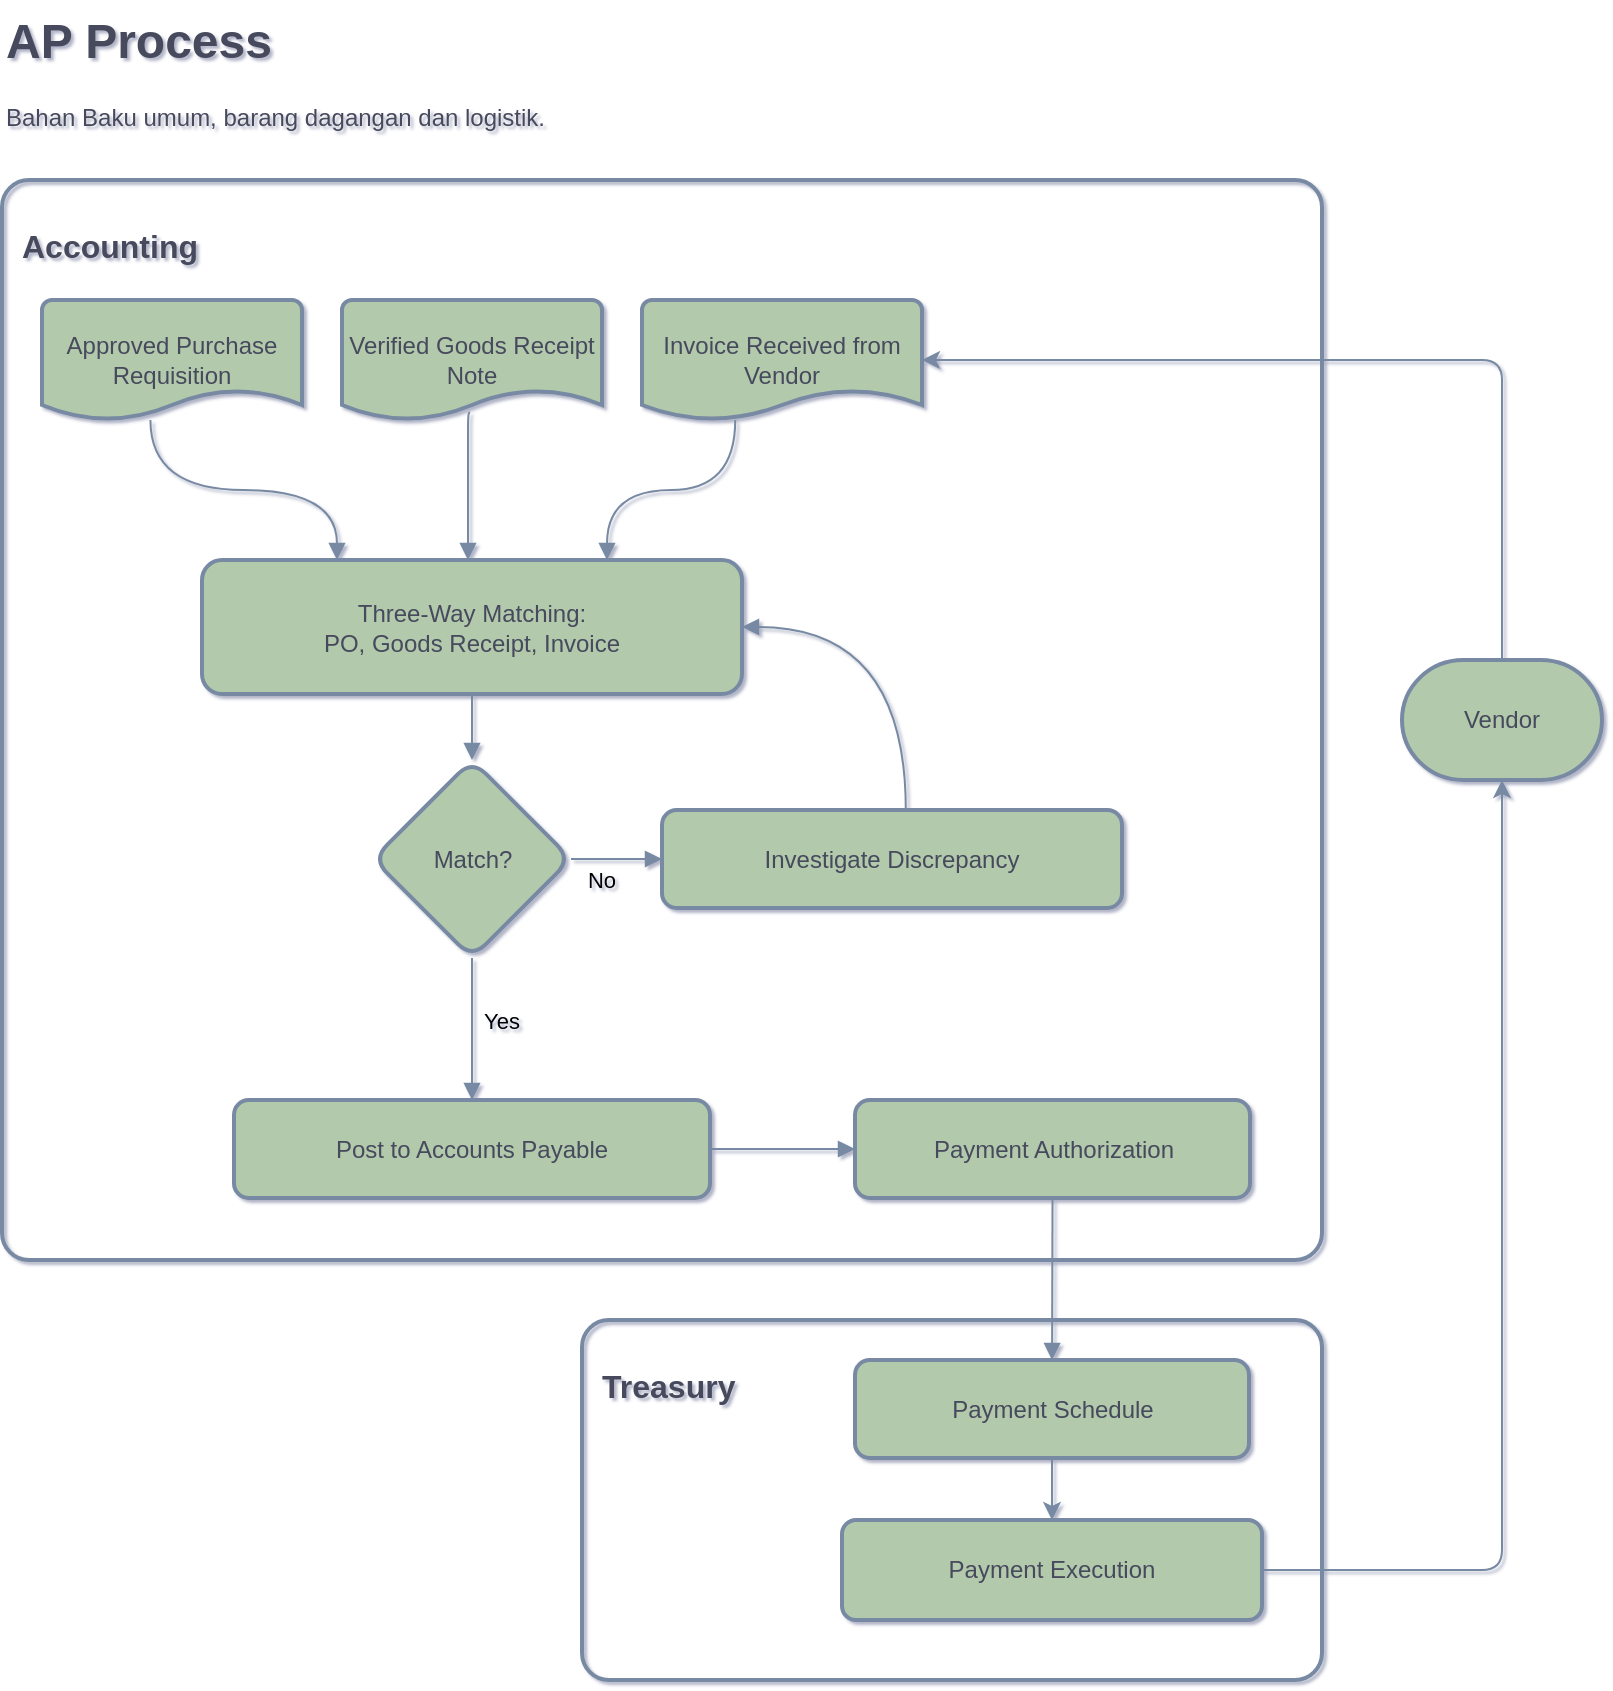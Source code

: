 <mxfile version="26.0.3" pages="7">
  <diagram id="hEOkohh4GQvHPdAKnOZO" name="AP">
    <mxGraphModel dx="2235" dy="750" grid="1" gridSize="10" guides="1" tooltips="1" connect="1" arrows="1" fold="1" page="1" pageScale="1" pageWidth="850" pageHeight="1400" math="0" shadow="1">
      <root>
        <mxCell id="0" />
        <mxCell id="1" parent="0" />
        <mxCell id="xyy1jzq0OiU0JkFXIp5--1" value="&lt;h4 style=&quot;line-height: 100%; font-size: 16px;&quot;&gt;Accounting&lt;/h4&gt;" style="rounded=1;whiteSpace=wrap;html=1;absoluteArcSize=1;arcSize=27;strokeWidth=2;strokeColor=#788AA3;fontColor=#46495D;fillColor=none;align=left;verticalAlign=top;spacingLeft=10;fontSize=16;spacing=0;spacingTop=0;" parent="1" vertex="1">
          <mxGeometry x="-830" y="110" width="660" height="540" as="geometry" />
        </mxCell>
        <mxCell id="4utH-8eKKeVHNOzyygNF-3" value="&lt;h4 style=&quot;line-height: 100%; font-size: 16px;&quot;&gt;&lt;b style=&quot;font-size: 16px;&quot;&gt;Treasury&lt;/b&gt;&lt;/h4&gt;" style="rounded=1;whiteSpace=wrap;html=1;absoluteArcSize=1;arcSize=27;strokeWidth=2;strokeColor=#788AA3;fontColor=#46495D;fillColor=none;align=left;verticalAlign=top;spacingLeft=10;fontSize=16;spacing=0;" parent="1" vertex="1">
          <mxGeometry x="-540" y="680" width="370" height="180" as="geometry" />
        </mxCell>
        <mxCell id="9e2K3Mrg8t9Fh4fXScdw-7" value="Three-Way Matching:&#xa;PO, Goods Receipt, Invoice" style="whiteSpace=wrap;strokeWidth=2;labelBackgroundColor=none;fillColor=#B2C9AB;strokeColor=#788AA3;fontColor=#46495D;rounded=1;" parent="1" vertex="1">
          <mxGeometry x="-730" y="300" width="270" height="67" as="geometry" />
        </mxCell>
        <mxCell id="9e2K3Mrg8t9Fh4fXScdw-8" value="Match?" style="rhombus;strokeWidth=2;whiteSpace=wrap;labelBackgroundColor=none;fillColor=#B2C9AB;strokeColor=#788AA3;fontColor=#46495D;rounded=1;" parent="1" vertex="1">
          <mxGeometry x="-644.5" y="400" width="99" height="99" as="geometry" />
        </mxCell>
        <mxCell id="9e2K3Mrg8t9Fh4fXScdw-9" value="Post to Accounts Payable" style="whiteSpace=wrap;strokeWidth=2;labelBackgroundColor=none;fillColor=#B2C9AB;strokeColor=#788AA3;fontColor=#46495D;rounded=1;" parent="1" vertex="1">
          <mxGeometry x="-714" y="570" width="238" height="49" as="geometry" />
        </mxCell>
        <mxCell id="9e2K3Mrg8t9Fh4fXScdw-10" value="Payment Authorization" style="whiteSpace=wrap;strokeWidth=2;labelBackgroundColor=none;fillColor=#B2C9AB;strokeColor=#788AA3;fontColor=#46495D;rounded=1;" parent="1" vertex="1">
          <mxGeometry x="-403.5" y="570" width="197.5" height="49" as="geometry" />
        </mxCell>
        <mxCell id="4utH-8eKKeVHNOzyygNF-2" style="edgeStyle=orthogonalEdgeStyle;rounded=0;orthogonalLoop=1;jettySize=auto;html=1;exitX=0.5;exitY=1;exitDx=0;exitDy=0;entryX=0.5;entryY=0;entryDx=0;entryDy=0;strokeColor=#788AA3;fontColor=#46495D;fillColor=#B2C9AB;" parent="1" source="9e2K3Mrg8t9Fh4fXScdw-11" target="RSAlw-E16pg5ALzhMwHR-1" edge="1">
          <mxGeometry relative="1" as="geometry" />
        </mxCell>
        <mxCell id="9e2K3Mrg8t9Fh4fXScdw-11" value="Payment Schedule" style="whiteSpace=wrap;strokeWidth=2;labelBackgroundColor=none;fillColor=#B2C9AB;strokeColor=#788AA3;fontColor=#46495D;rounded=1;" parent="1" vertex="1">
          <mxGeometry x="-403.5" y="700" width="197" height="49" as="geometry" />
        </mxCell>
        <mxCell id="9e2K3Mrg8t9Fh4fXScdw-12" value="Investigate Discrepancy" style="whiteSpace=wrap;strokeWidth=2;labelBackgroundColor=none;fillColor=#B2C9AB;strokeColor=#788AA3;fontColor=#46495D;rounded=1;" parent="1" vertex="1">
          <mxGeometry x="-500" y="425" width="230" height="49" as="geometry" />
        </mxCell>
        <mxCell id="9e2K3Mrg8t9Fh4fXScdw-18" value="" style="curved=1;startArrow=none;endArrow=block;exitX=0.333;exitY=1;entryX=0.75;entryY=0;rounded=1;edgeStyle=orthogonalEdgeStyle;labelBackgroundColor=none;strokeColor=#788AA3;fontColor=default;exitDx=0;exitDy=0;exitPerimeter=0;entryDx=0;entryDy=0;" parent="1" source="qExyCSYx_YqIl5RjhpBt-12" target="9e2K3Mrg8t9Fh4fXScdw-7" edge="1">
          <mxGeometry relative="1" as="geometry">
            <Array as="points" />
            <mxPoint x="-120" y="444" as="sourcePoint" />
          </mxGeometry>
        </mxCell>
        <mxCell id="9e2K3Mrg8t9Fh4fXScdw-19" value="" style="curved=1;startArrow=none;endArrow=block;exitX=0.5;exitY=1;entryX=0.5;entryY=0;rounded=1;edgeStyle=orthogonalEdgeStyle;labelBackgroundColor=none;strokeColor=#788AA3;fontColor=default;exitDx=0;exitDy=0;" parent="1" source="9e2K3Mrg8t9Fh4fXScdw-7" target="9e2K3Mrg8t9Fh4fXScdw-8" edge="1">
          <mxGeometry relative="1" as="geometry">
            <Array as="points">
              <mxPoint x="-595" y="390" />
              <mxPoint x="-595" y="390" />
            </Array>
          </mxGeometry>
        </mxCell>
        <mxCell id="9e2K3Mrg8t9Fh4fXScdw-20" value="Yes" style="curved=1;startArrow=none;endArrow=block;exitX=0.5;exitY=1;entryX=0.5;entryY=0;rounded=1;edgeStyle=orthogonalEdgeStyle;labelBackgroundColor=none;strokeColor=#788AA3;fontColor=default;exitDx=0;exitDy=0;entryDx=0;entryDy=0;" parent="1" source="9e2K3Mrg8t9Fh4fXScdw-8" target="9e2K3Mrg8t9Fh4fXScdw-9" edge="1">
          <mxGeometry x="-0.127" y="15" relative="1" as="geometry">
            <Array as="points" />
            <mxPoint as="offset" />
          </mxGeometry>
        </mxCell>
        <mxCell id="9e2K3Mrg8t9Fh4fXScdw-21" value="" style="curved=1;startArrow=none;endArrow=block;exitX=1;exitY=0.5;entryX=0;entryY=0.5;rounded=1;edgeStyle=orthogonalEdgeStyle;labelBackgroundColor=none;strokeColor=#788AA3;fontColor=default;entryDx=0;entryDy=0;exitDx=0;exitDy=0;" parent="1" source="9e2K3Mrg8t9Fh4fXScdw-9" target="9e2K3Mrg8t9Fh4fXScdw-10" edge="1">
          <mxGeometry relative="1" as="geometry">
            <Array as="points">
              <mxPoint x="-450" y="595" />
            </Array>
          </mxGeometry>
        </mxCell>
        <mxCell id="9e2K3Mrg8t9Fh4fXScdw-22" value="" style="curved=1;startArrow=none;endArrow=block;exitX=0.5;exitY=1;entryX=0.5;entryY=0;rounded=1;edgeStyle=orthogonalEdgeStyle;labelBackgroundColor=none;strokeColor=#788AA3;fontColor=default;" parent="1" source="9e2K3Mrg8t9Fh4fXScdw-10" target="9e2K3Mrg8t9Fh4fXScdw-11" edge="1">
          <mxGeometry relative="1" as="geometry">
            <Array as="points" />
          </mxGeometry>
        </mxCell>
        <mxCell id="9e2K3Mrg8t9Fh4fXScdw-23" value="No" style="curved=1;startArrow=none;endArrow=block;exitX=1;exitY=0.5;entryX=0;entryY=0.5;rounded=1;edgeStyle=orthogonalEdgeStyle;labelBackgroundColor=none;strokeColor=#788AA3;fontColor=default;exitDx=0;exitDy=0;entryDx=0;entryDy=0;" parent="1" source="9e2K3Mrg8t9Fh4fXScdw-8" target="9e2K3Mrg8t9Fh4fXScdw-12" edge="1">
          <mxGeometry x="-0.319" y="-10" relative="1" as="geometry">
            <Array as="points" />
            <mxPoint as="offset" />
          </mxGeometry>
        </mxCell>
        <mxCell id="9e2K3Mrg8t9Fh4fXScdw-24" value="" style="curved=1;startArrow=none;endArrow=block;exitX=0.53;exitY=0;entryX=1;entryY=0.5;rounded=1;edgeStyle=orthogonalEdgeStyle;labelBackgroundColor=none;strokeColor=#788AA3;fontColor=default;entryDx=0;entryDy=0;" parent="1" source="9e2K3Mrg8t9Fh4fXScdw-12" target="9e2K3Mrg8t9Fh4fXScdw-7" edge="1">
          <mxGeometry relative="1" as="geometry">
            <Array as="points">
              <mxPoint x="-378" y="334" />
            </Array>
          </mxGeometry>
        </mxCell>
        <mxCell id="qExyCSYx_YqIl5RjhpBt-7" value="" style="curved=1;startArrow=none;endArrow=block;exitX=0.417;exitY=1;entryX=0.25;entryY=0;rounded=1;edgeStyle=orthogonalEdgeStyle;labelBackgroundColor=none;strokeColor=#788AA3;fontColor=default;entryDx=0;entryDy=0;exitDx=0;exitDy=0;exitPerimeter=0;" parent="1" source="qExyCSYx_YqIl5RjhpBt-10" target="9e2K3Mrg8t9Fh4fXScdw-7" edge="1">
          <mxGeometry relative="1" as="geometry">
            <Array as="points" />
            <mxPoint x="-725.5" y="327" as="sourcePoint" />
            <mxPoint x="-605.5" y="377" as="targetPoint" />
          </mxGeometry>
        </mxCell>
        <mxCell id="qExyCSYx_YqIl5RjhpBt-9" value="" style="curved=0;startArrow=none;endArrow=block;exitX=0.485;exitY=0.939;entryX=0.5;entryY=0;rounded=1;edgeStyle=orthogonalEdgeStyle;labelBackgroundColor=none;strokeColor=#788AA3;fontColor=default;exitDx=0;exitDy=0;exitPerimeter=0;entryDx=0;entryDy=0;" parent="1" edge="1">
          <mxGeometry relative="1" as="geometry">
            <Array as="points">
              <mxPoint x="-597" y="226" />
            </Array>
            <mxPoint x="-595.95" y="226.34" as="sourcePoint" />
            <mxPoint x="-597" y="300" as="targetPoint" />
          </mxGeometry>
        </mxCell>
        <mxCell id="qExyCSYx_YqIl5RjhpBt-10" value="Approved Purchase Requisition" style="strokeWidth=2;html=1;shape=mxgraph.flowchart.document2;whiteSpace=wrap;size=0.25;strokeColor=#788AA3;fontColor=#46495D;fillColor=#B2C9AB;" parent="1" vertex="1">
          <mxGeometry x="-810" y="170" width="130" height="60" as="geometry" />
        </mxCell>
        <mxCell id="qExyCSYx_YqIl5RjhpBt-11" value="Verified Goods Receipt Note" style="strokeWidth=2;html=1;shape=mxgraph.flowchart.document2;whiteSpace=wrap;size=0.25;strokeColor=#788AA3;fontColor=#46495D;fillColor=#B2C9AB;" parent="1" vertex="1">
          <mxGeometry x="-660" y="170" width="130" height="60" as="geometry" />
        </mxCell>
        <mxCell id="qExyCSYx_YqIl5RjhpBt-12" value="Invoice Received from Vendor" style="strokeWidth=2;html=1;shape=mxgraph.flowchart.document2;whiteSpace=wrap;size=0.25;strokeColor=#788AA3;fontColor=#46495D;fillColor=#B2C9AB;" parent="1" vertex="1">
          <mxGeometry x="-510" y="170" width="140" height="60" as="geometry" />
        </mxCell>
        <mxCell id="sGpuxPydmdoD9BW4XV9d-1" value="Vendor" style="strokeWidth=2;html=1;shape=mxgraph.flowchart.terminator;whiteSpace=wrap;strokeColor=#788AA3;fontColor=#46495D;fillColor=#B2C9AB;" parent="1" vertex="1">
          <mxGeometry x="-130" y="350" width="100" height="60" as="geometry" />
        </mxCell>
        <mxCell id="RXo_-Av1EB01FJ4qgp2h-1" style="edgeStyle=orthogonalEdgeStyle;rounded=1;orthogonalLoop=1;jettySize=auto;html=1;exitX=0.5;exitY=0;exitDx=0;exitDy=0;exitPerimeter=0;entryX=1;entryY=0.5;entryDx=0;entryDy=0;entryPerimeter=0;strokeColor=#788AA3;fontColor=#46495D;fillColor=#B2C9AB;curved=0;" parent="1" source="sGpuxPydmdoD9BW4XV9d-1" target="qExyCSYx_YqIl5RjhpBt-12" edge="1">
          <mxGeometry relative="1" as="geometry" />
        </mxCell>
        <mxCell id="RSAlw-E16pg5ALzhMwHR-1" value="&lt;span style=&quot;text-wrap: nowrap;&quot;&gt;Payment Execution&lt;/span&gt;" style="rounded=1;whiteSpace=wrap;html=1;absoluteArcSize=1;arcSize=14;strokeWidth=2;strokeColor=#788AA3;fontColor=#46495D;fillColor=#B2C9AB;" parent="1" vertex="1">
          <mxGeometry x="-410" y="780" width="210" height="50" as="geometry" />
        </mxCell>
        <mxCell id="4utH-8eKKeVHNOzyygNF-1" style="edgeStyle=orthogonalEdgeStyle;rounded=1;orthogonalLoop=1;jettySize=auto;html=1;exitX=1;exitY=0.5;exitDx=0;exitDy=0;entryX=0.5;entryY=1;entryDx=0;entryDy=0;entryPerimeter=0;strokeColor=#788AA3;fontColor=#46495D;fillColor=#B2C9AB;curved=0;" parent="1" source="RSAlw-E16pg5ALzhMwHR-1" target="sGpuxPydmdoD9BW4XV9d-1" edge="1">
          <mxGeometry relative="1" as="geometry" />
        </mxCell>
        <mxCell id="WxeukM-5DcewVDjQXSg0-1" value="&lt;h1 style=&quot;margin-top: 0px;&quot;&gt;AP Process&lt;/h1&gt;&lt;p&gt;Bahan Baku umum, barang dagangan dan logistik.&lt;/p&gt;" style="text;html=1;whiteSpace=wrap;overflow=hidden;rounded=0;labelBackgroundColor=none;fontColor=#46495D;" parent="1" vertex="1">
          <mxGeometry x="-830" y="20" width="370" height="80" as="geometry" />
        </mxCell>
      </root>
    </mxGraphModel>
  </diagram>
  <diagram id="iaLDk8J-izSlwnt6G-Vb" name="AR">
    <mxGraphModel dx="2243" dy="764" grid="1" gridSize="10" guides="1" tooltips="1" connect="1" arrows="1" fold="1" page="1" pageScale="1" pageWidth="850" pageHeight="1400" math="0" shadow="0">
      <root>
        <mxCell id="0" />
        <mxCell id="1" parent="0" />
        <mxCell id="oMEyBEpkFwBat4ZmDFkM-1" value="&lt;h1 style=&quot;margin-top: 0px;&quot;&gt;AR Process&lt;/h1&gt;&lt;p&gt;Bahan Baku umum, barang dagangan dan logistik.&lt;/p&gt;" style="text;html=1;whiteSpace=wrap;overflow=hidden;rounded=1;labelBackgroundColor=none;fontColor=#46495D;" vertex="1" parent="1">
          <mxGeometry x="-820" y="20" width="370" height="80" as="geometry" />
        </mxCell>
        <mxCell id="QkGhS_8WxD-jaFDoKXJT-1" value="Sales Order Received" style="whiteSpace=wrap;strokeWidth=2;rounded=1;labelBackgroundColor=none;fillColor=#B2C9AB;strokeColor=#788AA3;fontColor=#46495D;" vertex="1" parent="1">
          <mxGeometry x="-662" y="120" width="211" height="49" as="geometry" />
        </mxCell>
        <mxCell id="QkGhS_8WxD-jaFDoKXJT-2" value="Credit Check on Customer" style="whiteSpace=wrap;strokeWidth=2;rounded=1;labelBackgroundColor=none;fillColor=#B2C9AB;strokeColor=#788AA3;fontColor=#46495D;" vertex="1" parent="1">
          <mxGeometry x="-681" y="219" width="248" height="49" as="geometry" />
        </mxCell>
        <mxCell id="QkGhS_8WxD-jaFDoKXJT-3" value="Credit Approved?" style="rhombus;strokeWidth=2;whiteSpace=wrap;rounded=1;labelBackgroundColor=none;fillColor=#B2C9AB;strokeColor=#788AA3;fontColor=#46495D;" vertex="1" parent="1">
          <mxGeometry x="-642" y="318" width="171" height="171" as="geometry" />
        </mxCell>
        <mxCell id="QkGhS_8WxD-jaFDoKXJT-4" value="Create Invoice" style="whiteSpace=wrap;strokeWidth=2;rounded=1;labelBackgroundColor=none;fillColor=#B2C9AB;strokeColor=#788AA3;fontColor=#46495D;" vertex="1" parent="1">
          <mxGeometry x="-752" y="562" width="164" height="49" as="geometry" />
        </mxCell>
        <mxCell id="QkGhS_8WxD-jaFDoKXJT-5" value="Deliver Goods" style="whiteSpace=wrap;strokeWidth=2;rounded=1;labelBackgroundColor=none;fillColor=#B2C9AB;strokeColor=#788AA3;fontColor=#46495D;" vertex="1" parent="1">
          <mxGeometry x="-750" y="661" width="159" height="49" as="geometry" />
        </mxCell>
        <mxCell id="QkGhS_8WxD-jaFDoKXJT-6" value="Invoice Sent to Customer" style="whiteSpace=wrap;strokeWidth=2;rounded=1;labelBackgroundColor=none;fillColor=#B2C9AB;strokeColor=#788AA3;fontColor=#46495D;" vertex="1" parent="1">
          <mxGeometry x="-790" y="760" width="240" height="49" as="geometry" />
        </mxCell>
        <mxCell id="QkGhS_8WxD-jaFDoKXJT-7" value="Post to Accounts Receivable" style="whiteSpace=wrap;strokeWidth=2;rounded=1;labelBackgroundColor=none;fillColor=#B2C9AB;strokeColor=#788AA3;fontColor=#46495D;" vertex="1" parent="1">
          <mxGeometry x="-800" y="859" width="260" height="49" as="geometry" />
        </mxCell>
        <mxCell id="QkGhS_8WxD-jaFDoKXJT-8" value="Monitor Outstanding Balance" style="whiteSpace=wrap;strokeWidth=2;rounded=1;labelBackgroundColor=none;fillColor=#B2C9AB;strokeColor=#788AA3;fontColor=#46495D;" vertex="1" parent="1">
          <mxGeometry x="-773" y="958" width="206" height="67" as="geometry" />
        </mxCell>
        <mxCell id="QkGhS_8WxD-jaFDoKXJT-9" value="Customer Pays Invoice" style="whiteSpace=wrap;strokeWidth=2;rounded=1;labelBackgroundColor=none;fillColor=#B2C9AB;strokeColor=#788AA3;fontColor=#46495D;" vertex="1" parent="1">
          <mxGeometry x="-780" y="1074" width="220" height="49" as="geometry" />
        </mxCell>
        <mxCell id="QkGhS_8WxD-jaFDoKXJT-10" value="Cash Receipt Posting" style="whiteSpace=wrap;strokeWidth=2;rounded=1;labelBackgroundColor=none;fillColor=#B2C9AB;strokeColor=#788AA3;fontColor=#46495D;" vertex="1" parent="1">
          <mxGeometry x="-774" y="1173" width="208" height="49" as="geometry" />
        </mxCell>
        <mxCell id="QkGhS_8WxD-jaFDoKXJT-11" value="Put Order on Hold" style="whiteSpace=wrap;strokeWidth=2;rounded=1;labelBackgroundColor=none;fillColor=#B2C9AB;strokeColor=#788AA3;fontColor=#46495D;" vertex="1" parent="1">
          <mxGeometry x="-538" y="562" width="189" height="49" as="geometry" />
        </mxCell>
        <mxCell id="QkGhS_8WxD-jaFDoKXJT-12" value="" style="curved=1;startArrow=none;endArrow=block;exitX=0.5;exitY=1;entryX=0.5;entryY=0;rounded=1;edgeStyle=orthogonalEdgeStyle;labelBackgroundColor=none;strokeColor=#788AA3;fontColor=default;" edge="1" parent="1" source="QkGhS_8WxD-jaFDoKXJT-1" target="QkGhS_8WxD-jaFDoKXJT-2">
          <mxGeometry relative="1" as="geometry">
            <Array as="points" />
          </mxGeometry>
        </mxCell>
        <mxCell id="QkGhS_8WxD-jaFDoKXJT-13" value="" style="curved=1;startArrow=none;endArrow=block;exitX=0.5;exitY=1;entryX=0.5;entryY=0;rounded=1;edgeStyle=orthogonalEdgeStyle;labelBackgroundColor=none;strokeColor=#788AA3;fontColor=default;" edge="1" parent="1" source="QkGhS_8WxD-jaFDoKXJT-2" target="QkGhS_8WxD-jaFDoKXJT-3">
          <mxGeometry relative="1" as="geometry">
            <Array as="points" />
          </mxGeometry>
        </mxCell>
        <mxCell id="QkGhS_8WxD-jaFDoKXJT-14" value="Yes" style="curved=1;startArrow=none;endArrow=block;exitX=0.03;exitY=1;entryX=0.5;entryY=0;rounded=1;edgeStyle=orthogonalEdgeStyle;labelBackgroundColor=none;strokeColor=#788AA3;fontColor=default;" edge="1" parent="1" source="QkGhS_8WxD-jaFDoKXJT-3" target="QkGhS_8WxD-jaFDoKXJT-4">
          <mxGeometry relative="1" as="geometry">
            <Array as="points">
              <mxPoint x="-670" y="525" />
            </Array>
          </mxGeometry>
        </mxCell>
        <mxCell id="QkGhS_8WxD-jaFDoKXJT-15" value="" style="curved=1;startArrow=none;endArrow=block;exitX=0.5;exitY=1;entryX=0.5;entryY=0;rounded=1;edgeStyle=orthogonalEdgeStyle;labelBackgroundColor=none;strokeColor=#788AA3;fontColor=default;" edge="1" parent="1" source="QkGhS_8WxD-jaFDoKXJT-4" target="QkGhS_8WxD-jaFDoKXJT-5">
          <mxGeometry relative="1" as="geometry">
            <Array as="points" />
          </mxGeometry>
        </mxCell>
        <mxCell id="QkGhS_8WxD-jaFDoKXJT-16" value="" style="curved=1;startArrow=none;endArrow=block;exitX=0.5;exitY=1;entryX=0.5;entryY=0;rounded=1;edgeStyle=orthogonalEdgeStyle;labelBackgroundColor=none;strokeColor=#788AA3;fontColor=default;" edge="1" parent="1" source="QkGhS_8WxD-jaFDoKXJT-5" target="QkGhS_8WxD-jaFDoKXJT-6">
          <mxGeometry relative="1" as="geometry">
            <Array as="points" />
          </mxGeometry>
        </mxCell>
        <mxCell id="QkGhS_8WxD-jaFDoKXJT-17" value="" style="curved=1;startArrow=none;endArrow=block;exitX=0.5;exitY=1;entryX=0.5;entryY=0;rounded=1;edgeStyle=orthogonalEdgeStyle;labelBackgroundColor=none;strokeColor=#788AA3;fontColor=default;" edge="1" parent="1" source="QkGhS_8WxD-jaFDoKXJT-6" target="QkGhS_8WxD-jaFDoKXJT-7">
          <mxGeometry relative="1" as="geometry">
            <Array as="points" />
          </mxGeometry>
        </mxCell>
        <mxCell id="QkGhS_8WxD-jaFDoKXJT-18" value="" style="curved=1;startArrow=none;endArrow=block;exitX=0.5;exitY=1;entryX=0.5;entryY=0;rounded=1;edgeStyle=orthogonalEdgeStyle;labelBackgroundColor=none;strokeColor=#788AA3;fontColor=default;" edge="1" parent="1" source="QkGhS_8WxD-jaFDoKXJT-7" target="QkGhS_8WxD-jaFDoKXJT-8">
          <mxGeometry relative="1" as="geometry">
            <Array as="points" />
          </mxGeometry>
        </mxCell>
        <mxCell id="QkGhS_8WxD-jaFDoKXJT-19" value="" style="curved=1;startArrow=none;endArrow=block;exitX=0.5;exitY=0.99;entryX=0.5;entryY=0.01;rounded=1;edgeStyle=orthogonalEdgeStyle;labelBackgroundColor=none;strokeColor=#788AA3;fontColor=default;" edge="1" parent="1" source="QkGhS_8WxD-jaFDoKXJT-8" target="QkGhS_8WxD-jaFDoKXJT-9">
          <mxGeometry relative="1" as="geometry">
            <Array as="points" />
          </mxGeometry>
        </mxCell>
        <mxCell id="QkGhS_8WxD-jaFDoKXJT-20" value="" style="curved=1;startArrow=none;endArrow=block;exitX=0.5;exitY=1.01;entryX=0.5;entryY=0.01;rounded=1;edgeStyle=orthogonalEdgeStyle;labelBackgroundColor=none;strokeColor=#788AA3;fontColor=default;" edge="1" parent="1" source="QkGhS_8WxD-jaFDoKXJT-9" target="QkGhS_8WxD-jaFDoKXJT-10">
          <mxGeometry relative="1" as="geometry">
            <Array as="points" />
          </mxGeometry>
        </mxCell>
        <mxCell id="QkGhS_8WxD-jaFDoKXJT-21" value="No" style="curved=1;startArrow=none;endArrow=block;exitX=0.96;exitY=1;entryX=0.5;entryY=0;rounded=1;edgeStyle=orthogonalEdgeStyle;labelBackgroundColor=none;strokeColor=#788AA3;fontColor=default;" edge="1" parent="1" source="QkGhS_8WxD-jaFDoKXJT-3" target="QkGhS_8WxD-jaFDoKXJT-11">
          <mxGeometry relative="1" as="geometry">
            <Array as="points">
              <mxPoint x="-443" y="525" />
            </Array>
          </mxGeometry>
        </mxCell>
      </root>
    </mxGraphModel>
  </diagram>
  <diagram id="ZpdEhzJzsKGpcC7DrIKF" name="GL">
    <mxGraphModel dx="1385" dy="750" grid="1" gridSize="10" guides="1" tooltips="1" connect="1" arrows="1" fold="1" page="1" pageScale="1" pageWidth="850" pageHeight="1400" math="0" shadow="0">
      <root>
        <mxCell id="0" />
        <mxCell id="1" parent="0" />
        <mxCell id="E0M91rKEies84CMk230U-32" value="Closing &amp; Reporting" style="whiteSpace=wrap;strokeWidth=2;rounded=1;labelBackgroundColor=none;fillColor=none;strokeColor=#E07A5F;fontColor=#393C56;arcSize=5;spacing=0;align=left;verticalAlign=top;spacingTop=10;spacingLeft=10;fontStyle=1;fontSize=14;shadow=1;" parent="1" vertex="1">
          <mxGeometry x="30" y="500" width="810" height="380" as="geometry" />
        </mxCell>
        <mxCell id="E0M91rKEies84CMk230U-33" value="General Ledger Accounting" style="whiteSpace=wrap;strokeWidth=2;rounded=1;labelBackgroundColor=none;fillColor=none;strokeColor=#E07A5F;fontColor=#393C56;align=left;verticalAlign=top;arcSize=4;spacing=0;spacingLeft=10;fontStyle=1;fontSize=14;spacingTop=10;shadow=1;" parent="1" vertex="1">
          <mxGeometry x="510" y="120" width="330" height="360" as="geometry" />
        </mxCell>
        <mxCell id="E0M91rKEies84CMk230U-34" value="Data Collection &amp; Validation" style="whiteSpace=wrap;strokeWidth=2;rounded=1;labelBackgroundColor=none;fillColor=none;strokeColor=#E07A5F;fontColor=#393C56;align=left;verticalAlign=top;arcSize=4;spacing=0;spacingLeft=10;textShadow=1;fontStyle=1;fontSize=14;spacingTop=10;shadow=1;" parent="1" vertex="1">
          <mxGeometry x="30" y="120" width="460" height="360" as="geometry" />
        </mxCell>
        <mxCell id="E0M91rKEies84CMk230U-30" style="edgeStyle=orthogonalEdgeStyle;rounded=1;orthogonalLoop=1;jettySize=auto;html=1;exitX=1;exitY=0.5;exitDx=0;exitDy=0;entryX=0;entryY=0.5;entryDx=0;entryDy=0;strokeColor=#E07A5F;fontColor=default;fillColor=#F2CC8F;labelBackgroundColor=none;" parent="1" source="MlclunA6MTaZK6yPOWmO-1" target="E0M91rKEies84CMk230U-11" edge="1">
          <mxGeometry relative="1" as="geometry" />
        </mxCell>
        <mxCell id="MlclunA6MTaZK6yPOWmO-1" value="Perform Adjusting Entries" style="whiteSpace=wrap;strokeWidth=2;rounded=1;labelBackgroundColor=none;fillColor=#F2CC8F;strokeColor=#E07A5F;fontColor=#393C56;" parent="1" vertex="1">
          <mxGeometry x="43" y="248" width="206" height="49" as="geometry" />
        </mxCell>
        <mxCell id="MlclunA6MTaZK6yPOWmO-3" value="Post Closing Entries at Month-End" style="whiteSpace=wrap;strokeWidth=2;rounded=1;labelBackgroundColor=none;fillColor=#F2CC8F;strokeColor=#E07A5F;fontColor=#393C56;" parent="1" vertex="1">
          <mxGeometry x="43" y="546" width="220" height="48" as="geometry" />
        </mxCell>
        <mxCell id="E0M91rKEies84CMk230U-64" style="edgeStyle=orthogonalEdgeStyle;rounded=1;orthogonalLoop=1;jettySize=auto;html=1;strokeColor=#E07A5F;fontColor=#393C56;fillColor=#F2CC8F;entryX=0.5;entryY=0;entryDx=0;entryDy=0;curved=0;" parent="1" source="MlclunA6MTaZK6yPOWmO-3" target="MlclunA6MTaZK6yPOWmO-4" edge="1">
          <mxGeometry relative="1" as="geometry">
            <Array as="points">
              <mxPoint x="153" y="630" />
              <mxPoint x="418" y="630" />
            </Array>
          </mxGeometry>
        </mxCell>
        <mxCell id="MlclunA6MTaZK6yPOWmO-4" value="Generate Financial Statements" style="whiteSpace=wrap;strokeWidth=2;rounded=1;labelBackgroundColor=none;fillColor=#F2CC8F;strokeColor=#E07A5F;fontColor=#393C56;" parent="1" vertex="1">
          <mxGeometry x="308" y="671.5" width="220" height="51" as="geometry" />
        </mxCell>
        <mxCell id="MlclunA6MTaZK6yPOWmO-5" value="Submit for Audit" style="whiteSpace=wrap;strokeWidth=2;rounded=1;labelBackgroundColor=none;fillColor=#F2CC8F;strokeColor=#E07A5F;fontColor=#393C56;" parent="1" vertex="1">
          <mxGeometry x="322.5" y="801.5" width="191" height="49" as="geometry" />
        </mxCell>
        <mxCell id="MlclunA6MTaZK6yPOWmO-6" value="" style="curved=1;startArrow=none;endArrow=block;exitX=0.5;exitY=1;entryX=0.5;entryY=0;rounded=1;edgeStyle=orthogonalEdgeStyle;labelBackgroundColor=none;strokeColor=#E07A5F;fontColor=default;exitDx=0;exitDy=0;entryDx=0;entryDy=0;" parent="1" source="E0M91rKEies84CMk230U-11" target="E0M91rKEies84CMk230U-37" edge="1">
          <mxGeometry relative="1" as="geometry">
            <Array as="points" />
            <mxPoint x="402" y="289" as="targetPoint" />
          </mxGeometry>
        </mxCell>
        <mxCell id="MlclunA6MTaZK6yPOWmO-9" value="" style="curved=0;startArrow=none;endArrow=block;exitX=0.5;exitY=1;rounded=0;edgeStyle=orthogonalEdgeStyle;labelBackgroundColor=none;strokeColor=#E07A5F;fontColor=default;exitDx=0;exitDy=0;entryX=0.5;entryY=0;entryDx=0;entryDy=0;" parent="1" source="MlclunA6MTaZK6yPOWmO-4" target="MlclunA6MTaZK6yPOWmO-5" edge="1">
          <mxGeometry relative="1" as="geometry">
            <Array as="points">
              <mxPoint x="418" y="760" />
              <mxPoint x="418" y="760" />
            </Array>
            <mxPoint x="359" y="400.5" as="targetPoint" />
          </mxGeometry>
        </mxCell>
        <mxCell id="E0M91rKEies84CMk230U-1" value="&lt;h1 style=&quot;margin-top: 0px;&quot;&gt;Daily Transactions Posted to Ledger&lt;/h1&gt;&lt;p&gt;Pencatatan transaksi dan aktivitas bulanan input buku besar&lt;/p&gt;" style="text;html=1;whiteSpace=wrap;overflow=hidden;rounded=1;fontColor=#393C56;labelBackgroundColor=none;" parent="1" vertex="1">
          <mxGeometry x="30" y="20" width="390" height="90" as="geometry" />
        </mxCell>
        <mxCell id="E0M91rKEies84CMk230U-11" value="Journal Entries/&#xa;Data Upload" style="whiteSpace=wrap;strokeWidth=2;rounded=1;labelBackgroundColor=none;fillColor=#F2CC8F;strokeColor=#E07A5F;fontColor=#393C56;" parent="1" vertex="1">
          <mxGeometry x="277" y="248" width="193" height="50" as="geometry" />
        </mxCell>
        <mxCell id="E0M91rKEies84CMk230U-13" value="Fixed Asset Management" style="whiteSpace=wrap;strokeWidth=2;rounded=1;labelBackgroundColor=none;fillColor=#F2CC8F;strokeColor=#E07A5F;fontColor=#393C56;" parent="1" vertex="1">
          <mxGeometry x="270" y="970" width="236" height="49" as="geometry" />
        </mxCell>
        <mxCell id="E0M91rKEies84CMk230U-14" value="Asset Tracking" style="whiteSpace=wrap;strokeWidth=2;rounded=1;labelBackgroundColor=none;fillColor=#F2CC8F;strokeColor=#E07A5F;fontColor=#393C56;" parent="1" vertex="1">
          <mxGeometry x="170" y="1100" width="162" height="49" as="geometry" />
        </mxCell>
        <mxCell id="E0M91rKEies84CMk230U-15" value="Depreciation Calculation" style="whiteSpace=wrap;strokeWidth=2;rounded=1;labelBackgroundColor=none;fillColor=#F2CC8F;strokeColor=#E07A5F;fontColor=#393C56;" parent="1" vertex="1">
          <mxGeometry x="382" y="1101" width="237" height="49" as="geometry" />
        </mxCell>
        <mxCell id="E0M91rKEies84CMk230U-26" value="" style="curved=1;startArrow=none;endArrow=block;exitX=0.5;exitY=0;entryX=0.24;entryY=1;rounded=1;edgeStyle=orthogonalEdgeStyle;labelBackgroundColor=none;strokeColor=#E07A5F;fontColor=default;exitDx=0;exitDy=0;entryDx=0;entryDy=0;" parent="1" source="E0M91rKEies84CMk230U-14" target="E0M91rKEies84CMk230U-13" edge="1">
          <mxGeometry relative="1" as="geometry">
            <Array as="points">
              <mxPoint x="251" y="1069" />
              <mxPoint x="251" y="1040" />
              <mxPoint x="327" y="1040" />
            </Array>
          </mxGeometry>
        </mxCell>
        <mxCell id="E0M91rKEies84CMk230U-27" value="" style="curved=1;startArrow=none;endArrow=block;exitX=0.5;exitY=0;entryX=0.76;entryY=1;rounded=1;edgeStyle=orthogonalEdgeStyle;labelBackgroundColor=none;strokeColor=#E07A5F;fontColor=default;entryDx=0;entryDy=0;exitDx=0;exitDy=0;" parent="1" source="E0M91rKEies84CMk230U-15" target="E0M91rKEies84CMk230U-13" edge="1">
          <mxGeometry relative="1" as="geometry">
            <Array as="points">
              <mxPoint x="501" y="1069" />
              <mxPoint x="501" y="1040" />
              <mxPoint x="449" y="1040" />
            </Array>
            <mxPoint x="500" y="739" as="sourcePoint" />
          </mxGeometry>
        </mxCell>
        <mxCell id="E0M91rKEies84CMk230U-31" value="" style="curved=0;startArrow=none;endArrow=block;exitX=0.5;exitY=1;entryX=0.5;entryY=0;rounded=1;edgeStyle=orthogonalEdgeStyle;labelBackgroundColor=none;strokeColor=#E07A5F;fontColor=default;exitDx=0;exitDy=0;" parent="1" source="MlclunA6MTaZK6yPOWmO-4" target="E0M91rKEies84CMk230U-3" edge="1">
          <mxGeometry relative="1" as="geometry">
            <Array as="points">
              <mxPoint x="420" y="723" />
              <mxPoint x="420" y="752" />
              <mxPoint x="160" y="752" />
            </Array>
            <mxPoint x="162" y="149.5" as="sourcePoint" />
            <mxPoint x="115" y="219.5" as="targetPoint" />
          </mxGeometry>
        </mxCell>
        <mxCell id="E0M91rKEies84CMk230U-3" value="Executive Reporting" style="whiteSpace=wrap;strokeWidth=2;rounded=1;labelBackgroundColor=none;fillColor=#F2CC8F;strokeColor=#E07A5F;fontColor=#393C56;" parent="1" vertex="1">
          <mxGeometry x="78" y="801.5" width="164" height="49" as="geometry" />
        </mxCell>
        <mxCell id="E0M91rKEies84CMk230U-35" value="Source Documents" style="whiteSpace=wrap;strokeWidth=2;rounded=1;labelBackgroundColor=none;fillColor=#F2CC8F;strokeColor=#E07A5F;fontColor=#393C56;" parent="1" vertex="1">
          <mxGeometry x="277" y="160" width="193" height="49" as="geometry" />
        </mxCell>
        <mxCell id="E0M91rKEies84CMk230U-37" value="Data Validation" style="rounded=1;arcSize=14;strokeWidth=2;labelBackgroundColor=none;fillColor=#F2CC8F;strokeColor=#E07A5F;fontColor=#393C56;" parent="1" vertex="1">
          <mxGeometry x="110" y="388" width="139" height="49" as="geometry" />
        </mxCell>
        <mxCell id="E0M91rKEies84CMk230U-38" value="General Ledger" style="rhombus;strokeWidth=2;whiteSpace=wrap;rounded=1;labelBackgroundColor=none;fillColor=#F2CC8F;strokeColor=#E07A5F;fontColor=#393C56;" parent="1" vertex="1">
          <mxGeometry x="317.75" y="357.5" width="124.5" height="110" as="geometry" />
        </mxCell>
        <mxCell id="E0M91rKEies84CMk230U-40" value="Transaction Posting" style="rounded=1;arcSize=16;strokeWidth=2;labelBackgroundColor=none;fillColor=#F2CC8F;strokeColor=#E07A5F;fontColor=#393C56;" parent="1" vertex="1">
          <mxGeometry x="528" y="160" width="140" height="49" as="geometry" />
        </mxCell>
        <mxCell id="E0M91rKEies84CMk230U-41" value="Review and &#xa;Reconcile Accounts" style="rounded=1;arcSize=16;strokeWidth=2;labelBackgroundColor=none;fillColor=#F2CC8F;strokeColor=#E07A5F;fontColor=#393C56;" parent="1" vertex="1">
          <mxGeometry x="528" y="248" width="152" height="49" as="geometry" />
        </mxCell>
        <mxCell id="E0M91rKEies84CMk230U-42" value="Journal Entry Review" style="rounded=1;arcSize=16;strokeWidth=2;labelBackgroundColor=none;fillColor=#F2CC8F;strokeColor=#E07A5F;fontColor=#393C56;" parent="1" vertex="1">
          <mxGeometry x="528" y="388" width="142" height="42" as="geometry" />
        </mxCell>
        <mxCell id="E0M91rKEies84CMk230U-43" value="Investigate &amp;&#xa;Correct" style="rounded=1;arcSize=20;strokeWidth=2;labelBackgroundColor=none;fillColor=#F2CC8F;strokeColor=#E07A5F;fontColor=#393C56;" parent="1" vertex="1">
          <mxGeometry x="700" y="248" width="113.5" height="49" as="geometry" />
        </mxCell>
        <mxCell id="E0M91rKEies84CMk230U-44" value="Accruals &amp; Deferrals" style="rounded=1;arcSize=12;strokeWidth=2;labelBackgroundColor=none;fillColor=#F2CC8F;strokeColor=#E07A5F;fontColor=#393C56;" parent="1" vertex="1">
          <mxGeometry x="568" y="550" width="214" height="44" as="geometry" />
        </mxCell>
        <mxCell id="E0M91rKEies84CMk230U-45" value="Trial Balance Preparation" style="rounded=1;arcSize=16;strokeWidth=2;labelBackgroundColor=none;fillColor=#F2CC8F;strokeColor=#E07A5F;fontColor=#393C56;" parent="1" vertex="1">
          <mxGeometry x="310" y="548" width="212" height="44" as="geometry" />
        </mxCell>
        <mxCell id="E0M91rKEies84CMk230U-49" value="" style="curved=1;startArrow=none;endArrow=block;exitX=0.5;exitY=1;rounded=1;edgeStyle=orthogonalEdgeStyle;labelBackgroundColor=none;strokeColor=#E07A5F;fontColor=default;exitDx=0;exitDy=0;entryX=0.5;entryY=0;entryDx=0;entryDy=0;" parent="1" source="E0M91rKEies84CMk230U-35" target="E0M91rKEies84CMk230U-11" edge="1">
          <mxGeometry relative="1" as="geometry">
            <Array as="points" />
            <mxPoint x="330" y="570" as="targetPoint" />
          </mxGeometry>
        </mxCell>
        <mxCell id="E0M91rKEies84CMk230U-51" value="Valid" style="curved=1;startArrow=none;endArrow=block;entryX=0;entryY=0.5;rounded=1;edgeStyle=orthogonalEdgeStyle;labelBackgroundColor=none;strokeColor=#E07A5F;fontColor=default;exitX=1;exitY=0.5;exitDx=0;exitDy=0;entryDx=0;entryDy=0;" parent="1" source="E0M91rKEies84CMk230U-37" target="E0M91rKEies84CMk230U-38" edge="1">
          <mxGeometry relative="1" as="geometry">
            <Array as="points">
              <mxPoint x="300" y="413" />
              <mxPoint x="300" y="413" />
            </Array>
            <mxPoint x="241" y="339" as="sourcePoint" />
          </mxGeometry>
        </mxCell>
        <mxCell id="E0M91rKEies84CMk230U-52" value="Errors" style="curved=1;startArrow=none;endArrow=block;exitX=0;exitY=0.5;rounded=1;edgeStyle=orthogonalEdgeStyle;labelBackgroundColor=none;strokeColor=#E07A5F;fontColor=default;entryX=0.5;entryY=1;entryDx=0;entryDy=0;exitDx=0;exitDy=0;" parent="1" source="E0M91rKEies84CMk230U-37" target="MlclunA6MTaZK6yPOWmO-1" edge="1">
          <mxGeometry relative="1" as="geometry">
            <Array as="points">
              <mxPoint x="71" y="413" />
              <mxPoint x="71" y="340" />
              <mxPoint x="146" y="340" />
            </Array>
            <mxPoint x="101" y="569" as="targetPoint" />
          </mxGeometry>
        </mxCell>
        <mxCell id="E0M91rKEies84CMk230U-54" value="" style="curved=1;startArrow=none;endArrow=block;exitX=1;exitY=0.5;entryX=0;entryY=0.51;rounded=1;edgeStyle=orthogonalEdgeStyle;labelBackgroundColor=none;strokeColor=#E07A5F;fontColor=default;strokeWidth=2;flowAnimation=1;" parent="1" source="E0M91rKEies84CMk230U-38" target="E0M91rKEies84CMk230U-40" edge="1">
          <mxGeometry relative="1" as="geometry">
            <Array as="points" />
          </mxGeometry>
        </mxCell>
        <mxCell id="E0M91rKEies84CMk230U-55" value="" style="curved=0;startArrow=none;endArrow=block;exitX=0.5;exitY=1;entryX=0.462;entryY=0.02;rounded=0;edgeStyle=orthogonalEdgeStyle;labelBackgroundColor=none;strokeColor=#E07A5F;fontColor=default;entryDx=0;entryDy=0;entryPerimeter=0;exitDx=0;exitDy=0;" parent="1" source="E0M91rKEies84CMk230U-40" target="E0M91rKEies84CMk230U-41" edge="1">
          <mxGeometry relative="1" as="geometry">
            <Array as="points">
              <mxPoint x="598" y="249" />
            </Array>
          </mxGeometry>
        </mxCell>
        <mxCell id="E0M91rKEies84CMk230U-56" value="Reconciled" style="curved=0;startArrow=none;endArrow=block;exitX=0.5;exitY=1;entryX=0.5;entryY=0;rounded=0;edgeStyle=orthogonalEdgeStyle;labelBackgroundColor=none;strokeColor=#E07A5F;fontColor=default;exitDx=0;exitDy=0;entryDx=0;entryDy=0;" parent="1" source="E0M91rKEies84CMk230U-41" target="E0M91rKEies84CMk230U-42" edge="1">
          <mxGeometry x="0.008" relative="1" as="geometry">
            <Array as="points">
              <mxPoint x="600" y="297" />
              <mxPoint x="600" y="388" />
            </Array>
            <mxPoint as="offset" />
          </mxGeometry>
        </mxCell>
        <mxCell id="E0M91rKEies84CMk230U-57" value="Discrepancies" style="curved=1;startArrow=none;endArrow=block;exitX=0.75;exitY=1;entryX=0.5;entryY=1;rounded=1;edgeStyle=orthogonalEdgeStyle;labelBackgroundColor=none;strokeColor=#E07A5F;fontColor=default;exitDx=0;exitDy=0;entryDx=0;entryDy=0;" parent="1" source="E0M91rKEies84CMk230U-41" target="E0M91rKEies84CMk230U-43" edge="1">
          <mxGeometry relative="1" as="geometry">
            <Array as="points">
              <mxPoint x="642" y="350" />
              <mxPoint x="757" y="350" />
            </Array>
          </mxGeometry>
        </mxCell>
        <mxCell id="E0M91rKEies84CMk230U-58" value="" style="curved=1;startArrow=none;endArrow=block;exitX=0.5;exitY=0;entryX=0.75;entryY=0;rounded=1;edgeStyle=orthogonalEdgeStyle;labelBackgroundColor=none;strokeColor=#E07A5F;fontColor=default;exitDx=0;exitDy=0;entryDx=0;entryDy=0;" parent="1" source="E0M91rKEies84CMk230U-43" target="E0M91rKEies84CMk230U-41" edge="1">
          <mxGeometry relative="1" as="geometry">
            <Array as="points">
              <mxPoint x="757" y="200" />
              <mxPoint x="642" y="200" />
            </Array>
          </mxGeometry>
        </mxCell>
        <mxCell id="E0M91rKEies84CMk230U-59" value="" style="curved=1;startArrow=none;endArrow=block;exitX=0.5;exitY=1;entryX=0.5;entryY=0;rounded=1;edgeStyle=orthogonalEdgeStyle;labelBackgroundColor=none;strokeColor=#E07A5F;fontColor=default;exitDx=0;exitDy=0;entryDx=0;entryDy=0;flowAnimation=1;strokeWidth=2;" parent="1" source="E0M91rKEies84CMk230U-42" target="E0M91rKEies84CMk230U-44" edge="1">
          <mxGeometry relative="1" as="geometry">
            <Array as="points" />
          </mxGeometry>
        </mxCell>
        <mxCell id="E0M91rKEies84CMk230U-60" value="" style="curved=0;startArrow=none;endArrow=block;exitX=0;exitY=0.5;entryX=1;entryY=0.5;rounded=0;edgeStyle=orthogonalEdgeStyle;labelBackgroundColor=none;strokeColor=#E07A5F;fontColor=default;exitDx=0;exitDy=0;entryDx=0;entryDy=0;" parent="1" source="E0M91rKEies84CMk230U-44" target="E0M91rKEies84CMk230U-45" edge="1">
          <mxGeometry relative="1" as="geometry">
            <Array as="points">
              <mxPoint x="568" y="570" />
            </Array>
          </mxGeometry>
        </mxCell>
        <mxCell id="E0M91rKEies84CMk230U-61" value="" style="curved=0;startArrow=none;endArrow=block;exitX=0;exitY=0.5;rounded=0;edgeStyle=orthogonalEdgeStyle;labelBackgroundColor=none;strokeColor=#E07A5F;fontColor=default;exitDx=0;exitDy=0;entryX=1;entryY=0.5;entryDx=0;entryDy=0;" parent="1" source="E0M91rKEies84CMk230U-45" target="MlclunA6MTaZK6yPOWmO-3" edge="1">
          <mxGeometry relative="1" as="geometry">
            <Array as="points">
              <mxPoint x="310" y="570" />
            </Array>
            <mxPoint x="230" y="570" as="targetPoint" />
          </mxGeometry>
        </mxCell>
      </root>
    </mxGraphModel>
  </diagram>
  <diagram name="P2P" id="flNvfDLH_DNlvnkpjnO-">
    <mxGraphModel dx="1379" dy="727" grid="1" gridSize="10" guides="1" tooltips="1" connect="1" arrows="1" fold="1" page="1" pageScale="1" pageWidth="850" pageHeight="1400" background="none" math="0" shadow="1">
      <root>
        <mxCell id="0" />
        <mxCell id="1" parent="0" />
        <mxCell id="WwzBrTzdBWOiMPKMgyy--103" value="" style="rounded=1;absoluteArcSize=1;html=1;arcSize=22;fontFamily=Helvetica;fontSize=11;fontColor=#46495D;labelBackgroundColor=none;shadow=1;fillColor=none;strokeColor=#788AA3;" parent="1" vertex="1">
          <mxGeometry x="20" y="940" width="750" height="560" as="geometry" />
        </mxCell>
        <mxCell id="WwzBrTzdBWOiMPKMgyy--104" value="&lt;font style=&quot;font-size: 12px;&quot;&gt;Invoice Processing&lt;/font&gt;" style="html=1;shape=mxgraph.er.anchor;whiteSpace=wrap;fontFamily=Helvetica;fontSize=12;fontColor=#46495D;labelBackgroundColor=none;textShadow=0;fillColor=#B2C9AB;strokeColor=#788AA3;" parent="WwzBrTzdBWOiMPKMgyy--103" vertex="1">
          <mxGeometry width="343.06" height="170" as="geometry" />
        </mxCell>
        <mxCell id="WwzBrTzdBWOiMPKMgyy--105" value="Payment Processing" style="rounded=1;absoluteArcSize=1;html=1;arcSize=10;whiteSpace=wrap;points=[];strokeColor=#788AA3;fillColor=none;fontFamily=Helvetica;fontSize=12;fontColor=#46495D;labelBackgroundColor=none;verticalAlign=top;" parent="WwzBrTzdBWOiMPKMgyy--103" vertex="1">
          <mxGeometry x="402.208" y="28" width="310.292" height="512" as="geometry" />
        </mxCell>
        <mxCell id="WwzBrTzdBWOiMPKMgyy--113" value="Finance Acounting" style="text;html=1;align=left;verticalAlign=middle;whiteSpace=wrap;rounded=0;fontFamily=Helvetica;fontSize=15;fontColor=#46495D;labelBackgroundColor=none;fontStyle=1" parent="WwzBrTzdBWOiMPKMgyy--103" vertex="1">
          <mxGeometry x="23.66" y="28" width="96.34" height="48" as="geometry" />
        </mxCell>
        <mxCell id="WwzBrTzdBWOiMPKMgyy--128" style="edgeStyle=orthogonalEdgeStyle;shape=connector;curved=1;rounded=0;orthogonalLoop=1;jettySize=auto;html=1;exitX=0.5;exitY=0;exitDx=0;exitDy=0;entryX=0.5;entryY=1;entryDx=0;entryDy=0;strokeColor=#788AA3;align=center;verticalAlign=middle;fontFamily=Helvetica;fontSize=11;fontColor=default;labelBackgroundColor=none;endArrow=classic;" parent="WwzBrTzdBWOiMPKMgyy--103" source="WwzBrTzdBWOiMPKMgyy--34" target="WwzBrTzdBWOiMPKMgyy--35" edge="1">
          <mxGeometry relative="1" as="geometry" />
        </mxCell>
        <mxCell id="WwzBrTzdBWOiMPKMgyy--34" value="Treasury" style="rhombus;strokeWidth=2;whiteSpace=wrap;labelBackgroundColor=none;fillColor=#B2C9AB;strokeColor=#788AA3;fontColor=#46495D;rounded=1;shadow=0;" parent="WwzBrTzdBWOiMPKMgyy--103" vertex="1">
          <mxGeometry x="484.237" y="240" width="146.238" height="92" as="geometry" />
        </mxCell>
        <mxCell id="WwzBrTzdBWOiMPKMgyy--35" value="Payment Execution" style="rounded=1;arcSize=40;strokeWidth=2;labelBackgroundColor=none;fillColor=#B2C9AB;strokeColor=#788AA3;fontColor=#46495D;" parent="WwzBrTzdBWOiMPKMgyy--103" vertex="1">
          <mxGeometry x="433.498" y="114" width="247.725" height="52" as="geometry" />
        </mxCell>
        <mxCell id="WwzBrTzdBWOiMPKMgyy--118" style="edgeStyle=orthogonalEdgeStyle;shape=connector;curved=1;rounded=0;orthogonalLoop=1;jettySize=auto;html=1;exitX=1;exitY=0.5;exitDx=0;exitDy=0;entryX=0;entryY=0.5;entryDx=0;entryDy=0;strokeColor=#788AA3;align=center;verticalAlign=middle;fontFamily=Helvetica;fontSize=11;fontColor=default;labelBackgroundColor=none;endArrow=classic;" parent="WwzBrTzdBWOiMPKMgyy--103" source="WwzBrTzdBWOiMPKMgyy--115" target="WwzBrTzdBWOiMPKMgyy--66" edge="1">
          <mxGeometry relative="1" as="geometry" />
        </mxCell>
        <mxCell id="WwzBrTzdBWOiMPKMgyy--115" value="Invoice Approval" style="rounded=1;arcSize=40;strokeWidth=2;fillColor=#B2C9AB;strokeColor=#788AA3;labelBackgroundColor=none;fontColor=#46495D;" parent="WwzBrTzdBWOiMPKMgyy--103" vertex="1">
          <mxGeometry x="94.637" y="432" width="246.672" height="46" as="geometry" />
        </mxCell>
        <mxCell id="WwzBrTzdBWOiMPKMgyy--66" value="Payment Schedule" style="rounded=1;arcSize=40;strokeWidth=2;fillColor=#B2C9AB;strokeColor=#788AA3;labelBackgroundColor=none;fontColor=#46495D;" parent="WwzBrTzdBWOiMPKMgyy--103" vertex="1">
          <mxGeometry x="446.191" y="430" width="222.326" height="50" as="geometry" />
        </mxCell>
        <mxCell id="WwzBrTzdBWOiMPKMgyy--87" value="" style="curved=1;startArrow=none;endArrow=block;exitX=0.5;exitY=0;entryX=0.5;entryY=1;rounded=0;exitDx=0;exitDy=0;entryDx=0;entryDy=0;strokeColor=#788AA3;labelBackgroundColor=none;fontColor=default;" parent="WwzBrTzdBWOiMPKMgyy--103" source="WwzBrTzdBWOiMPKMgyy--66" target="WwzBrTzdBWOiMPKMgyy--34" edge="1">
          <mxGeometry relative="1" as="geometry">
            <Array as="points" />
          </mxGeometry>
        </mxCell>
        <mxCell id="WwzBrTzdBWOiMPKMgyy--65" value="Resolve Discrepancy" style="rounded=1;arcSize=40;strokeWidth=2;labelBackgroundColor=none;fillColor=#B2C9AB;strokeColor=#788AA3;fontColor=#46495D;" parent="WwzBrTzdBWOiMPKMgyy--103" vertex="1">
          <mxGeometry x="230.5" y="290" width="130" height="42" as="geometry" />
        </mxCell>
        <mxCell id="WwzBrTzdBWOiMPKMgyy--84" value="Discrepancy" style="curved=1;startArrow=none;endArrow=block;exitX=1;exitY=1;entryX=0.5;entryY=1;rounded=0;exitDx=0;exitDy=0;entryDx=0;entryDy=0;labelBackgroundColor=none;strokeColor=#788AA3;fontColor=default;" parent="WwzBrTzdBWOiMPKMgyy--103" source="WwzBrTzdBWOiMPKMgyy--133" target="WwzBrTzdBWOiMPKMgyy--65" edge="1">
          <mxGeometry x="-0.312" y="21" relative="1" as="geometry">
            <Array as="points">
              <mxPoint x="191" y="360" />
              <mxPoint x="270" y="400" />
            </Array>
            <mxPoint x="1" as="offset" />
          </mxGeometry>
        </mxCell>
        <mxCell id="WwzBrTzdBWOiMPKMgyy--85" value="" style="curved=1;startArrow=none;endArrow=block;exitX=0.5;exitY=0;entryX=0.959;entryY=0.5;rounded=0;entryDx=0;entryDy=0;exitDx=0;exitDy=0;entryPerimeter=0;labelBackgroundColor=none;strokeColor=#788AA3;fontColor=default;" parent="WwzBrTzdBWOiMPKMgyy--103" source="WwzBrTzdBWOiMPKMgyy--65" target="WwzBrTzdBWOiMPKMgyy--133" edge="1">
          <mxGeometry relative="1" as="geometry">
            <Array as="points">
              <mxPoint x="290" y="250" />
            </Array>
          </mxGeometry>
        </mxCell>
        <mxCell id="WwzBrTzdBWOiMPKMgyy--129" value="Invoice Recieved" style="strokeWidth=2;html=1;shape=mxgraph.flowchart.document2;whiteSpace=wrap;size=0.25;fontFamily=Helvetica;fontSize=12;labelBackgroundColor=none;fillColor=#B2C9AB;strokeColor=#788AA3;shadow=0;fontColor=#46495D;" parent="WwzBrTzdBWOiMPKMgyy--103" vertex="1">
          <mxGeometry x="39.998" y="110" width="130.126" height="60" as="geometry" />
        </mxCell>
        <mxCell id="WwzBrTzdBWOiMPKMgyy--131" style="edgeStyle=orthogonalEdgeStyle;shape=connector;curved=1;rounded=0;orthogonalLoop=1;jettySize=auto;html=1;exitX=0.482;exitY=0.983;exitDx=0;exitDy=0;entryX=0;entryY=0.5;entryDx=0;entryDy=0;strokeColor=#788AA3;align=center;verticalAlign=middle;fontFamily=Helvetica;fontSize=11;fontColor=default;labelBackgroundColor=none;endArrow=classic;exitPerimeter=0;" parent="WwzBrTzdBWOiMPKMgyy--103" source="WwzBrTzdBWOiMPKMgyy--129" target="WwzBrTzdBWOiMPKMgyy--133" edge="1">
          <mxGeometry relative="1" as="geometry">
            <Array as="points">
              <mxPoint x="103" y="210" />
              <mxPoint x="30" y="210" />
              <mxPoint x="30" y="257" />
            </Array>
          </mxGeometry>
        </mxCell>
        <mxCell id="WwzBrTzdBWOiMPKMgyy--133" value="Three-way Matching" style="rhombus;strokeWidth=2;whiteSpace=wrap;labelBackgroundColor=none;fillColor=#B2C9AB;strokeColor=#788AA3;fontColor=#46495D;rounded=1;" parent="WwzBrTzdBWOiMPKMgyy--103" vertex="1">
          <mxGeometry x="73.76" y="200" width="156.74" height="114" as="geometry" />
        </mxCell>
        <mxCell id="WwzBrTzdBWOiMPKMgyy--136" style="edgeStyle=orthogonalEdgeStyle;shape=connector;curved=1;rounded=0;orthogonalLoop=1;jettySize=auto;html=1;exitX=0.5;exitY=1;exitDx=0;exitDy=0;strokeColor=#788AA3;align=center;verticalAlign=middle;fontFamily=Helvetica;fontSize=11;fontColor=default;labelBackgroundColor=none;endArrow=classic;" parent="WwzBrTzdBWOiMPKMgyy--103" source="WwzBrTzdBWOiMPKMgyy--133" edge="1">
          <mxGeometry relative="1" as="geometry">
            <mxPoint x="152" y="430" as="targetPoint" />
          </mxGeometry>
        </mxCell>
        <mxCell id="WwzBrTzdBWOiMPKMgyy--26" value="Purchase Requisition /&#xa;Permintaan Pembelian" style="rounded=1;arcSize=40;strokeWidth=2;labelBackgroundColor=none;fillColor=#B2C9AB;strokeColor=#788AA3;fontColor=#46495D;" parent="1" vertex="1">
          <mxGeometry x="20" y="199" width="178" height="49" as="geometry" />
        </mxCell>
        <mxCell id="WwzBrTzdBWOiMPKMgyy--27" value="Purchasing Approval" style="rhombus;strokeWidth=2;whiteSpace=wrap;labelBackgroundColor=none;fillColor=#B2C9AB;strokeColor=#788AA3;fontColor=#46495D;rounded=1;" parent="1" vertex="1">
          <mxGeometry x="117.5" y="280" width="141" height="140" as="geometry" />
        </mxCell>
        <mxCell id="WwzBrTzdBWOiMPKMgyy--29" value="Purchase Order" style="rounded=1;arcSize=40;strokeWidth=2;labelBackgroundColor=none;fillColor=#B2C9AB;strokeColor=#788AA3;fontColor=#46495D;" parent="1" vertex="1">
          <mxGeometry x="10" y="460" width="141" height="36" as="geometry" />
        </mxCell>
        <mxCell id="WwzBrTzdBWOiMPKMgyy--100" style="edgeStyle=orthogonalEdgeStyle;shape=connector;curved=1;rounded=0;orthogonalLoop=1;jettySize=auto;html=1;exitX=1;exitY=0;exitDx=0;exitDy=0;entryX=1;entryY=1;entryDx=0;entryDy=0;strokeColor=#788AA3;align=center;verticalAlign=middle;fontFamily=Helvetica;fontSize=11;fontColor=default;labelBackgroundColor=none;endArrow=classic;" parent="1" source="WwzBrTzdBWOiMPKMgyy--30" target="WwzBrTzdBWOiMPKMgyy--27" edge="1">
          <mxGeometry relative="1" as="geometry">
            <mxPoint x="230" y="624" as="sourcePoint" />
            <mxPoint x="248" y="430" as="targetPoint" />
            <Array as="points">
              <mxPoint x="310" y="580" />
              <mxPoint x="310" y="385" />
            </Array>
          </mxGeometry>
        </mxCell>
        <mxCell id="WwzBrTzdBWOiMPKMgyy--101" value="Avalibility&lt;br&gt;Confirmation" style="edgeLabel;html=1;align=center;verticalAlign=middle;resizable=0;points=[];fontFamily=Helvetica;fontSize=11;fontColor=#46495D;labelBackgroundColor=none;" parent="WwzBrTzdBWOiMPKMgyy--100" vertex="1" connectable="0">
          <mxGeometry x="0.094" y="-4" relative="1" as="geometry">
            <mxPoint x="-4" y="10" as="offset" />
          </mxGeometry>
        </mxCell>
        <mxCell id="WwzBrTzdBWOiMPKMgyy--30" value="Vendor" style="rhombus;strokeWidth=2;whiteSpace=wrap;labelBackgroundColor=none;fillColor=#B2C9AB;strokeColor=#788AA3;fontColor=#46495D;rounded=1;" parent="1" vertex="1">
          <mxGeometry x="130.5" y="550" width="115" height="120" as="geometry" />
        </mxCell>
        <mxCell id="WwzBrTzdBWOiMPKMgyy--121" style="edgeStyle=orthogonalEdgeStyle;shape=connector;curved=1;rounded=0;orthogonalLoop=1;jettySize=auto;html=1;exitX=0.508;exitY=0.055;exitDx=0;exitDy=0;entryX=0.5;entryY=1;entryDx=0;entryDy=0;strokeColor=#788AA3;align=center;verticalAlign=middle;fontFamily=Helvetica;fontSize=11;fontColor=default;labelBackgroundColor=none;endArrow=classic;exitPerimeter=0;" parent="1" source="WwzBrTzdBWOiMPKMgyy--32" target="WwzBrTzdBWOiMPKMgyy--31" edge="1">
          <mxGeometry relative="1" as="geometry" />
        </mxCell>
        <mxCell id="WwzBrTzdBWOiMPKMgyy--122" style="edgeStyle=orthogonalEdgeStyle;shape=connector;curved=1;rounded=0;orthogonalLoop=1;jettySize=auto;html=1;exitX=1;exitY=0.5;exitDx=0;exitDy=0;entryX=1;entryY=0;entryDx=0;entryDy=0;strokeColor=#788AA3;align=center;verticalAlign=middle;fontFamily=Helvetica;fontSize=11;fontColor=default;labelBackgroundColor=none;endArrow=classic;" parent="1" source="WwzBrTzdBWOiMPKMgyy--31" target="WwzBrTzdBWOiMPKMgyy--133" edge="1">
          <mxGeometry relative="1" as="geometry">
            <Array as="points">
              <mxPoint x="300" y="720" />
              <mxPoint x="300" y="1140" />
              <mxPoint x="211" y="1140" />
            </Array>
          </mxGeometry>
        </mxCell>
        <mxCell id="WwzBrTzdBWOiMPKMgyy--125" style="edgeStyle=orthogonalEdgeStyle;shape=connector;curved=1;rounded=0;orthogonalLoop=1;jettySize=auto;html=1;exitX=0.5;exitY=0;exitDx=0;exitDy=0;entryX=0.5;entryY=1;entryDx=0;entryDy=0;strokeColor=#788AA3;align=center;verticalAlign=middle;fontFamily=Helvetica;fontSize=11;fontColor=default;labelBackgroundColor=none;endArrow=classic;" parent="1" source="WwzBrTzdBWOiMPKMgyy--31" target="WwzBrTzdBWOiMPKMgyy--30" edge="1">
          <mxGeometry relative="1" as="geometry" />
        </mxCell>
        <mxCell id="WwzBrTzdBWOiMPKMgyy--31" value="Goods Receipt" style="strokeWidth=2;html=1;shape=mxgraph.flowchart.document2;whiteSpace=wrap;size=0.25;fontFamily=Helvetica;fontSize=12;labelBackgroundColor=none;fillColor=#B2C9AB;strokeColor=#788AA3;shadow=0;fontColor=#46495D;" parent="1" vertex="1">
          <mxGeometry x="117.5" y="700" width="132.5" height="40" as="geometry" />
        </mxCell>
        <mxCell id="WwzBrTzdBWOiMPKMgyy--32" value="Warehouse" style="rhombus;strokeWidth=2;whiteSpace=wrap;labelBackgroundColor=none;fillColor=#B2C9AB;strokeColor=#788AA3;fontColor=#46495D;rounded=1;" parent="1" vertex="1">
          <mxGeometry x="151" y="780" width="132.5" height="128" as="geometry" />
        </mxCell>
        <mxCell id="WwzBrTzdBWOiMPKMgyy--36" value="" style="curved=1;startArrow=none;endArrow=block;exitX=0.33;exitY=1;entryX=0.5;entryY=0;rounded=1;labelBackgroundColor=none;strokeColor=#788AA3;fontColor=default;" parent="1" target="WwzBrTzdBWOiMPKMgyy--26" edge="1">
          <mxGeometry relative="1" as="geometry">
            <Array as="points">
              <mxPoint x="109" y="174" />
            </Array>
            <mxPoint x="149.07" y="149" as="sourcePoint" />
          </mxGeometry>
        </mxCell>
        <mxCell id="WwzBrTzdBWOiMPKMgyy--37" value="" style="curved=1;startArrow=none;endArrow=block;exitX=0.5;exitY=1;entryX=0.14;entryY=0;rounded=1;labelBackgroundColor=none;strokeColor=#788AA3;fontColor=default;" parent="1" source="WwzBrTzdBWOiMPKMgyy--26" target="WwzBrTzdBWOiMPKMgyy--27" edge="1">
          <mxGeometry relative="1" as="geometry">
            <Array as="points">
              <mxPoint x="109" y="273" />
            </Array>
          </mxGeometry>
        </mxCell>
        <mxCell id="WwzBrTzdBWOiMPKMgyy--38" value="Approved" style="curved=1;startArrow=none;endArrow=block;exitX=0;exitY=1;entryX=0.5;entryY=0;rounded=1;labelBackgroundColor=none;strokeColor=#788AA3;fontColor=default;entryDx=0;entryDy=0;exitDx=0;exitDy=0;" parent="1" source="WwzBrTzdBWOiMPKMgyy--27" target="WwzBrTzdBWOiMPKMgyy--29" edge="1">
          <mxGeometry x="0.19" y="10" relative="1" as="geometry">
            <Array as="points">
              <mxPoint x="80" y="385" />
            </Array>
            <mxPoint x="188" y="543" as="targetPoint" />
            <mxPoint as="offset" />
          </mxGeometry>
        </mxCell>
        <mxCell id="WwzBrTzdBWOiMPKMgyy--39" value="Rejected" style="curved=1;startArrow=none;endArrow=block;exitX=0.86;exitY=0;entryX=0.67;entryY=1;rounded=1;labelBackgroundColor=none;strokeColor=#788AA3;fontColor=default;" parent="1" source="WwzBrTzdBWOiMPKMgyy--27" edge="1">
          <mxGeometry x="0.158" relative="1" as="geometry">
            <Array as="points">
              <mxPoint x="267" y="273" />
              <mxPoint x="267" y="174" />
            </Array>
            <mxPoint x="226.93" y="149" as="targetPoint" />
            <mxPoint as="offset" />
          </mxGeometry>
        </mxCell>
        <mxCell id="WwzBrTzdBWOiMPKMgyy--41" value="" style="curved=1;startArrow=none;endArrow=block;exitX=0.5;exitY=0.99;entryX=0;entryY=0;rounded=1;labelBackgroundColor=none;strokeColor=#788AA3;fontColor=default;entryDx=0;entryDy=0;" parent="1" source="WwzBrTzdBWOiMPKMgyy--29" target="WwzBrTzdBWOiMPKMgyy--30" edge="1">
          <mxGeometry relative="1" as="geometry">
            <Array as="points">
              <mxPoint x="80" y="570" />
            </Array>
          </mxGeometry>
        </mxCell>
        <mxCell id="WwzBrTzdBWOiMPKMgyy--50" value="Purchase Order Processing" style="whiteSpace=wrap;strokeWidth=2;labelBackgroundColor=none;fillColor=none;strokeColor=#788AA3;fontColor=#46495D;rounded=1;arcSize=5;" parent="1" vertex="1">
          <mxGeometry x="860" y="280" width="500" height="563" as="geometry" />
        </mxCell>
        <mxCell id="WwzBrTzdBWOiMPKMgyy--51" value="Request &amp; Budget Check" style="whiteSpace=wrap;strokeWidth=2;rounded=1;shadow=1;glass=0;labelBackgroundColor=none;fillColor=none;strokeColor=#788AA3;fontColor=#46495D;arcSize=8;verticalAlign=top;fontSize=14;" parent="1" vertex="1">
          <mxGeometry x="380" y="83" width="460" height="377" as="geometry" />
        </mxCell>
        <mxCell id="WwzBrTzdBWOiMPKMgyy--53" value="Purchase Requisition /&#xa;Permintaan Pembelian" style="rounded=1;arcSize=40;strokeWidth=2;labelBackgroundColor=none;fillColor=#B2C9AB;strokeColor=#788AA3;fontColor=#46495D;" parent="1" vertex="1">
          <mxGeometry x="390" y="199" width="170" height="51" as="geometry" />
        </mxCell>
        <mxCell id="WwzBrTzdBWOiMPKMgyy--54" value="Budget and Urgency Approval" style="rhombus;strokeWidth=2;whiteSpace=wrap;labelBackgroundColor=none;fillColor=#B2C9AB;strokeColor=#788AA3;fontColor=#46495D;rounded=1;" parent="1" vertex="1">
          <mxGeometry x="520" y="280" width="151" height="130" as="geometry" />
        </mxCell>
        <mxCell id="WwzBrTzdBWOiMPKMgyy--56" value="Purchase Order Creation" style="rounded=1;arcSize=40;strokeWidth=2;labelBackgroundColor=none;fillColor=#B2C9AB;strokeColor=#788AA3;fontColor=#46495D;" parent="1" vertex="1">
          <mxGeometry x="1036" y="305" width="206" height="49" as="geometry" />
        </mxCell>
        <mxCell id="WwzBrTzdBWOiMPKMgyy--57" value="Vendor List" style="rhombus;strokeWidth=2;whiteSpace=wrap;labelBackgroundColor=none;fillColor=#B2C9AB;strokeColor=#788AA3;fontColor=#46495D;" parent="1" vertex="1">
          <mxGeometry x="921" y="419" width="131" height="131" as="geometry" />
        </mxCell>
        <mxCell id="WwzBrTzdBWOiMPKMgyy--58" value="PO Approval" style="rounded=1;arcSize=40;strokeWidth=2;labelBackgroundColor=none;fillColor=#B2C9AB;strokeColor=#788AA3;fontColor=#46495D;" parent="1" vertex="1">
          <mxGeometry x="1080" y="607" width="117" height="49" as="geometry" />
        </mxCell>
        <mxCell id="WwzBrTzdBWOiMPKMgyy--59" value="Vendor" style="rhombus;strokeWidth=2;whiteSpace=wrap;labelBackgroundColor=none;fillColor=#B2C9AB;strokeColor=#788AA3;fontColor=#46495D;" parent="1" vertex="1">
          <mxGeometry x="1089" y="729" width="100" height="100" as="geometry" />
        </mxCell>
        <mxCell id="WwzBrTzdBWOiMPKMgyy--69" value="" style="curved=1;startArrow=none;endArrow=block;exitX=0;exitY=0.5;entryX=0.5;entryY=0;rounded=0;exitDx=0;exitDy=0;exitPerimeter=0;labelBackgroundColor=none;strokeColor=#788AA3;fontColor=default;" parent="1" source="WwzBrTzdBWOiMPKMgyy--137" target="WwzBrTzdBWOiMPKMgyy--53" edge="1">
          <mxGeometry relative="1" as="geometry">
            <Array as="points">
              <mxPoint x="470" y="140" />
            </Array>
            <mxPoint x="550.04" y="151.5" as="sourcePoint" />
          </mxGeometry>
        </mxCell>
        <mxCell id="WwzBrTzdBWOiMPKMgyy--70" value="" style="curved=1;startArrow=none;endArrow=block;exitX=0.5;exitY=1;entryX=0;entryY=0.5;rounded=0;labelBackgroundColor=none;strokeColor=#788AA3;fontColor=default;entryDx=0;entryDy=0;" parent="1" source="WwzBrTzdBWOiMPKMgyy--53" target="WwzBrTzdBWOiMPKMgyy--54" edge="1">
          <mxGeometry relative="1" as="geometry">
            <Array as="points">
              <mxPoint x="470" y="330" />
            </Array>
          </mxGeometry>
        </mxCell>
        <mxCell id="WwzBrTzdBWOiMPKMgyy--71" value="Approved" style="curved=1;startArrow=none;endArrow=block;exitX=0.5;exitY=1;entryX=0.5;entryY=0;rounded=0;entryDx=0;entryDy=0;labelBackgroundColor=none;strokeColor=#788AA3;fontColor=default;" parent="1" source="WwzBrTzdBWOiMPKMgyy--54" target="WwzBrTzdBWOiMPKMgyy--56" edge="1">
          <mxGeometry relative="1" as="geometry">
            <Array as="points" />
            <mxPoint x="667.5" y="537" as="targetPoint" />
          </mxGeometry>
        </mxCell>
        <mxCell id="WwzBrTzdBWOiMPKMgyy--72" value="Rejected" style="curved=1;startArrow=none;endArrow=block;exitX=1;exitY=0.5;entryX=1;entryY=0.5;rounded=0;entryDx=0;entryDy=0;entryPerimeter=0;exitDx=0;exitDy=0;labelBackgroundColor=none;strokeColor=#788AA3;fontColor=default;" parent="1" source="WwzBrTzdBWOiMPKMgyy--54" target="WwzBrTzdBWOiMPKMgyy--137" edge="1">
          <mxGeometry x="0.086" y="-12" relative="1" as="geometry">
            <Array as="points">
              <mxPoint x="740" y="330" />
              <mxPoint x="750" y="250" />
              <mxPoint x="740" y="140" />
            </Array>
            <mxPoint x="628.3" y="151.5" as="targetPoint" />
            <mxPoint x="-1" as="offset" />
          </mxGeometry>
        </mxCell>
        <mxCell id="WwzBrTzdBWOiMPKMgyy--74" value="" style="curved=1;startArrow=none;endArrow=block;exitX=0.12;exitY=1;entryX=0.5;entryY=0;rounded=0;labelBackgroundColor=none;strokeColor=#788AA3;fontColor=default;" parent="1" source="WwzBrTzdBWOiMPKMgyy--56" target="WwzBrTzdBWOiMPKMgyy--57" edge="1">
          <mxGeometry relative="1" as="geometry">
            <Array as="points">
              <mxPoint x="979" y="379" />
            </Array>
          </mxGeometry>
        </mxCell>
        <mxCell id="WwzBrTzdBWOiMPKMgyy--75" value="Vendor Selected" style="curved=1;startArrow=none;endArrow=block;exitX=0.5;exitY=0.99;entryX=0;entryY=0.05;rounded=0;labelBackgroundColor=none;strokeColor=#788AA3;fontColor=default;" parent="1" source="WwzBrTzdBWOiMPKMgyy--57" target="WwzBrTzdBWOiMPKMgyy--58" edge="1">
          <mxGeometry relative="1" as="geometry">
            <Array as="points">
              <mxPoint x="979" y="571" />
            </Array>
          </mxGeometry>
        </mxCell>
        <mxCell id="WwzBrTzdBWOiMPKMgyy--76" value="Approved" style="curved=1;startArrow=none;endArrow=block;exitX=0.5;exitY=1.01;entryX=0.5;entryY=0;rounded=0;labelBackgroundColor=none;strokeColor=#788AA3;fontColor=default;" parent="1" source="WwzBrTzdBWOiMPKMgyy--58" target="WwzBrTzdBWOiMPKMgyy--59" edge="1">
          <mxGeometry relative="1" as="geometry">
            <Array as="points" />
          </mxGeometry>
        </mxCell>
        <mxCell id="WwzBrTzdBWOiMPKMgyy--77" value="Rejected" style="curved=1;startArrow=none;endArrow=block;exitX=0.97;exitY=0.01;entryX=0.83;entryY=1;rounded=0;labelBackgroundColor=none;strokeColor=#788AA3;fontColor=default;" parent="1" source="WwzBrTzdBWOiMPKMgyy--58" target="WwzBrTzdBWOiMPKMgyy--56" edge="1">
          <mxGeometry relative="1" as="geometry">
            <Array as="points">
              <mxPoint x="1275" y="571" />
              <mxPoint x="1275" y="379" />
            </Array>
          </mxGeometry>
        </mxCell>
        <mxCell id="WwzBrTzdBWOiMPKMgyy--80" value="" style="curved=1;startArrow=none;endArrow=block;rounded=0;exitX=0.25;exitY=1;exitDx=0;exitDy=0;entryX=0.5;entryY=0;entryDx=0;entryDy=0;strokeColor=#788AA3;labelBackgroundColor=none;fontColor=default;" parent="1" source="WwzBrTzdBWOiMPKMgyy--29" target="WwzBrTzdBWOiMPKMgyy--133" edge="1">
          <mxGeometry relative="1" as="geometry">
            <Array as="points">
              <mxPoint x="40" y="680" />
              <mxPoint x="100" y="870" />
              <mxPoint x="320" y="1040" />
            </Array>
            <mxPoint x="710" y="1030" as="sourcePoint" />
            <mxPoint x="460" y="1620" as="targetPoint" />
          </mxGeometry>
        </mxCell>
        <mxCell id="WwzBrTzdBWOiMPKMgyy--90" value="&lt;h1 style=&quot;margin-top: 0px;&quot;&gt;Pengadaan Barang&lt;/h1&gt;&lt;p&gt;Bahan Baku umum, barang dagangan dan logistik.&lt;/p&gt;" style="text;html=1;whiteSpace=wrap;overflow=hidden;rounded=0;labelBackgroundColor=none;fontColor=#46495D;" parent="1" vertex="1">
          <mxGeometry x="10" y="10" width="370" height="80" as="geometry" />
        </mxCell>
        <mxCell id="WwzBrTzdBWOiMPKMgyy--102" value="&lt;span style=&quot;color: rgb(70, 73, 93); font-size: 12px;&quot;&gt;Kebutuhan Item&lt;/span&gt;" style="strokeWidth=2;html=1;shape=mxgraph.flowchart.start_1;whiteSpace=wrap;fontFamily=Helvetica;fontSize=11;fontColor=#46495D;labelBackgroundColor=none;fillColor=#B2C9AB;strokeColor=#788AA3;" parent="1" vertex="1">
          <mxGeometry x="138" y="90" width="102" height="74" as="geometry" />
        </mxCell>
        <mxCell id="WwzBrTzdBWOiMPKMgyy--117" style="edgeStyle=orthogonalEdgeStyle;shape=connector;curved=1;rounded=0;orthogonalLoop=1;jettySize=auto;html=1;exitX=0.5;exitY=0;exitDx=0;exitDy=0;entryX=1;entryY=0.5;entryDx=0;entryDy=0;strokeColor=#788AA3;align=center;verticalAlign=middle;fontFamily=Helvetica;fontSize=11;fontColor=default;labelBackgroundColor=none;endArrow=classic;" parent="1" source="WwzBrTzdBWOiMPKMgyy--35" target="WwzBrTzdBWOiMPKMgyy--30" edge="1">
          <mxGeometry relative="1" as="geometry">
            <Array as="points">
              <mxPoint x="577" y="610" />
            </Array>
          </mxGeometry>
        </mxCell>
        <mxCell id="WwzBrTzdBWOiMPKMgyy--130" style="edgeStyle=orthogonalEdgeStyle;shape=connector;curved=1;rounded=0;orthogonalLoop=1;jettySize=auto;html=1;exitX=0;exitY=1;exitDx=0;exitDy=0;entryX=0;entryY=0.5;entryDx=0;entryDy=0;entryPerimeter=0;strokeColor=#788AA3;align=center;verticalAlign=middle;fontFamily=Helvetica;fontSize=11;fontColor=default;labelBackgroundColor=none;endArrow=classic;" parent="1" source="WwzBrTzdBWOiMPKMgyy--30" target="WwzBrTzdBWOiMPKMgyy--129" edge="1">
          <mxGeometry relative="1" as="geometry">
            <Array as="points">
              <mxPoint x="30" y="640" />
              <mxPoint x="30" y="1080" />
            </Array>
          </mxGeometry>
        </mxCell>
        <mxCell id="WwzBrTzdBWOiMPKMgyy--137" value="&lt;span style=&quot;color: rgb(70, 73, 93); font-size: 12px;&quot;&gt;Kebutuhan Item&amp;nbsp;&lt;/span&gt;" style="strokeWidth=2;html=1;shape=mxgraph.flowchart.start_1;whiteSpace=wrap;fontFamily=Helvetica;fontSize=11;fontColor=#46495D;labelBackgroundColor=none;fillColor=#B2C9AB;strokeColor=#788AA3;" parent="1" vertex="1">
          <mxGeometry x="559" y="120" width="102" height="54" as="geometry" />
        </mxCell>
      </root>
    </mxGraphModel>
  </diagram>
  <diagram id="s7qIzihtdL_edGpErDi8" name="Claim Marketing">
    <mxGraphModel dx="1379" dy="727" grid="1" gridSize="10" guides="1" tooltips="1" connect="1" arrows="1" fold="1" page="1" pageScale="1" pageWidth="850" pageHeight="1400" math="0" shadow="0">
      <root>
        <mxCell id="0" />
        <mxCell id="1" parent="0" />
      </root>
    </mxGraphModel>
  </diagram>
  <diagram id="3ZFcq4g_AF1yUxrmzSS6" name="Fusion menu">
    <mxGraphModel dx="2229" dy="727" grid="1" gridSize="10" guides="1" tooltips="1" connect="1" arrows="1" fold="1" page="1" pageScale="1" pageWidth="850" pageHeight="1400" math="0" shadow="0">
      <root>
        <mxCell id="0" />
        <mxCell id="1" parent="0" />
        <mxCell id="BTZH2f3a1e98SqgAY3bE-68" value="Oracle Fusion Menu" style="fillColor=#0050ef;strokeColor=#001DBC;fontColor=#ffffff;glass=0;rounded=1;direction=east;" vertex="1" parent="1">
          <mxGeometry x="-820" y="30" width="150" height="68" as="geometry" />
        </mxCell>
        <mxCell id="BTZH2f3a1e98SqgAY3bE-69" value="Home" style="fillColor=#1ba1e2;strokeColor=#006EAF;fontColor=#ffffff;rounded=1;" vertex="1" parent="1">
          <mxGeometry x="-770" y="148" width="108" height="54" as="geometry" />
        </mxCell>
        <mxCell id="BTZH2f3a1e98SqgAY3bE-70" value="Dashboards" style="fillColor=#1ba1e2;strokeColor=#006EAF;fontColor=#ffffff;rounded=1;" vertex="1" parent="1">
          <mxGeometry x="-440" y="148" width="120" height="54" as="geometry" />
        </mxCell>
        <mxCell id="BTZH2f3a1e98SqgAY3bE-71" value="Transactions" style="fillColor=#1ba1e2;strokeColor=#006EAF;fontColor=#ffffff;rounded=1;" vertex="1" parent="1">
          <mxGeometry x="-440" y="400" width="120" height="54" as="geometry" />
        </mxCell>
        <mxCell id="BTZH2f3a1e98SqgAY3bE-72" value="Reports" style="fillColor=#1ba1e2;strokeColor=#006EAF;fontColor=#ffffff;rounded=1;" vertex="1" parent="1">
          <mxGeometry x="-770" y="452" width="103" height="54" as="geometry" />
        </mxCell>
        <mxCell id="BTZH2f3a1e98SqgAY3bE-73" value="Setup and Maintenance" style="fillColor=#1ba1e2;strokeColor=#006EAF;fontColor=#ffffff;rounded=1;" vertex="1" parent="1">
          <mxGeometry x="-770" y="660" width="143" height="54" as="geometry" />
        </mxCell>
        <mxCell id="BTZH2f3a1e98SqgAY3bE-74" value="Tools" style="fillColor=#1ba1e2;strokeColor=#006EAF;fontColor=#ffffff;rounded=1;" vertex="1" parent="1">
          <mxGeometry x="-770" y="870" width="96" height="54" as="geometry" />
        </mxCell>
        <mxCell id="BTZH2f3a1e98SqgAY3bE-75" value="Help" style="fillColor=#1ba1e2;strokeColor=#006EAF;fontColor=#ffffff;rounded=1;" vertex="1" parent="1">
          <mxGeometry x="-770" y="1070" width="93" height="54" as="geometry" />
        </mxCell>
        <mxCell id="BTZH2f3a1e98SqgAY3bE-76" value="Announcements" style="fillColor=#b1ddf0;strokeColor=#10739e;rounded=1;" vertex="1" parent="1">
          <mxGeometry x="-624" y="37" width="173" height="54" as="geometry" />
        </mxCell>
        <mxCell id="BTZH2f3a1e98SqgAY3bE-77" value="Tasks" style="fillColor=#b1ddf0;strokeColor=#10739e;rounded=1;" vertex="1" parent="1">
          <mxGeometry x="-624" y="108" width="97" height="54" as="geometry" />
        </mxCell>
        <mxCell id="BTZH2f3a1e98SqgAY3bE-78" value="Notifications" style="fillColor=#b1ddf0;strokeColor=#10739e;rounded=1;" vertex="1" parent="1">
          <mxGeometry x="-624" y="179" width="151" height="54" as="geometry" />
        </mxCell>
        <mxCell id="BTZH2f3a1e98SqgAY3bE-79" value="Recent Items" style="fillColor=#b1ddf0;strokeColor=#10739e;rounded=1;" vertex="1" parent="1">
          <mxGeometry x="-624" y="250" width="153" height="54" as="geometry" />
        </mxCell>
        <mxCell id="BTZH2f3a1e98SqgAY3bE-81" value="Finance Dashboard" style="fillColor=#b1ddf0;strokeColor=#10739e;rounded=1;" vertex="1" parent="1">
          <mxGeometry x="-280" y="37" width="195" height="54" as="geometry" />
        </mxCell>
        <mxCell id="BTZH2f3a1e98SqgAY3bE-82" value="Procurement Dashboard" style="fillColor=#b1ddf0;strokeColor=#10739e;rounded=1;" vertex="1" parent="1">
          <mxGeometry x="-277" y="108" width="231" height="54" as="geometry" />
        </mxCell>
        <mxCell id="BTZH2f3a1e98SqgAY3bE-83" value="HCM Dashboard" style="fillColor=#b1ddf0;strokeColor=#10739e;rounded=1;" vertex="1" parent="1">
          <mxGeometry x="-277" y="179" width="171" height="54" as="geometry" />
        </mxCell>
        <mxCell id="BTZH2f3a1e98SqgAY3bE-84" value="Supply Chain Dashboard" style="fillColor=#b1ddf0;strokeColor=#10739e;rounded=1;" vertex="1" parent="1">
          <mxGeometry x="-280" y="250" width="231" height="54" as="geometry" />
        </mxCell>
        <mxCell id="BTZH2f3a1e98SqgAY3bE-85" value="Payables" style="fillColor=#b1ddf0;strokeColor=#10739e;rounded=1;" vertex="1" parent="1">
          <mxGeometry x="-280" y="318" width="122" height="54" as="geometry" />
        </mxCell>
        <mxCell id="BTZH2f3a1e98SqgAY3bE-86" value="Receivables" style="fillColor=#b1ddf0;strokeColor=#10739e;rounded=1;" vertex="1" parent="1">
          <mxGeometry x="-280" y="386" width="144" height="54" as="geometry" />
        </mxCell>
        <mxCell id="BTZH2f3a1e98SqgAY3bE-87" value="Expenses" style="fillColor=#b1ddf0;strokeColor=#10739e;rounded=1;" vertex="1" parent="1">
          <mxGeometry x="-280" y="454" width="125" height="54" as="geometry" />
        </mxCell>
        <mxCell id="BTZH2f3a1e98SqgAY3bE-88" value="Procurement" style="fillColor=#b1ddf0;strokeColor=#10739e;rounded=1;" vertex="1" parent="1">
          <mxGeometry x="-280" y="522" width="152" height="54" as="geometry" />
        </mxCell>
        <mxCell id="BTZH2f3a1e98SqgAY3bE-89" value="Inventory" style="fillColor=#b1ddf0;strokeColor=#10739e;rounded=1;" vertex="1" parent="1">
          <mxGeometry x="-280" y="590" width="128" height="54" as="geometry" />
        </mxCell>
        <mxCell id="BTZH2f3a1e98SqgAY3bE-90" value="Financial Reports" style="fillColor=#b1ddf0;strokeColor=#10739e;rounded=1;" vertex="1" parent="1">
          <mxGeometry x="-624" y="386" width="130" height="54" as="geometry" />
        </mxCell>
        <mxCell id="BTZH2f3a1e98SqgAY3bE-91" value="Operational Reports" style="fillColor=#b1ddf0;strokeColor=#10739e;rounded=1;" vertex="1" parent="1">
          <mxGeometry x="-624" y="452" width="134" height="54" as="geometry" />
        </mxCell>
        <mxCell id="BTZH2f3a1e98SqgAY3bE-92" value="Custom Reports" style="fillColor=#b1ddf0;strokeColor=#10739e;rounded=1;" vertex="1" parent="1">
          <mxGeometry x="-624" y="521" width="122" height="54" as="geometry" />
        </mxCell>
        <mxCell id="BTZH2f3a1e98SqgAY3bE-93" value="Configuration" style="fillColor=#b1ddf0;strokeColor=#10739e;rounded=1;" vertex="1" parent="1">
          <mxGeometry x="-582" y="590" width="157" height="54" as="geometry" />
        </mxCell>
        <mxCell id="BTZH2f3a1e98SqgAY3bE-94" value="User Management" style="fillColor=#b1ddf0;strokeColor=#10739e;rounded=1;" vertex="1" parent="1">
          <mxGeometry x="-582" y="660" width="162" height="54" as="geometry" />
        </mxCell>
        <mxCell id="BTZH2f3a1e98SqgAY3bE-95" value="Security Settings" style="fillColor=#b1ddf0;strokeColor=#10739e;rounded=1;" vertex="1" parent="1">
          <mxGeometry x="-580" y="729" width="160" height="54" as="geometry" />
        </mxCell>
        <mxCell id="BTZH2f3a1e98SqgAY3bE-96" value="Application Composer" style="fillColor=#b1ddf0;strokeColor=#10739e;rounded=1;" vertex="1" parent="1">
          <mxGeometry x="-624" y="798" width="156" height="54" as="geometry" />
        </mxCell>
        <mxCell id="BTZH2f3a1e98SqgAY3bE-97" value="Process Monitor" style="fillColor=#b1ddf0;strokeColor=#10739e;rounded=1;" vertex="1" parent="1">
          <mxGeometry x="-624" y="870" width="172" height="54" as="geometry" />
        </mxCell>
        <mxCell id="BTZH2f3a1e98SqgAY3bE-98" value="Data Import/Export" style="fillColor=#b1ddf0;strokeColor=#10739e;rounded=1;" vertex="1" parent="1">
          <mxGeometry x="-624" y="940" width="201" height="54" as="geometry" />
        </mxCell>
        <mxCell id="BTZH2f3a1e98SqgAY3bE-99" value="Documentation" style="fillColor=#b1ddf0;strokeColor=#10739e;rounded=1;" vertex="1" parent="1">
          <mxGeometry x="-624" y="1010" width="169" height="54" as="geometry" />
        </mxCell>
        <mxCell id="BTZH2f3a1e98SqgAY3bE-100" value="Training Resources" style="fillColor=#b1ddf0;strokeColor=#10739e;rounded=1;" vertex="1" parent="1">
          <mxGeometry x="-624" y="1080" width="192" height="54" as="geometry" />
        </mxCell>
        <mxCell id="BTZH2f3a1e98SqgAY3bE-101" value="FAQs" style="fillColor=#b1ddf0;strokeColor=#10739e;rounded=1;" vertex="1" parent="1">
          <mxGeometry x="-624" y="1150" width="93" height="54" as="geometry" />
        </mxCell>
        <mxCell id="BTZH2f3a1e98SqgAY3bE-102" value="" style="curved=1;startArrow=none;startFill=0;endArrow=none;endFill=0;entryX=0;entryY=0.5;rounded=0;exitX=0.5;exitY=1;exitDx=0;exitDy=0;" edge="1" parent="1" source="BTZH2f3a1e98SqgAY3bE-68" target="BTZH2f3a1e98SqgAY3bE-69">
          <mxGeometry relative="1" as="geometry">
            <Array as="points">
              <mxPoint x="-800" y="150" />
            </Array>
            <mxPoint x="240" y="890" as="sourcePoint" />
          </mxGeometry>
        </mxCell>
        <mxCell id="BTZH2f3a1e98SqgAY3bE-103" value="" style="curved=1;startArrow=none;endArrow=none;endFill=0;entryX=0;entryY=0.5;rounded=0;exitX=0.5;exitY=1;exitDx=0;exitDy=0;" edge="1" parent="1" source="BTZH2f3a1e98SqgAY3bE-68" target="BTZH2f3a1e98SqgAY3bE-70">
          <mxGeometry relative="1" as="geometry">
            <Array as="points">
              <mxPoint x="-600" y="110" />
              <mxPoint x="-450" y="90" />
            </Array>
            <mxPoint x="220" y="880" as="sourcePoint" />
          </mxGeometry>
        </mxCell>
        <mxCell id="BTZH2f3a1e98SqgAY3bE-104" value="" style="curved=1;startArrow=none;endArrow=none;endFill=0;entryX=0;entryY=0.5;rounded=0;exitX=0.5;exitY=1;exitDx=0;exitDy=0;" edge="1" parent="1" source="BTZH2f3a1e98SqgAY3bE-68" target="BTZH2f3a1e98SqgAY3bE-71">
          <mxGeometry relative="1" as="geometry">
            <Array as="points">
              <mxPoint x="-780" y="160" />
              <mxPoint x="-800" y="230" />
              <mxPoint x="-720" y="380" />
              <mxPoint x="-450" y="370" />
            </Array>
            <mxPoint x="155" y="918" as="sourcePoint" />
          </mxGeometry>
        </mxCell>
        <mxCell id="BTZH2f3a1e98SqgAY3bE-105" value="" style="curved=1;startArrow=none;endArrow=none;endFill=0;exitX=0.5;exitY=1;entryX=0;entryY=0.5;rounded=0;exitDx=0;exitDy=0;" edge="1" parent="1" source="BTZH2f3a1e98SqgAY3bE-68" target="BTZH2f3a1e98SqgAY3bE-72">
          <mxGeometry relative="1" as="geometry">
            <Array as="points">
              <mxPoint x="-830" y="170" />
              <mxPoint x="-810" y="370" />
            </Array>
          </mxGeometry>
        </mxCell>
        <mxCell id="BTZH2f3a1e98SqgAY3bE-106" value="" style="curved=1;startArrow=none;endArrow=none;endFill=0;entryX=0;entryY=0.5;rounded=0;" edge="1" parent="1" target="BTZH2f3a1e98SqgAY3bE-73">
          <mxGeometry relative="1" as="geometry">
            <Array as="points">
              <mxPoint x="-780" y="130" />
              <mxPoint x="-810" y="170" />
              <mxPoint x="-830" y="280" />
              <mxPoint x="-810" y="500" />
            </Array>
            <mxPoint x="-745" y="100" as="sourcePoint" />
          </mxGeometry>
        </mxCell>
        <mxCell id="BTZH2f3a1e98SqgAY3bE-107" value="" style="curved=1;startArrow=none;endArrow=none;endFill=0;entryX=0;entryY=0.5;rounded=0;exitX=0.5;exitY=1;exitDx=0;exitDy=0;" edge="1" parent="1" source="BTZH2f3a1e98SqgAY3bE-68" target="BTZH2f3a1e98SqgAY3bE-74">
          <mxGeometry relative="1" as="geometry">
            <Array as="points">
              <mxPoint x="-840" y="180" />
              <mxPoint x="-790" y="820" />
            </Array>
            <mxPoint x="82" y="913" as="sourcePoint" />
          </mxGeometry>
        </mxCell>
        <mxCell id="BTZH2f3a1e98SqgAY3bE-108" value="" style="curved=1;startArrow=none;endArrow=none;endFill=0;exitX=0.5;exitY=1;entryX=0;entryY=0.5;rounded=0;exitDx=0;exitDy=0;entryDx=0;entryDy=0;" edge="1" parent="1" source="BTZH2f3a1e98SqgAY3bE-68" target="BTZH2f3a1e98SqgAY3bE-75">
          <mxGeometry relative="1" as="geometry">
            <Array as="points">
              <mxPoint x="-820" y="130" />
              <mxPoint x="-850" y="360" />
            </Array>
          </mxGeometry>
        </mxCell>
        <mxCell id="BTZH2f3a1e98SqgAY3bE-109" value="" style="curved=1;startArrow=none;endArrow=none;endFill=0;exitX=1;exitY=0.5;entryX=0;entryY=0.5;rounded=0;exitDx=0;exitDy=0;" edge="1" parent="1" source="BTZH2f3a1e98SqgAY3bE-69" target="BTZH2f3a1e98SqgAY3bE-76">
          <mxGeometry relative="1" as="geometry">
            <Array as="points">
              <mxPoint x="-650" y="80" />
            </Array>
          </mxGeometry>
        </mxCell>
        <mxCell id="BTZH2f3a1e98SqgAY3bE-110" value="" style="curved=1;startArrow=none;endArrow=none;endFill=0;exitX=1;exitY=0.5;entryX=0;entryY=0.5;rounded=0;exitDx=0;exitDy=0;" edge="1" parent="1" source="BTZH2f3a1e98SqgAY3bE-69" target="BTZH2f3a1e98SqgAY3bE-77">
          <mxGeometry relative="1" as="geometry">
            <Array as="points">
              <mxPoint x="-650" y="130" />
            </Array>
          </mxGeometry>
        </mxCell>
        <mxCell id="BTZH2f3a1e98SqgAY3bE-111" value="" style="curved=1;startArrow=none;endArrow=none;endFill=0;exitX=1;exitY=0.5;entryX=0;entryY=0.5;rounded=0;" edge="1" parent="1" source="BTZH2f3a1e98SqgAY3bE-69" target="BTZH2f3a1e98SqgAY3bE-78">
          <mxGeometry relative="1" as="geometry">
            <Array as="points">
              <mxPoint x="-640" y="180" />
            </Array>
          </mxGeometry>
        </mxCell>
        <mxCell id="BTZH2f3a1e98SqgAY3bE-112" value="" style="curved=1;startArrow=none;endArrow=none;endFill=0;exitX=1;exitY=0.5;entryX=0;entryY=0.5;rounded=0;exitDx=0;exitDy=0;" edge="1" parent="1" source="BTZH2f3a1e98SqgAY3bE-69" target="BTZH2f3a1e98SqgAY3bE-79">
          <mxGeometry relative="1" as="geometry">
            <Array as="points">
              <mxPoint x="-650" y="230" />
            </Array>
          </mxGeometry>
        </mxCell>
        <mxCell id="BTZH2f3a1e98SqgAY3bE-113" value="" style="curved=1;startArrow=none;endArrow=none;endFill=0;exitX=1;exitY=0.5;entryX=0;entryY=0.5;rounded=0;exitDx=0;exitDy=0;" edge="1" parent="1" source="BTZH2f3a1e98SqgAY3bE-69" target="BTZH2f3a1e98SqgAY3bE-80">
          <mxGeometry relative="1" as="geometry">
            <Array as="points">
              <mxPoint x="-660" y="320" />
            </Array>
          </mxGeometry>
        </mxCell>
        <mxCell id="BTZH2f3a1e98SqgAY3bE-114" value="" style="curved=1;startArrow=none;endArrow=none;endFill=0;exitX=1;exitY=0.5;entryX=0;entryY=0.5;rounded=0;exitDx=0;exitDy=0;" edge="1" parent="1" source="BTZH2f3a1e98SqgAY3bE-70" target="BTZH2f3a1e98SqgAY3bE-81">
          <mxGeometry relative="1" as="geometry">
            <Array as="points">
              <mxPoint x="-301" y="73" />
            </Array>
          </mxGeometry>
        </mxCell>
        <mxCell id="BTZH2f3a1e98SqgAY3bE-115" value="" style="curved=1;startArrow=none;endArrow=none;endFill=0;exitX=1;exitY=0.5;entryX=0;entryY=0.5;rounded=0;exitDx=0;exitDy=0;" edge="1" parent="1" source="BTZH2f3a1e98SqgAY3bE-70" target="BTZH2f3a1e98SqgAY3bE-82">
          <mxGeometry relative="1" as="geometry">
            <Array as="points">
              <mxPoint x="-290" y="150" />
            </Array>
          </mxGeometry>
        </mxCell>
        <mxCell id="BTZH2f3a1e98SqgAY3bE-116" value="" style="curved=1;startArrow=none;endArrow=none;endFill=0;exitX=1;exitY=0.5;entryX=0;entryY=0.5;rounded=0;exitDx=0;exitDy=0;" edge="1" parent="1" source="BTZH2f3a1e98SqgAY3bE-70" target="BTZH2f3a1e98SqgAY3bE-83">
          <mxGeometry relative="1" as="geometry">
            <Array as="points">
              <mxPoint x="-291" y="203" />
            </Array>
          </mxGeometry>
        </mxCell>
        <mxCell id="BTZH2f3a1e98SqgAY3bE-117" value="" style="curved=1;startArrow=none;endArrow=none;endFill=0;exitX=1;exitY=0.5;entryX=0;entryY=0.5;rounded=0;exitDx=0;exitDy=0;" edge="1" parent="1" source="BTZH2f3a1e98SqgAY3bE-70" target="BTZH2f3a1e98SqgAY3bE-84">
          <mxGeometry relative="1" as="geometry">
            <Array as="points">
              <mxPoint x="-301" y="263" />
            </Array>
          </mxGeometry>
        </mxCell>
        <mxCell id="BTZH2f3a1e98SqgAY3bE-118" value="" style="curved=1;startArrow=none;endArrow=none;endFill=0;exitX=1;exitY=0.5;entryX=0;entryY=0.5;rounded=0;exitDx=0;exitDy=0;" edge="1" parent="1" source="BTZH2f3a1e98SqgAY3bE-71" target="BTZH2f3a1e98SqgAY3bE-85">
          <mxGeometry relative="1" as="geometry">
            <Array as="points">
              <mxPoint x="-290" y="360" />
            </Array>
          </mxGeometry>
        </mxCell>
        <mxCell id="BTZH2f3a1e98SqgAY3bE-119" value="" style="curved=1;startArrow=none;endArrow=none;endFill=0;exitX=1;exitY=0.5;entryX=0;entryY=0.5;rounded=0;exitDx=0;exitDy=0;" edge="1" parent="1" source="BTZH2f3a1e98SqgAY3bE-71" target="BTZH2f3a1e98SqgAY3bE-86">
          <mxGeometry relative="1" as="geometry">
            <Array as="points" />
          </mxGeometry>
        </mxCell>
        <mxCell id="BTZH2f3a1e98SqgAY3bE-120" value="" style="curved=1;startArrow=none;endArrow=none;endFill=0;exitX=1;exitY=0.5;entryX=0;entryY=0.5;rounded=0;" edge="1" parent="1" source="BTZH2f3a1e98SqgAY3bE-71" target="BTZH2f3a1e98SqgAY3bE-87">
          <mxGeometry relative="1" as="geometry">
            <Array as="points" />
          </mxGeometry>
        </mxCell>
        <mxCell id="BTZH2f3a1e98SqgAY3bE-121" value="" style="curved=1;startArrow=none;endArrow=none;endFill=0;exitX=1;exitY=0.5;entryX=0;entryY=0.5;rounded=0;exitDx=0;exitDy=0;" edge="1" parent="1" source="BTZH2f3a1e98SqgAY3bE-71" target="BTZH2f3a1e98SqgAY3bE-88">
          <mxGeometry relative="1" as="geometry">
            <Array as="points" />
          </mxGeometry>
        </mxCell>
        <mxCell id="BTZH2f3a1e98SqgAY3bE-122" value="" style="curved=1;startArrow=none;endArrow=none;endFill=0;exitX=1;exitY=0.5;entryX=0;entryY=0.5;rounded=0;exitDx=0;exitDy=0;" edge="1" parent="1" source="BTZH2f3a1e98SqgAY3bE-71" target="BTZH2f3a1e98SqgAY3bE-89">
          <mxGeometry relative="1" as="geometry">
            <Array as="points">
              <mxPoint x="-310" y="540" />
            </Array>
          </mxGeometry>
        </mxCell>
        <mxCell id="BTZH2f3a1e98SqgAY3bE-123" value="" style="curved=1;startArrow=none;endArrow=none;endFill=0;exitX=1;exitY=0.5;entryX=0;entryY=0.5;rounded=0;exitDx=0;exitDy=0;" edge="1" parent="1" source="BTZH2f3a1e98SqgAY3bE-72" target="BTZH2f3a1e98SqgAY3bE-90">
          <mxGeometry relative="1" as="geometry">
            <Array as="points">
              <mxPoint x="-660" y="430" />
            </Array>
          </mxGeometry>
        </mxCell>
        <mxCell id="BTZH2f3a1e98SqgAY3bE-124" value="" style="curved=1;startArrow=none;endArrow=none;endFill=0;exitX=1;exitY=0.5;entryX=0;entryY=0.5;rounded=0;" edge="1" parent="1" source="BTZH2f3a1e98SqgAY3bE-72" target="BTZH2f3a1e98SqgAY3bE-91">
          <mxGeometry relative="1" as="geometry">
            <Array as="points" />
          </mxGeometry>
        </mxCell>
        <mxCell id="BTZH2f3a1e98SqgAY3bE-125" value="" style="curved=1;startArrow=none;endArrow=none;endFill=0;exitX=1;exitY=0.5;entryX=0;entryY=0.5;rounded=0;exitDx=0;exitDy=0;" edge="1" parent="1" source="BTZH2f3a1e98SqgAY3bE-72" target="BTZH2f3a1e98SqgAY3bE-92">
          <mxGeometry relative="1" as="geometry">
            <Array as="points">
              <mxPoint x="-660" y="520" />
            </Array>
          </mxGeometry>
        </mxCell>
        <mxCell id="BTZH2f3a1e98SqgAY3bE-126" value="" style="curved=1;startArrow=none;endArrow=none;endFill=0;exitX=1;exitY=0.5;entryX=0;entryY=0.5;rounded=0;exitDx=0;exitDy=0;" edge="1" parent="1" source="BTZH2f3a1e98SqgAY3bE-73" target="BTZH2f3a1e98SqgAY3bE-93">
          <mxGeometry relative="1" as="geometry">
            <Array as="points">
              <mxPoint x="-610" y="617" />
            </Array>
          </mxGeometry>
        </mxCell>
        <mxCell id="BTZH2f3a1e98SqgAY3bE-127" value="" style="curved=1;startArrow=none;endArrow=none;endFill=0;exitX=1;exitY=0.5;entryX=0;entryY=0.5;rounded=0;" edge="1" parent="1" source="BTZH2f3a1e98SqgAY3bE-73" target="BTZH2f3a1e98SqgAY3bE-94">
          <mxGeometry relative="1" as="geometry">
            <Array as="points" />
          </mxGeometry>
        </mxCell>
        <mxCell id="BTZH2f3a1e98SqgAY3bE-128" value="" style="curved=1;startArrow=none;endArrow=none;endFill=0;exitX=1;exitY=0.5;entryX=0;entryY=0.5;rounded=0;exitDx=0;exitDy=0;" edge="1" parent="1" source="BTZH2f3a1e98SqgAY3bE-73" target="BTZH2f3a1e98SqgAY3bE-95">
          <mxGeometry relative="1" as="geometry">
            <Array as="points">
              <mxPoint x="-610" y="730" />
            </Array>
          </mxGeometry>
        </mxCell>
        <mxCell id="BTZH2f3a1e98SqgAY3bE-129" value="" style="curved=1;startArrow=none;endArrow=none;endFill=0;exitX=1;exitY=0.5;entryX=0;entryY=0.5;rounded=0;exitDx=0;exitDy=0;" edge="1" parent="1" source="BTZH2f3a1e98SqgAY3bE-74" target="BTZH2f3a1e98SqgAY3bE-96">
          <mxGeometry relative="1" as="geometry">
            <Array as="points">
              <mxPoint x="-650" y="837" />
            </Array>
            <mxPoint x="-297" y="1206.5" as="sourcePoint" />
          </mxGeometry>
        </mxCell>
        <mxCell id="BTZH2f3a1e98SqgAY3bE-130" value="" style="curved=1;startArrow=none;endArrow=none;endFill=0;exitX=1;exitY=0.5;entryX=0;entryY=0.5;rounded=0;exitDx=0;exitDy=0;" edge="1" parent="1" source="BTZH2f3a1e98SqgAY3bE-74" target="BTZH2f3a1e98SqgAY3bE-97">
          <mxGeometry relative="1" as="geometry">
            <Array as="points" />
            <mxPoint x="-297" y="1206.5" as="sourcePoint" />
          </mxGeometry>
        </mxCell>
        <mxCell id="BTZH2f3a1e98SqgAY3bE-131" value="" style="curved=1;startArrow=none;endArrow=none;endFill=0;exitX=1;exitY=0.5;entryX=0;entryY=0.5;rounded=0;exitDx=0;exitDy=0;" edge="1" parent="1" source="BTZH2f3a1e98SqgAY3bE-74" target="BTZH2f3a1e98SqgAY3bE-98">
          <mxGeometry relative="1" as="geometry">
            <Array as="points">
              <mxPoint x="-660" y="940" />
            </Array>
            <mxPoint x="-297" y="1206.5" as="sourcePoint" />
          </mxGeometry>
        </mxCell>
        <mxCell id="BTZH2f3a1e98SqgAY3bE-132" value="" style="curved=1;startArrow=none;endArrow=none;endFill=0;entryX=0;entryY=0.5;rounded=0;exitX=1;exitY=0.5;exitDx=0;exitDy=0;" edge="1" parent="1" source="BTZH2f3a1e98SqgAY3bE-75" target="BTZH2f3a1e98SqgAY3bE-99">
          <mxGeometry relative="1" as="geometry">
            <Array as="points">
              <mxPoint x="-660" y="1052" />
            </Array>
            <mxPoint x="-670" y="762" as="sourcePoint" />
          </mxGeometry>
        </mxCell>
        <mxCell id="BTZH2f3a1e98SqgAY3bE-133" value="" style="curved=1;startArrow=none;endArrow=none;endFill=0;entryX=0;entryY=0.5;rounded=0;exitX=1;exitY=0.5;exitDx=0;exitDy=0;" edge="1" parent="1" source="BTZH2f3a1e98SqgAY3bE-75" target="BTZH2f3a1e98SqgAY3bE-100">
          <mxGeometry relative="1" as="geometry">
            <Array as="points">
              <mxPoint x="-660" y="1115" />
            </Array>
            <mxPoint x="-670" y="762" as="sourcePoint" />
          </mxGeometry>
        </mxCell>
        <mxCell id="BTZH2f3a1e98SqgAY3bE-134" value="" style="curved=1;startArrow=none;endArrow=none;endFill=0;exitX=1;exitY=0.5;entryX=0;entryY=0.5;rounded=0;exitDx=0;exitDy=0;" edge="1" parent="1" source="BTZH2f3a1e98SqgAY3bE-75" target="BTZH2f3a1e98SqgAY3bE-101">
          <mxGeometry relative="1" as="geometry">
            <Array as="points">
              <mxPoint x="-660" y="1160" />
            </Array>
          </mxGeometry>
        </mxCell>
        <mxCell id="BTZH2f3a1e98SqgAY3bE-80" value="Watchlist" style="fillColor=#b1ddf0;strokeColor=#10739e;rounded=1;" vertex="1" parent="1">
          <mxGeometry x="-624" y="318" width="126" height="54" as="geometry" />
        </mxCell>
        <mxCell id="BTZH2f3a1e98SqgAY3bE-138" value="Invoices" style="fillColor=#d0cee2;strokeColor=#56517e;rounded=1;" vertex="1" parent="1">
          <mxGeometry x="20" y="179" width="117" height="54" as="geometry" />
        </mxCell>
        <mxCell id="BTZH2f3a1e98SqgAY3bE-139" value="Payments" style="fillColor=#d0cee2;strokeColor=#56517e;rounded=1;" vertex="1" parent="1">
          <mxGeometry x="20" y="318" width="128" height="54" as="geometry" />
        </mxCell>
        <mxCell id="BTZH2f3a1e98SqgAY3bE-140" value="Suppliers" style="fillColor=#d0cee2;strokeColor=#56517e;rounded=1;" vertex="1" parent="1">
          <mxGeometry x="20" y="430" width="125" height="54" as="geometry" />
        </mxCell>
        <mxCell id="BTZH2f3a1e98SqgAY3bE-141" value="Approvals" style="fillColor=#d0cee2;strokeColor=#56517e;rounded=1;" vertex="1" parent="1">
          <mxGeometry x="20" y="520" width="130" height="54" as="geometry" />
        </mxCell>
        <mxCell id="BTZH2f3a1e98SqgAY3bE-142" value="Withholding Tax" style="fillColor=#d0cee2;strokeColor=#56517e;rounded=1;" vertex="1" parent="1">
          <mxGeometry x="20" y="606" width="150" height="54" as="geometry" />
        </mxCell>
        <mxCell id="BTZH2f3a1e98SqgAY3bE-143" value="Reconciliation" style="fillColor=#d0cee2;strokeColor=#56517e;rounded=1;" vertex="1" parent="1">
          <mxGeometry x="20" y="680" width="161" height="54" as="geometry" />
        </mxCell>
        <mxCell id="BTZH2f3a1e98SqgAY3bE-144" value="Create Invoice" style="fillColor=#fad7ac;strokeColor=#b46504;rounded=1;" vertex="1" parent="1">
          <mxGeometry x="250" y="37" width="164" height="54" as="geometry" />
        </mxCell>
        <mxCell id="BTZH2f3a1e98SqgAY3bE-145" value="Manage Invoices" style="fillColor=#fad7ac;strokeColor=#b46504;rounded=1;" vertex="1" parent="1">
          <mxGeometry x="250" y="106" width="176" height="54" as="geometry" />
        </mxCell>
        <mxCell id="BTZH2f3a1e98SqgAY3bE-146" value="Import Invoices" style="fillColor=#fad7ac;strokeColor=#b46504;rounded=1;" vertex="1" parent="1">
          <mxGeometry x="250" y="175" width="170" height="54" as="geometry" />
        </mxCell>
        <mxCell id="BTZH2f3a1e98SqgAY3bE-148" value="Adjust Invoices" style="fillColor=#fad7ac;strokeColor=#b46504;rounded=1;" vertex="1" parent="1">
          <mxGeometry x="250" y="314" width="168" height="54" as="geometry" />
        </mxCell>
        <mxCell id="BTZH2f3a1e98SqgAY3bE-149" value="Schedule Payments" style="fillColor=#fad7ac;strokeColor=#b46504;rounded=1;" vertex="1" parent="1">
          <mxGeometry x="250" y="383" width="197" height="54" as="geometry" />
        </mxCell>
        <mxCell id="BTZH2f3a1e98SqgAY3bE-150" value="Manual Payments" style="fillColor=#fad7ac;strokeColor=#b46504;rounded=1;" vertex="1" parent="1">
          <mxGeometry x="250" y="452" width="183" height="54" as="geometry" />
        </mxCell>
        <mxCell id="BTZH2f3a1e98SqgAY3bE-151" value="Payment Processing" style="fillColor=#fad7ac;strokeColor=#b46504;rounded=1;" vertex="1" parent="1">
          <mxGeometry x="250" y="521" width="200" height="54" as="geometry" />
        </mxCell>
        <mxCell id="BTZH2f3a1e98SqgAY3bE-152" value="Payment Status Inquiry" style="fillColor=#fad7ac;strokeColor=#b46504;rounded=1;" vertex="1" parent="1">
          <mxGeometry x="250" y="590" width="225" height="54" as="geometry" />
        </mxCell>
        <mxCell id="BTZH2f3a1e98SqgAY3bE-153" value="Register Supplier" style="fillColor=#fad7ac;strokeColor=#b46504;rounded=1;" vertex="1" parent="1">
          <mxGeometry x="250" y="660" width="181" height="54" as="geometry" />
        </mxCell>
        <mxCell id="BTZH2f3a1e98SqgAY3bE-154" value="Manage Supplier Profile" style="fillColor=#fad7ac;strokeColor=#b46504;rounded=1;" vertex="1" parent="1">
          <mxGeometry x="250" y="729" width="229" height="54" as="geometry" />
        </mxCell>
        <mxCell id="BTZH2f3a1e98SqgAY3bE-155" value="Supplier Performance" style="fillColor=#fad7ac;strokeColor=#b46504;rounded=1;" vertex="1" parent="1">
          <mxGeometry x="250" y="798" width="214" height="54" as="geometry" />
        </mxCell>
        <mxCell id="BTZH2f3a1e98SqgAY3bE-156" value="E2" style="fillColor=none;strokeColor=none;" vertex="1" parent="1">
          <mxGeometry x="20" y="4616" width="77" height="54" as="geometry" />
        </mxCell>
        <mxCell id="BTZH2f3a1e98SqgAY3bE-157" value="Billing" style="fillColor=#d0cee2;strokeColor=#56517e;rounded=1;" vertex="1" parent="1">
          <mxGeometry x="207" y="3784" width="104" height="54" as="geometry" />
        </mxCell>
        <mxCell id="BTZH2f3a1e98SqgAY3bE-158" value="Receipts" style="fillColor=#d0cee2;strokeColor=#56517e;rounded=1;" vertex="1" parent="1">
          <mxGeometry x="199" y="4200" width="120" height="54" as="geometry" />
        </mxCell>
        <mxCell id="BTZH2f3a1e98SqgAY3bE-159" value="Customer Management" style="fillColor=#d0cee2;strokeColor=#56517e;rounded=1;" vertex="1" parent="1">
          <mxGeometry x="147" y="4512" width="224" height="54" as="geometry" />
        </mxCell>
        <mxCell id="BTZH2f3a1e98SqgAY3bE-160" value="Revenue Recognition" style="fillColor=#d0cee2;strokeColor=#56517e;rounded=1;" vertex="1" parent="1">
          <mxGeometry x="155" y="4616" width="208" height="54" as="geometry" />
        </mxCell>
        <mxCell id="BTZH2f3a1e98SqgAY3bE-161" value="Adjustments" style="fillColor=#d0cee2;strokeColor=#56517e;rounded=1;" vertex="1" parent="1">
          <mxGeometry x="184" y="4720" width="149" height="54" as="geometry" />
        </mxCell>
        <mxCell id="BTZH2f3a1e98SqgAY3bE-162" value="Credit and Collections" style="fillColor=#d0cee2;strokeColor=#56517e;rounded=1;" vertex="1" parent="1">
          <mxGeometry x="149" y="4824" width="219" height="54" as="geometry" />
        </mxCell>
        <mxCell id="BTZH2f3a1e98SqgAY3bE-163" value="Create Transactions" style="fillColor=none;strokeColor=none;" vertex="1" parent="1">
          <mxGeometry x="442" y="3680" width="201" height="54" as="geometry" />
        </mxCell>
        <mxCell id="BTZH2f3a1e98SqgAY3bE-164" value="Manage Transactions" style="fillColor=none;strokeColor=none;" vertex="1" parent="1">
          <mxGeometry x="440" y="3836" width="207" height="54" as="geometry" />
        </mxCell>
        <mxCell id="BTZH2f3a1e98SqgAY3bE-165" value="Recurring Billing" style="fillColor=none;strokeColor=none;" vertex="1" parent="1">
          <mxGeometry x="454" y="3940" width="177" height="54" as="geometry" />
        </mxCell>
        <mxCell id="BTZH2f3a1e98SqgAY3bE-166" value="Apply Receipts" style="fillColor=none;strokeColor=none;" vertex="1" parent="1">
          <mxGeometry x="460" y="4044" width="165" height="54" as="geometry" />
        </mxCell>
        <mxCell id="BTZH2f3a1e98SqgAY3bE-167" value="Unapplied Receipts" style="fillColor=none;strokeColor=none;" vertex="1" parent="1">
          <mxGeometry x="444" y="4148" width="197" height="54" as="geometry" />
        </mxCell>
        <mxCell id="BTZH2f3a1e98SqgAY3bE-168" value="Receipt Reconciliation" style="fillColor=none;strokeColor=none;" vertex="1" parent="1">
          <mxGeometry x="433" y="4252" width="220" height="54" as="geometry" />
        </mxCell>
        <mxCell id="BTZH2f3a1e98SqgAY3bE-169" value="Lockbox Receipts" style="fillColor=none;strokeColor=none;" vertex="1" parent="1">
          <mxGeometry x="451" y="4356" width="183" height="54" as="geometry" />
        </mxCell>
        <mxCell id="BTZH2f3a1e98SqgAY3bE-170" value="Create Customer" style="fillColor=none;strokeColor=none;" vertex="1" parent="1">
          <mxGeometry x="452" y="4460" width="181" height="54" as="geometry" />
        </mxCell>
        <mxCell id="BTZH2f3a1e98SqgAY3bE-171" value="Manage Customer Profiles" style="fillColor=none;strokeColor=none;" vertex="1" parent="1">
          <mxGeometry x="421" y="4564" width="245" height="54" as="geometry" />
        </mxCell>
        <mxCell id="BTZH2f3a1e98SqgAY3bE-172" value="Customer Credit Check" style="fillColor=none;strokeColor=none;" vertex="1" parent="1">
          <mxGeometry x="430" y="4668" width="225" height="54" as="geometry" />
        </mxCell>
        <mxCell id="BTZH2f3a1e98SqgAY3bE-173" value="" style="curved=1;startArrow=none;startFill=0;endArrow=circle;endFill=0;exitX=1;exitY=0.5;entryX=0;entryY=0.5;rounded=0;exitDx=0;exitDy=0;" edge="1" parent="1" source="BTZH2f3a1e98SqgAY3bE-85" target="BTZH2f3a1e98SqgAY3bE-138">
          <mxGeometry relative="1" as="geometry">
            <Array as="points">
              <mxPoint x="-10" y="340" />
              <mxPoint x="-20" y="160" />
            </Array>
            <mxPoint x="40.04" y="332" as="sourcePoint" />
          </mxGeometry>
        </mxCell>
        <mxCell id="BTZH2f3a1e98SqgAY3bE-174" value="" style="curved=1;startArrow=none;endArrow=circle;endFill=0;exitX=1;exitY=0.5;entryX=0;entryY=0.5;rounded=0;exitDx=0;exitDy=0;" edge="1" parent="1" source="BTZH2f3a1e98SqgAY3bE-85" target="BTZH2f3a1e98SqgAY3bE-139">
          <mxGeometry relative="1" as="geometry">
            <Array as="points">
              <mxPoint x="-100" y="350" />
            </Array>
            <mxPoint x="42.35" y="332" as="sourcePoint" />
          </mxGeometry>
        </mxCell>
        <mxCell id="BTZH2f3a1e98SqgAY3bE-175" value="" style="curved=1;startArrow=none;endArrow=circle;endFill=0;exitX=1;exitY=0.5;entryX=0;entryY=0.5;rounded=0;exitDx=0;exitDy=0;" edge="1" parent="1" source="BTZH2f3a1e98SqgAY3bE-85" target="BTZH2f3a1e98SqgAY3bE-140">
          <mxGeometry relative="1" as="geometry">
            <Array as="points">
              <mxPoint x="-30" y="350" />
            </Array>
            <mxPoint x="54.67" y="332" as="sourcePoint" />
          </mxGeometry>
        </mxCell>
        <mxCell id="BTZH2f3a1e98SqgAY3bE-176" value="" style="curved=1;startArrow=none;endArrow=circle;endFill=0;exitX=1;exitY=0.5;entryX=0;entryY=0.5;rounded=0;exitDx=0;exitDy=0;" edge="1" parent="1" source="BTZH2f3a1e98SqgAY3bE-85" target="BTZH2f3a1e98SqgAY3bE-141">
          <mxGeometry relative="1" as="geometry">
            <Array as="points">
              <mxPoint x="-30" y="360" />
            </Array>
            <mxPoint x="77" y="359" as="sourcePoint" />
          </mxGeometry>
        </mxCell>
        <mxCell id="BTZH2f3a1e98SqgAY3bE-177" value="" style="curved=1;startArrow=none;endArrow=circle;endFill=0;exitX=1;exitY=0.5;entryX=0;entryY=0.5;rounded=0;exitDx=0;exitDy=0;" edge="1" parent="1" source="BTZH2f3a1e98SqgAY3bE-85" target="BTZH2f3a1e98SqgAY3bE-142">
          <mxGeometry relative="1" as="geometry">
            <Array as="points">
              <mxPoint x="-30" y="390" />
            </Array>
            <mxPoint x="54.67" y="386" as="sourcePoint" />
          </mxGeometry>
        </mxCell>
        <mxCell id="BTZH2f3a1e98SqgAY3bE-178" value="" style="curved=1;startArrow=none;endArrow=circle;endFill=0;exitX=1;exitY=0.5;entryX=0;entryY=0.5;rounded=0;exitDx=0;exitDy=0;" edge="1" parent="1" source="BTZH2f3a1e98SqgAY3bE-85" target="BTZH2f3a1e98SqgAY3bE-143">
          <mxGeometry relative="1" as="geometry">
            <Array as="points">
              <mxPoint x="-50" y="390" />
            </Array>
            <mxPoint x="46.97" y="386" as="sourcePoint" />
          </mxGeometry>
        </mxCell>
        <mxCell id="BTZH2f3a1e98SqgAY3bE-179" value="" style="curved=1;startArrow=none;endArrow=circle;endFill=0;exitX=1;exitY=0.5;entryX=0;entryY=0.5;rounded=0;exitDx=0;exitDy=0;" edge="1" parent="1" source="BTZH2f3a1e98SqgAY3bE-138" target="BTZH2f3a1e98SqgAY3bE-144">
          <mxGeometry relative="1" as="geometry">
            <Array as="points">
              <mxPoint x="160" y="110" />
            </Array>
            <mxPoint x="-130.95" y="42" as="sourcePoint" />
          </mxGeometry>
        </mxCell>
        <mxCell id="BTZH2f3a1e98SqgAY3bE-180" value="" style="curved=1;startArrow=none;endArrow=circle;endFill=0;exitX=1;exitY=0.5;entryX=0;entryY=0.5;rounded=0;exitDx=0;exitDy=0;" edge="1" parent="1" source="BTZH2f3a1e98SqgAY3bE-138" target="BTZH2f3a1e98SqgAY3bE-145">
          <mxGeometry relative="1" as="geometry">
            <Array as="points">
              <mxPoint x="190" y="140" />
            </Array>
            <mxPoint x="-112.23" y="42" as="sourcePoint" />
          </mxGeometry>
        </mxCell>
        <mxCell id="BTZH2f3a1e98SqgAY3bE-181" value="" style="curved=1;startArrow=none;endArrow=circle;endFill=0;exitX=1;exitY=0.5;entryX=0;entryY=0.5;rounded=0;exitDx=0;exitDy=0;" edge="1" parent="1" source="BTZH2f3a1e98SqgAY3bE-138" target="BTZH2f3a1e98SqgAY3bE-146">
          <mxGeometry relative="1" as="geometry">
            <Array as="points">
              <mxPoint x="210" y="160" />
            </Array>
            <mxPoint x="-90" y="69" as="sourcePoint" />
          </mxGeometry>
        </mxCell>
        <mxCell id="BTZH2f3a1e98SqgAY3bE-182" value="" style="curved=1;startArrow=none;endArrow=circle;endFill=0;exitX=1;exitY=0.5;entryX=0;entryY=0.5;rounded=0;entryDx=0;entryDy=0;exitDx=0;exitDy=0;" edge="1" parent="1" source="BTZH2f3a1e98SqgAY3bE-138" target="BTZH2f3a1e98SqgAY3bE-207">
          <mxGeometry relative="1" as="geometry">
            <Array as="points">
              <mxPoint x="200" y="200" />
            </Array>
            <mxPoint x="-112.23" y="96" as="sourcePoint" />
            <mxPoint x="232" y="381" as="targetPoint" />
          </mxGeometry>
        </mxCell>
        <mxCell id="BTZH2f3a1e98SqgAY3bE-183" value="" style="curved=1;startArrow=none;endArrow=circle;endFill=0;exitX=1;exitY=0.5;entryX=0;entryY=0.5;rounded=0;exitDx=0;exitDy=0;" edge="1" parent="1" source="BTZH2f3a1e98SqgAY3bE-138" target="BTZH2f3a1e98SqgAY3bE-148">
          <mxGeometry relative="1" as="geometry">
            <Array as="points">
              <mxPoint x="190" y="290" />
            </Array>
            <mxPoint x="-130.95" y="96" as="sourcePoint" />
          </mxGeometry>
        </mxCell>
        <mxCell id="BTZH2f3a1e98SqgAY3bE-184" value="" style="curved=1;startArrow=none;endArrow=circle;endFill=0;entryX=0;entryY=0.5;rounded=0;exitX=1;exitY=0.5;exitDx=0;exitDy=0;" edge="1" parent="1" source="BTZH2f3a1e98SqgAY3bE-139" target="BTZH2f3a1e98SqgAY3bE-149">
          <mxGeometry relative="1" as="geometry">
            <Array as="points">
              <mxPoint x="200" y="360" />
            </Array>
            <mxPoint x="180" y="386" as="sourcePoint" />
          </mxGeometry>
        </mxCell>
        <mxCell id="BTZH2f3a1e98SqgAY3bE-185" value="" style="curved=1;startArrow=none;endArrow=circle;endFill=0;entryX=0;entryY=0.5;rounded=0;exitX=1;exitY=0.5;exitDx=0;exitDy=0;" edge="1" parent="1" source="BTZH2f3a1e98SqgAY3bE-139" target="BTZH2f3a1e98SqgAY3bE-150">
          <mxGeometry relative="1" as="geometry">
            <Array as="points">
              <mxPoint x="200" y="400" />
            </Array>
            <mxPoint x="180" y="400" as="sourcePoint" />
          </mxGeometry>
        </mxCell>
        <mxCell id="BTZH2f3a1e98SqgAY3bE-186" value="" style="curved=1;startArrow=none;endArrow=circle;endFill=0;entryX=0;entryY=0.5;rounded=0;exitX=1;exitY=0.5;exitDx=0;exitDy=0;" edge="1" parent="1" source="BTZH2f3a1e98SqgAY3bE-139" target="BTZH2f3a1e98SqgAY3bE-151">
          <mxGeometry relative="1" as="geometry">
            <Array as="points">
              <mxPoint x="180" y="460" />
            </Array>
            <mxPoint x="160" y="390" as="sourcePoint" />
          </mxGeometry>
        </mxCell>
        <mxCell id="BTZH2f3a1e98SqgAY3bE-187" value="" style="curved=1;startArrow=none;endArrow=circle;endFill=0;exitX=1;exitY=0.5;entryX=0;entryY=0.5;rounded=0;exitDx=0;exitDy=0;" edge="1" parent="1" source="BTZH2f3a1e98SqgAY3bE-139" target="BTZH2f3a1e98SqgAY3bE-152">
          <mxGeometry relative="1" as="geometry">
            <Array as="points">
              <mxPoint x="170" y="550" />
            </Array>
            <mxPoint x="142.52" y="386" as="sourcePoint" />
          </mxGeometry>
        </mxCell>
        <mxCell id="BTZH2f3a1e98SqgAY3bE-188" value="" style="curved=1;startArrow=none;endArrow=circle;endFill=0;exitX=1;exitY=0.5;entryX=0;entryY=0.5;rounded=0;exitDx=0;exitDy=0;" edge="1" parent="1" source="BTZH2f3a1e98SqgAY3bE-140" target="BTZH2f3a1e98SqgAY3bE-153">
          <mxGeometry relative="1" as="geometry">
            <Array as="points">
              <mxPoint x="200" y="680" />
            </Array>
          </mxGeometry>
        </mxCell>
        <mxCell id="BTZH2f3a1e98SqgAY3bE-189" value="" style="curved=1;startArrow=none;endArrow=circle;endFill=0;exitX=1;exitY=0.5;entryX=0;entryY=0.5;rounded=0;exitDx=0;exitDy=0;" edge="1" parent="1" source="BTZH2f3a1e98SqgAY3bE-140" target="BTZH2f3a1e98SqgAY3bE-154">
          <mxGeometry relative="1" as="geometry">
            <Array as="points">
              <mxPoint x="190" y="720" />
            </Array>
          </mxGeometry>
        </mxCell>
        <mxCell id="BTZH2f3a1e98SqgAY3bE-190" value="" style="curved=1;startArrow=none;endArrow=circle;endFill=0;exitX=1;exitY=0.5;entryX=0;entryY=0.5;rounded=0;exitDx=0;exitDy=0;" edge="1" parent="1" source="BTZH2f3a1e98SqgAY3bE-140" target="BTZH2f3a1e98SqgAY3bE-155">
          <mxGeometry relative="1" as="geometry">
            <Array as="points">
              <mxPoint x="180" y="750" />
            </Array>
          </mxGeometry>
        </mxCell>
        <mxCell id="BTZH2f3a1e98SqgAY3bE-191" value="" style="curved=1;startArrow=circle;startFill=0;endArrow=circle;endFill=0;exitX=0.53;exitY=0;entryX=0;entryY=0.5;rounded=0;" edge="1" parent="1" source="BTZH2f3a1e98SqgAY3bE-156" target="BTZH2f3a1e98SqgAY3bE-157">
          <mxGeometry relative="1" as="geometry">
            <Array as="points">
              <mxPoint x="122" y="3811" />
            </Array>
          </mxGeometry>
        </mxCell>
        <mxCell id="BTZH2f3a1e98SqgAY3bE-192" value="" style="curved=1;startArrow=none;endArrow=circle;endFill=0;exitX=0.55;exitY=0;entryX=0;entryY=0.5;rounded=0;" edge="1" parent="1" source="BTZH2f3a1e98SqgAY3bE-156" target="BTZH2f3a1e98SqgAY3bE-158">
          <mxGeometry relative="1" as="geometry">
            <Array as="points">
              <mxPoint x="122" y="4227" />
            </Array>
          </mxGeometry>
        </mxCell>
        <mxCell id="BTZH2f3a1e98SqgAY3bE-193" value="" style="curved=1;startArrow=none;endArrow=circle;endFill=0;exitX=0.71;exitY=0;entryX=0;entryY=0.5;rounded=0;" edge="1" parent="1" source="BTZH2f3a1e98SqgAY3bE-156" target="BTZH2f3a1e98SqgAY3bE-159">
          <mxGeometry relative="1" as="geometry">
            <Array as="points">
              <mxPoint x="122" y="4539" />
            </Array>
          </mxGeometry>
        </mxCell>
        <mxCell id="BTZH2f3a1e98SqgAY3bE-194" value="" style="curved=1;startArrow=none;endArrow=circle;endFill=0;exitX=1;exitY=0.5;entryX=0;entryY=0.5;rounded=0;" edge="1" parent="1" source="BTZH2f3a1e98SqgAY3bE-156" target="BTZH2f3a1e98SqgAY3bE-160">
          <mxGeometry relative="1" as="geometry">
            <Array as="points" />
          </mxGeometry>
        </mxCell>
        <mxCell id="BTZH2f3a1e98SqgAY3bE-195" value="" style="curved=1;startArrow=none;endArrow=circle;endFill=0;exitX=0.71;exitY=1;entryX=0;entryY=0.5;rounded=0;" edge="1" parent="1" source="BTZH2f3a1e98SqgAY3bE-156" target="BTZH2f3a1e98SqgAY3bE-161">
          <mxGeometry relative="1" as="geometry">
            <Array as="points">
              <mxPoint x="122" y="4747" />
            </Array>
          </mxGeometry>
        </mxCell>
        <mxCell id="BTZH2f3a1e98SqgAY3bE-196" value="" style="curved=1;startArrow=none;endArrow=circle;endFill=0;exitX=0.61;exitY=1;entryX=0;entryY=0.5;rounded=0;" edge="1" parent="1" source="BTZH2f3a1e98SqgAY3bE-156" target="BTZH2f3a1e98SqgAY3bE-162">
          <mxGeometry relative="1" as="geometry">
            <Array as="points">
              <mxPoint x="122" y="4851" />
            </Array>
          </mxGeometry>
        </mxCell>
        <mxCell id="BTZH2f3a1e98SqgAY3bE-197" value="" style="curved=1;startArrow=none;endArrow=circle;endFill=0;exitX=0.84;exitY=0;entryX=0;entryY=0.5;rounded=0;" edge="1" parent="1" source="BTZH2f3a1e98SqgAY3bE-157" target="BTZH2f3a1e98SqgAY3bE-163">
          <mxGeometry relative="1" as="geometry">
            <Array as="points">
              <mxPoint x="396" y="3707" />
            </Array>
          </mxGeometry>
        </mxCell>
        <mxCell id="BTZH2f3a1e98SqgAY3bE-198" value="" style="curved=1;startArrow=none;endArrow=circle;endFill=0;exitX=1;exitY=0.87;entryX=0;entryY=0.5;rounded=0;" edge="1" parent="1" source="BTZH2f3a1e98SqgAY3bE-157" target="BTZH2f3a1e98SqgAY3bE-164">
          <mxGeometry relative="1" as="geometry">
            <Array as="points">
              <mxPoint x="396" y="3863" />
            </Array>
          </mxGeometry>
        </mxCell>
        <mxCell id="BTZH2f3a1e98SqgAY3bE-199" value="" style="curved=1;startArrow=none;endArrow=circle;endFill=0;exitX=0.73;exitY=1;entryX=0;entryY=0.5;rounded=0;" edge="1" parent="1" source="BTZH2f3a1e98SqgAY3bE-157" target="BTZH2f3a1e98SqgAY3bE-165">
          <mxGeometry relative="1" as="geometry">
            <Array as="points">
              <mxPoint x="396" y="3967" />
            </Array>
          </mxGeometry>
        </mxCell>
        <mxCell id="BTZH2f3a1e98SqgAY3bE-200" value="" style="curved=1;startArrow=none;endArrow=circle;endFill=0;exitX=0.7;exitY=0;entryX=0;entryY=0.5;rounded=0;" edge="1" parent="1" source="BTZH2f3a1e98SqgAY3bE-158" target="BTZH2f3a1e98SqgAY3bE-166">
          <mxGeometry relative="1" as="geometry">
            <Array as="points">
              <mxPoint x="396" y="4071" />
            </Array>
          </mxGeometry>
        </mxCell>
        <mxCell id="BTZH2f3a1e98SqgAY3bE-201" value="" style="curved=1;startArrow=none;endArrow=circle;endFill=0;exitX=1;exitY=0.08;entryX=0;entryY=0.5;rounded=0;" edge="1" parent="1" source="BTZH2f3a1e98SqgAY3bE-158" target="BTZH2f3a1e98SqgAY3bE-167">
          <mxGeometry relative="1" as="geometry">
            <Array as="points">
              <mxPoint x="396" y="4175" />
            </Array>
          </mxGeometry>
        </mxCell>
        <mxCell id="BTZH2f3a1e98SqgAY3bE-202" value="" style="curved=1;startArrow=none;endArrow=circle;endFill=0;exitX=1;exitY=0.92;entryX=0;entryY=0.5;rounded=0;" edge="1" parent="1" source="BTZH2f3a1e98SqgAY3bE-158" target="BTZH2f3a1e98SqgAY3bE-168">
          <mxGeometry relative="1" as="geometry">
            <Array as="points">
              <mxPoint x="396" y="4279" />
            </Array>
          </mxGeometry>
        </mxCell>
        <mxCell id="BTZH2f3a1e98SqgAY3bE-203" value="" style="curved=1;startArrow=none;endArrow=circle;endFill=0;exitX=0.7;exitY=1;entryX=0;entryY=0.5;rounded=0;" edge="1" parent="1" source="BTZH2f3a1e98SqgAY3bE-158" target="BTZH2f3a1e98SqgAY3bE-169">
          <mxGeometry relative="1" as="geometry">
            <Array as="points">
              <mxPoint x="396" y="4383" />
            </Array>
          </mxGeometry>
        </mxCell>
        <mxCell id="BTZH2f3a1e98SqgAY3bE-204" value="" style="curved=1;startArrow=none;endArrow=circle;endFill=0;exitX=0.82;exitY=0;entryX=0;entryY=0.5;rounded=0;" edge="1" parent="1" source="BTZH2f3a1e98SqgAY3bE-159" target="BTZH2f3a1e98SqgAY3bE-170">
          <mxGeometry relative="1" as="geometry">
            <Array as="points">
              <mxPoint x="396" y="4487" />
            </Array>
          </mxGeometry>
        </mxCell>
        <mxCell id="BTZH2f3a1e98SqgAY3bE-205" value="" style="curved=1;startArrow=none;endArrow=circle;endFill=0;exitX=0.82;exitY=1;entryX=0;entryY=0.5;rounded=0;" edge="1" parent="1" source="BTZH2f3a1e98SqgAY3bE-159" target="BTZH2f3a1e98SqgAY3bE-171">
          <mxGeometry relative="1" as="geometry">
            <Array as="points">
              <mxPoint x="396" y="4591" />
            </Array>
          </mxGeometry>
        </mxCell>
        <mxCell id="BTZH2f3a1e98SqgAY3bE-206" value="" style="curved=1;startArrow=none;endArrow=circle;endFill=0;exitX=0.6;exitY=1;entryX=0;entryY=0.5;rounded=0;" edge="1" parent="1" source="BTZH2f3a1e98SqgAY3bE-159" target="BTZH2f3a1e98SqgAY3bE-172">
          <mxGeometry relative="1" as="geometry">
            <Array as="points">
              <mxPoint x="396" y="4695" />
            </Array>
          </mxGeometry>
        </mxCell>
        <mxCell id="BTZH2f3a1e98SqgAY3bE-207" value="Invoice Validation" style="fillColor=#fad7ac;strokeColor=#b46504;rounded=1;" vertex="1" parent="1">
          <mxGeometry x="250" y="245" width="187" height="54" as="geometry" />
        </mxCell>
      </root>
    </mxGraphModel>
  </diagram>
  <diagram id="1G1a1jsnfGlgZ1hLnqXj" name="Fusion Claude">
    <mxGraphModel dx="1379" dy="2127" grid="1" gridSize="10" guides="1" tooltips="1" connect="1" arrows="1" fold="1" page="1" pageScale="1" pageWidth="850" pageHeight="1400" math="0" shadow="0">
      <root>
        <mxCell id="0" />
        <mxCell id="1" parent="0" />
        <mxCell id="5yAvfF5uEJEPObJnYC47-2" value="Homepage Dashboard" style="fillColor=#bac8d3;strokeColor=#23445d;rounded=1;" vertex="1" parent="1">
          <mxGeometry x="40" y="-1334" width="180" height="54" as="geometry" />
        </mxCell>
        <mxCell id="5yAvfF5uEJEPObJnYC47-3" value="Navigation Menu" style="fillColor=#1ba1e2;strokeColor=#006EAF;fontColor=#ffffff;rounded=1;" vertex="1" parent="1">
          <mxGeometry x="40" y="-1210" width="180" height="54" as="geometry" />
        </mxCell>
        <mxCell id="5yAvfF5uEJEPObJnYC47-4" value="Tools" style="fillColor=#b1ddf0;strokeColor=#10739e;rounded=1;" vertex="1" parent="1">
          <mxGeometry x="764" y="-1207" width="96" height="54" as="geometry" />
        </mxCell>
        <mxCell id="5yAvfF5uEJEPObJnYC47-7" value="Navigator" style="fillColor=#b1ddf0;strokeColor=#10739e;rounded=1;" vertex="1" parent="1">
          <mxGeometry x="65.5" y="-960" width="129" height="54" as="geometry" />
        </mxCell>
        <mxCell id="5yAvfF5uEJEPObJnYC47-8" value="Financials" style="fillColor=#ffe6cc;strokeColor=#d79b00;rounded=1;" vertex="1" parent="1">
          <mxGeometry x="319" y="-866" width="131" height="54" as="geometry" />
        </mxCell>
        <mxCell id="5yAvfF5uEJEPObJnYC47-9" value="Human Capital Management" style="fillColor=#ffe6cc;strokeColor=#d79b00;rounded=1;" vertex="1" parent="1">
          <mxGeometry x="340" y="-264" width="181" height="66" as="geometry" />
        </mxCell>
        <mxCell id="5yAvfF5uEJEPObJnYC47-10" value="Supply Chain Management" style="fillColor=#ffe6cc;strokeColor=#d79b00;rounded=1;" vertex="1" parent="1">
          <mxGeometry x="348" y="238" width="247" height="54" as="geometry" />
        </mxCell>
        <mxCell id="5yAvfF5uEJEPObJnYC47-11" value="Customer Experience" style="fillColor=#ffe6cc;strokeColor=#d79b00;rounded=1;" vertex="1" parent="1">
          <mxGeometry x="348" y="665" width="212" height="54" as="geometry" />
        </mxCell>
        <mxCell id="djviPMacAgGCbA9ilxzq-15" value="" style="edgeStyle=orthogonalEdgeStyle;rounded=0;orthogonalLoop=1;jettySize=auto;html=1;endArrow=none;endFill=0;curved=1;exitX=1;exitY=0.5;exitDx=0;exitDy=0;" edge="1" parent="1" source="5yAvfF5uEJEPObJnYC47-12" target="djviPMacAgGCbA9ilxzq-14">
          <mxGeometry relative="1" as="geometry">
            <mxPoint x="860" y="-860" as="sourcePoint" />
            <Array as="points">
              <mxPoint x="880" y="-893" />
              <mxPoint x="880" y="-1010" />
            </Array>
          </mxGeometry>
        </mxCell>
        <mxCell id="5yAvfF5uEJEPObJnYC47-12" value="General Accounting" style="fillColor=#e1d5e7;strokeColor=#9673a6;rounded=1;" vertex="1" parent="1">
          <mxGeometry x="713" y="-920" width="137" height="54" as="geometry" />
        </mxCell>
        <mxCell id="5yAvfF5uEJEPObJnYC47-13" value="Payables" style="fillColor=#e1d5e7;strokeColor=#9673a6;rounded=1;" vertex="1" parent="1">
          <mxGeometry x="713" y="-784" width="147" height="54" as="geometry" />
        </mxCell>
        <mxCell id="TlCTufajW9fR1f_EnJ6H-3" style="edgeStyle=orthogonalEdgeStyle;rounded=0;orthogonalLoop=1;jettySize=auto;html=1;exitX=1;exitY=0.5;exitDx=0;exitDy=0;entryX=0;entryY=0.5;entryDx=0;entryDy=0;endArrow=none;endFill=0;curved=1;" edge="1" parent="1" source="5yAvfF5uEJEPObJnYC47-14" target="TlCTufajW9fR1f_EnJ6H-1">
          <mxGeometry relative="1" as="geometry" />
        </mxCell>
        <mxCell id="TlCTufajW9fR1f_EnJ6H-4" style="edgeStyle=orthogonalEdgeStyle;rounded=0;orthogonalLoop=1;jettySize=auto;html=1;entryX=0;entryY=0.5;entryDx=0;entryDy=0;curved=1;endArrow=none;endFill=0;" edge="1" parent="1" source="5yAvfF5uEJEPObJnYC47-14" target="TlCTufajW9fR1f_EnJ6H-2">
          <mxGeometry relative="1" as="geometry" />
        </mxCell>
        <mxCell id="TlCTufajW9fR1f_EnJ6H-7" style="edgeStyle=orthogonalEdgeStyle;rounded=0;orthogonalLoop=1;jettySize=auto;html=1;entryX=0;entryY=0.5;entryDx=0;entryDy=0;endArrow=none;endFill=0;curved=1;" edge="1" parent="1" source="5yAvfF5uEJEPObJnYC47-14" target="TlCTufajW9fR1f_EnJ6H-5">
          <mxGeometry relative="1" as="geometry">
            <Array as="points">
              <mxPoint x="920" y="-593" />
              <mxPoint x="920" y="-469" />
            </Array>
          </mxGeometry>
        </mxCell>
        <mxCell id="TlCTufajW9fR1f_EnJ6H-8" style="edgeStyle=orthogonalEdgeStyle;rounded=0;orthogonalLoop=1;jettySize=auto;html=1;entryX=0;entryY=0.5;entryDx=0;entryDy=0;curved=1;endArrow=none;endFill=0;" edge="1" parent="1" source="5yAvfF5uEJEPObJnYC47-14" target="TlCTufajW9fR1f_EnJ6H-6">
          <mxGeometry relative="1" as="geometry">
            <Array as="points">
              <mxPoint x="900" y="-590" />
              <mxPoint x="900" y="-393" />
            </Array>
          </mxGeometry>
        </mxCell>
        <mxCell id="5yAvfF5uEJEPObJnYC47-14" value="Receivables" style="fillColor=#e1d5e7;strokeColor=#9673a6;rounded=1;" vertex="1" parent="1">
          <mxGeometry x="713" y="-620" width="147" height="54" as="geometry" />
        </mxCell>
        <mxCell id="5yAvfF5uEJEPObJnYC47-15" value="Fixed Assets" style="fillColor=#e1d5e7;strokeColor=#9673a6;rounded=1;" vertex="1" parent="1">
          <mxGeometry x="480" y="-620" width="147" height="54" as="geometry" />
        </mxCell>
        <mxCell id="5yAvfF5uEJEPObJnYC47-16" value="Cash Management" style="fillColor=#e1d5e7;strokeColor=#9673a6;rounded=1;" vertex="1" parent="1">
          <mxGeometry x="319" y="-550" width="157" height="54" as="geometry" />
        </mxCell>
        <mxCell id="5yAvfF5uEJEPObJnYC47-17" value="Personnel Management" style="fillColor=none;strokeColor=none;" vertex="1" parent="1">
          <mxGeometry x="675" y="-460" width="155" height="54" as="geometry" />
        </mxCell>
        <mxCell id="5yAvfF5uEJEPObJnYC47-18" value="Payroll" style="fillColor=none;strokeColor=none;" vertex="1" parent="1">
          <mxGeometry x="733" y="-356" width="109" height="54" as="geometry" />
        </mxCell>
        <mxCell id="5yAvfF5uEJEPObJnYC47-19" value="Benefits" style="fillColor=none;strokeColor=none;" vertex="1" parent="1">
          <mxGeometry x="728" y="-252" width="119" height="54" as="geometry" />
        </mxCell>
        <mxCell id="5yAvfF5uEJEPObJnYC47-20" value="Talent Management" style="fillColor=none;strokeColor=none;" vertex="1" parent="1">
          <mxGeometry x="687" y="-148" width="200" height="54" as="geometry" />
        </mxCell>
        <mxCell id="5yAvfF5uEJEPObJnYC47-21" value="Time and Labor" style="fillColor=none;strokeColor=none;" vertex="1" parent="1">
          <mxGeometry x="701" y="-44" width="171" height="54" as="geometry" />
        </mxCell>
        <mxCell id="5yAvfF5uEJEPObJnYC47-22" value="Procurement" style="fillColor=none;strokeColor=none;" vertex="1" parent="1">
          <mxGeometry x="713" y="30" width="152" height="54" as="geometry" />
        </mxCell>
        <mxCell id="5yAvfF5uEJEPObJnYC47-23" value="Inventory Management" style="fillColor=none;strokeColor=none;" vertex="1" parent="1">
          <mxGeometry x="677" y="134" width="223" height="54" as="geometry" />
        </mxCell>
        <mxCell id="5yAvfF5uEJEPObJnYC47-24" value="Order Management" style="fillColor=none;strokeColor=none;" vertex="1" parent="1">
          <mxGeometry x="691" y="238" width="196" height="54" as="geometry" />
        </mxCell>
        <mxCell id="5yAvfF5uEJEPObJnYC47-25" value="Cost Management" style="fillColor=none;strokeColor=none;" vertex="1" parent="1">
          <mxGeometry x="696" y="342" width="187" height="54" as="geometry" />
        </mxCell>
        <mxCell id="5yAvfF5uEJEPObJnYC47-26" value="Product Lifecycle" style="fillColor=none;strokeColor=none;" vertex="1" parent="1">
          <mxGeometry x="697" y="446" width="184" height="54" as="geometry" />
        </mxCell>
        <mxCell id="5yAvfF5uEJEPObJnYC47-27" value="Sales" style="fillColor=none;strokeColor=none;" vertex="1" parent="1">
          <mxGeometry x="723" y="540" width="96" height="54" as="geometry" />
        </mxCell>
        <mxCell id="5yAvfF5uEJEPObJnYC47-28" value="Marketing" style="fillColor=none;strokeColor=none;" vertex="1" parent="1">
          <mxGeometry x="706" y="644" width="130" height="54" as="geometry" />
        </mxCell>
        <mxCell id="5yAvfF5uEJEPObJnYC47-29" value="Service" style="fillColor=none;strokeColor=none;" vertex="1" parent="1">
          <mxGeometry x="715" y="748" width="112" height="54" as="geometry" />
        </mxCell>
        <mxCell id="5yAvfF5uEJEPObJnYC47-30" value="Setup and Maintenance" style="fillColor=#dae8fc;strokeColor=#6c8ebf;rounded=1;" vertex="1" parent="1">
          <mxGeometry x="1000" y="-1320" width="170" height="54" as="geometry" />
        </mxCell>
        <mxCell id="5yAvfF5uEJEPObJnYC47-31" value="Security Console" style="fillColor=#dae8fc;strokeColor=#6c8ebf;rounded=1;" vertex="1" parent="1">
          <mxGeometry x="1002" y="-1250" width="170" height="54" as="geometry" />
        </mxCell>
        <mxCell id="5yAvfF5uEJEPObJnYC47-32" value="Scheduled Processes" style="fillColor=#dae8fc;strokeColor=#6c8ebf;rounded=1;" vertex="1" parent="1">
          <mxGeometry x="1000" y="-1113" width="170" height="54" as="geometry" />
        </mxCell>
        <mxCell id="5yAvfF5uEJEPObJnYC47-33" value="Reports and Analytics" style="fillColor=#dae8fc;strokeColor=#6c8ebf;rounded=1;" vertex="1" parent="1">
          <mxGeometry x="1002" y="-1181" width="170" height="54" as="geometry" />
        </mxCell>
        <mxCell id="5yAvfF5uEJEPObJnYC47-45" value="" style="curved=1;startArrow=none;startFill=0;endArrow=none;endFill=0;exitX=0.5;exitY=1;entryX=0.5;entryY=0;rounded=0;exitDx=0;exitDy=0;entryDx=0;entryDy=0;" edge="1" parent="1" source="5yAvfF5uEJEPObJnYC47-2" target="5yAvfF5uEJEPObJnYC47-3">
          <mxGeometry relative="1" as="geometry">
            <Array as="points" />
          </mxGeometry>
        </mxCell>
        <mxCell id="5yAvfF5uEJEPObJnYC47-46" value="" style="curved=1;startArrow=none;endArrow=none;endFill=0;entryX=0;entryY=0.5;rounded=0;exitX=0.75;exitY=1;exitDx=0;exitDy=0;" edge="1" parent="1" source="5yAvfF5uEJEPObJnYC47-3" target="5yAvfF5uEJEPObJnYC47-4">
          <mxGeometry relative="1" as="geometry">
            <Array as="points">
              <mxPoint x="180" y="-1090" />
              <mxPoint x="200" y="-1010" />
              <mxPoint x="270" y="-950" />
              <mxPoint x="470" y="-950" />
              <mxPoint x="650" y="-950" />
              <mxPoint x="730" y="-950" />
              <mxPoint x="730" y="-1156" />
              <mxPoint x="730" y="-1170" />
              <mxPoint x="740" y="-1180" />
            </Array>
            <mxPoint x="160" y="-1150" as="sourcePoint" />
          </mxGeometry>
        </mxCell>
        <mxCell id="5yAvfF5uEJEPObJnYC47-49" value="" style="curved=1;startArrow=none;endArrow=none;endFill=0;exitX=0.51;exitY=1;entryX=0.5;entryY=0;rounded=0;entryDx=0;entryDy=0;" edge="1" parent="1" source="5yAvfF5uEJEPObJnYC47-3" target="5yAvfF5uEJEPObJnYC47-7">
          <mxGeometry relative="1" as="geometry">
            <Array as="points">
              <mxPoint x="130" y="-1050" />
            </Array>
          </mxGeometry>
        </mxCell>
        <mxCell id="5yAvfF5uEJEPObJnYC47-50" value="" style="curved=1;startArrow=none;endArrow=circle;endFill=0;exitX=1;exitY=0.5;rounded=0;exitDx=0;exitDy=0;entryX=0;entryY=0.5;entryDx=0;entryDy=0;" edge="1" parent="1" source="5yAvfF5uEJEPObJnYC47-7" target="5yAvfF5uEJEPObJnYC47-8">
          <mxGeometry relative="1" as="geometry">
            <Array as="points" />
          </mxGeometry>
        </mxCell>
        <mxCell id="5yAvfF5uEJEPObJnYC47-51" value="" style="curved=1;startArrow=none;endArrow=circle;endFill=0;exitX=0.5;exitY=1;entryX=0;entryY=0.5;rounded=0;exitDx=0;exitDy=0;" edge="1" parent="1" source="5yAvfF5uEJEPObJnYC47-7" target="5yAvfF5uEJEPObJnYC47-9">
          <mxGeometry relative="1" as="geometry">
            <Array as="points">
              <mxPoint x="240" y="-340" />
            </Array>
          </mxGeometry>
        </mxCell>
        <mxCell id="5yAvfF5uEJEPObJnYC47-52" value="" style="curved=1;startArrow=none;endArrow=circle;endFill=0;entryX=0;entryY=0.5;rounded=0;" edge="1" parent="1" target="5yAvfF5uEJEPObJnYC47-10">
          <mxGeometry relative="1" as="geometry">
            <Array as="points">
              <mxPoint x="290" y="220" />
            </Array>
            <mxPoint x="130" y="-906" as="sourcePoint" />
          </mxGeometry>
        </mxCell>
        <mxCell id="5yAvfF5uEJEPObJnYC47-53" value="" style="curved=1;startArrow=none;endArrow=circle;endFill=0;exitX=0.53;exitY=1;entryX=0;entryY=0.5;rounded=0;" edge="1" parent="1" source="5yAvfF5uEJEPObJnYC47-7" target="5yAvfF5uEJEPObJnYC47-11">
          <mxGeometry relative="1" as="geometry">
            <Array as="points">
              <mxPoint x="230" y="580" />
            </Array>
          </mxGeometry>
        </mxCell>
        <mxCell id="5yAvfF5uEJEPObJnYC47-54" value="" style="curved=1;startArrow=none;endArrow=circle;endFill=0;exitX=1;exitY=0.5;entryX=0;entryY=0.5;rounded=0;exitDx=0;exitDy=0;" edge="1" parent="1" source="5yAvfF5uEJEPObJnYC47-8" target="5yAvfF5uEJEPObJnYC47-12">
          <mxGeometry relative="1" as="geometry">
            <Array as="points">
              <mxPoint x="660" y="-860" />
            </Array>
          </mxGeometry>
        </mxCell>
        <mxCell id="5yAvfF5uEJEPObJnYC47-55" value="" style="curved=1;startArrow=none;endArrow=circle;endFill=0;exitX=1;exitY=0.5;rounded=0;exitDx=0;exitDy=0;" edge="1" parent="1" source="5yAvfF5uEJEPObJnYC47-8" target="5yAvfF5uEJEPObJnYC47-13">
          <mxGeometry relative="1" as="geometry">
            <Array as="points">
              <mxPoint x="610" y="-770" />
            </Array>
            <mxPoint x="810" y="-840" as="targetPoint" />
          </mxGeometry>
        </mxCell>
        <mxCell id="5yAvfF5uEJEPObJnYC47-56" value="" style="curved=1;startArrow=none;endArrow=circle;endFill=0;exitX=1;exitY=0.5;rounded=0;entryX=0;entryY=0.5;entryDx=0;entryDy=0;" edge="1" parent="1" source="5yAvfF5uEJEPObJnYC47-8" target="5yAvfF5uEJEPObJnYC47-14">
          <mxGeometry relative="1" as="geometry">
            <Array as="points" />
          </mxGeometry>
        </mxCell>
        <mxCell id="5yAvfF5uEJEPObJnYC47-57" value="" style="curved=1;startArrow=none;endArrow=circle;endFill=0;exitX=0.81;exitY=1;rounded=0;" edge="1" parent="1" source="5yAvfF5uEJEPObJnYC47-8" target="5yAvfF5uEJEPObJnYC47-15">
          <mxGeometry relative="1" as="geometry">
            <Array as="points">
              <mxPoint x="500" y="-700" />
            </Array>
          </mxGeometry>
        </mxCell>
        <mxCell id="5yAvfF5uEJEPObJnYC47-58" value="" style="curved=1;startArrow=none;endArrow=circle;endFill=0;exitX=0.65;exitY=1;rounded=0;" edge="1" parent="1" source="5yAvfF5uEJEPObJnYC47-8" target="5yAvfF5uEJEPObJnYC47-16">
          <mxGeometry relative="1" as="geometry">
            <Array as="points">
              <mxPoint x="400" y="-630" />
            </Array>
          </mxGeometry>
        </mxCell>
        <mxCell id="5yAvfF5uEJEPObJnYC47-59" value="" style="curved=1;startArrow=none;endArrow=circle;endFill=0;exitX=0.61;exitY=0;entryX=0;entryY=0.5;rounded=0;" edge="1" parent="1" source="5yAvfF5uEJEPObJnYC47-9" target="5yAvfF5uEJEPObJnYC47-17">
          <mxGeometry relative="1" as="geometry">
            <Array as="points">
              <mxPoint x="625" y="-433" />
            </Array>
          </mxGeometry>
        </mxCell>
        <mxCell id="5yAvfF5uEJEPObJnYC47-60" value="" style="curved=1;startArrow=none;endArrow=circle;endFill=0;exitX=0.72;exitY=0;entryX=0;entryY=0.5;rounded=0;" edge="1" parent="1" source="5yAvfF5uEJEPObJnYC47-9" target="5yAvfF5uEJEPObJnYC47-18">
          <mxGeometry relative="1" as="geometry">
            <Array as="points">
              <mxPoint x="625" y="-329" />
            </Array>
          </mxGeometry>
        </mxCell>
        <mxCell id="5yAvfF5uEJEPObJnYC47-61" value="" style="curved=1;startArrow=none;endArrow=circle;endFill=0;exitX=1;exitY=0.5;entryX=0;entryY=0.5;rounded=0;" edge="1" parent="1" source="5yAvfF5uEJEPObJnYC47-9" target="5yAvfF5uEJEPObJnYC47-19">
          <mxGeometry relative="1" as="geometry">
            <Array as="points" />
          </mxGeometry>
        </mxCell>
        <mxCell id="5yAvfF5uEJEPObJnYC47-62" value="" style="curved=1;startArrow=none;endArrow=circle;endFill=0;exitX=0.72;exitY=1;entryX=0;entryY=0.5;rounded=0;" edge="1" parent="1" source="5yAvfF5uEJEPObJnYC47-9" target="5yAvfF5uEJEPObJnYC47-20">
          <mxGeometry relative="1" as="geometry">
            <Array as="points">
              <mxPoint x="625" y="-121" />
            </Array>
          </mxGeometry>
        </mxCell>
        <mxCell id="5yAvfF5uEJEPObJnYC47-63" value="" style="curved=1;startArrow=none;endArrow=circle;endFill=0;exitX=0.61;exitY=1;entryX=0;entryY=0.5;rounded=0;" edge="1" parent="1" source="5yAvfF5uEJEPObJnYC47-9" target="5yAvfF5uEJEPObJnYC47-21">
          <mxGeometry relative="1" as="geometry">
            <Array as="points">
              <mxPoint x="625" y="-17" />
            </Array>
          </mxGeometry>
        </mxCell>
        <mxCell id="5yAvfF5uEJEPObJnYC47-64" value="" style="curved=1;startArrow=none;endArrow=circle;endFill=0;exitX=0.58;exitY=0;entryX=0;entryY=0.5;rounded=0;" edge="1" parent="1" source="5yAvfF5uEJEPObJnYC47-10" target="5yAvfF5uEJEPObJnYC47-22">
          <mxGeometry relative="1" as="geometry">
            <Array as="points">
              <mxPoint x="627" y="57" />
            </Array>
          </mxGeometry>
        </mxCell>
        <mxCell id="5yAvfF5uEJEPObJnYC47-65" value="" style="curved=1;startArrow=none;endArrow=circle;endFill=0;exitX=0.66;exitY=0;entryX=0;entryY=0.5;rounded=0;" edge="1" parent="1" source="5yAvfF5uEJEPObJnYC47-10" target="5yAvfF5uEJEPObJnYC47-23">
          <mxGeometry relative="1" as="geometry">
            <Array as="points">
              <mxPoint x="627" y="161" />
            </Array>
          </mxGeometry>
        </mxCell>
        <mxCell id="5yAvfF5uEJEPObJnYC47-66" value="" style="curved=1;startArrow=none;endArrow=circle;endFill=0;exitX=1;exitY=0.5;entryX=0;entryY=0.5;rounded=0;" edge="1" parent="1" source="5yAvfF5uEJEPObJnYC47-10" target="5yAvfF5uEJEPObJnYC47-24">
          <mxGeometry relative="1" as="geometry">
            <Array as="points" />
          </mxGeometry>
        </mxCell>
        <mxCell id="5yAvfF5uEJEPObJnYC47-67" value="" style="curved=1;startArrow=none;endArrow=circle;endFill=0;exitX=0.66;exitY=1;entryX=0;entryY=0.5;rounded=0;" edge="1" parent="1" source="5yAvfF5uEJEPObJnYC47-10" target="5yAvfF5uEJEPObJnYC47-25">
          <mxGeometry relative="1" as="geometry">
            <Array as="points">
              <mxPoint x="627" y="369" />
            </Array>
          </mxGeometry>
        </mxCell>
        <mxCell id="5yAvfF5uEJEPObJnYC47-68" value="" style="curved=1;startArrow=none;endArrow=circle;endFill=0;exitX=0.58;exitY=1;entryX=0;entryY=0.5;rounded=0;" edge="1" parent="1" source="5yAvfF5uEJEPObJnYC47-10" target="5yAvfF5uEJEPObJnYC47-26">
          <mxGeometry relative="1" as="geometry">
            <Array as="points">
              <mxPoint x="627" y="473" />
            </Array>
          </mxGeometry>
        </mxCell>
        <mxCell id="5yAvfF5uEJEPObJnYC47-69" value="" style="curved=1;startArrow=none;endArrow=circle;endFill=0;exitX=0.66;exitY=0;entryX=0;entryY=0.5;rounded=0;" edge="1" parent="1" source="5yAvfF5uEJEPObJnYC47-11" target="5yAvfF5uEJEPObJnYC47-27">
          <mxGeometry relative="1" as="geometry">
            <Array as="points">
              <mxPoint x="609" y="567" />
            </Array>
          </mxGeometry>
        </mxCell>
        <mxCell id="5yAvfF5uEJEPObJnYC47-70" value="" style="curved=1;startArrow=none;endArrow=circle;endFill=0;exitX=1;exitY=0.23;entryX=0;entryY=0.5;rounded=0;" edge="1" parent="1" source="5yAvfF5uEJEPObJnYC47-11" target="5yAvfF5uEJEPObJnYC47-28">
          <mxGeometry relative="1" as="geometry">
            <Array as="points">
              <mxPoint x="609" y="671" />
            </Array>
          </mxGeometry>
        </mxCell>
        <mxCell id="5yAvfF5uEJEPObJnYC47-71" value="" style="curved=1;startArrow=none;endArrow=circle;endFill=0;exitX=0.74;exitY=1;entryX=0;entryY=0.5;rounded=0;" edge="1" parent="1" source="5yAvfF5uEJEPObJnYC47-11" target="5yAvfF5uEJEPObJnYC47-29">
          <mxGeometry relative="1" as="geometry">
            <Array as="points">
              <mxPoint x="609" y="775" />
            </Array>
          </mxGeometry>
        </mxCell>
        <mxCell id="5yAvfF5uEJEPObJnYC47-72" value="" style="curved=1;startArrow=none;endArrow=circle;endFill=0;exitX=0.75;exitY=0;entryX=0;entryY=0.5;rounded=0;exitDx=0;exitDy=0;" edge="1" parent="1" source="5yAvfF5uEJEPObJnYC47-4" target="5yAvfF5uEJEPObJnYC47-30">
          <mxGeometry relative="1" as="geometry">
            <Array as="points">
              <mxPoint x="890" y="-1300" />
            </Array>
          </mxGeometry>
        </mxCell>
        <mxCell id="5yAvfF5uEJEPObJnYC47-73" value="" style="curved=1;startArrow=none;endArrow=circle;endFill=0;exitX=0.75;exitY=0;entryX=0;entryY=0.5;rounded=0;exitDx=0;exitDy=0;" edge="1" parent="1" source="5yAvfF5uEJEPObJnYC47-4" target="5yAvfF5uEJEPObJnYC47-31">
          <mxGeometry relative="1" as="geometry">
            <Array as="points">
              <mxPoint x="930" y="-1260" />
            </Array>
          </mxGeometry>
        </mxCell>
        <mxCell id="5yAvfF5uEJEPObJnYC47-74" value="" style="curved=1;startArrow=none;endArrow=circle;endFill=0;exitX=0.75;exitY=1;entryX=0;entryY=0.5;rounded=0;exitDx=0;exitDy=0;" edge="1" parent="1" source="5yAvfF5uEJEPObJnYC47-4" target="5yAvfF5uEJEPObJnYC47-32">
          <mxGeometry relative="1" as="geometry">
            <Array as="points">
              <mxPoint x="920" y="-1050" />
            </Array>
          </mxGeometry>
        </mxCell>
        <mxCell id="5yAvfF5uEJEPObJnYC47-75" value="" style="curved=1;startArrow=none;endArrow=circle;endFill=0;exitX=0.75;exitY=1;entryX=0;entryY=0.5;rounded=0;exitDx=0;exitDy=0;" edge="1" parent="1" source="5yAvfF5uEJEPObJnYC47-4" target="5yAvfF5uEJEPObJnYC47-33">
          <mxGeometry relative="1" as="geometry">
            <Array as="points">
              <mxPoint x="920" y="-1120" />
            </Array>
          </mxGeometry>
        </mxCell>
        <mxCell id="5yAvfF5uEJEPObJnYC47-76" value="" style="curved=0;startArrow=none;endArrow=none;endFill=0;exitX=1;exitY=0.5;rounded=1;exitDx=0;exitDy=0;entryX=0;entryY=0.5;entryDx=0;entryDy=0;" edge="1" parent="1" source="djviPMacAgGCbA9ilxzq-16" target="djviPMacAgGCbA9ilxzq-29">
          <mxGeometry relative="1" as="geometry">
            <Array as="points">
              <mxPoint x="1210" y="-934" />
            </Array>
            <mxPoint x="1030" y="-1170" as="targetPoint" />
          </mxGeometry>
        </mxCell>
        <mxCell id="5yAvfF5uEJEPObJnYC47-78" value="" style="curved=1;startArrow=none;endArrow=none;endFill=0;entryX=0;entryY=0.5;rounded=0;entryDx=0;entryDy=0;exitX=1;exitY=0.5;exitDx=0;exitDy=0;" edge="1" parent="1" source="5yAvfF5uEJEPObJnYC47-30" target="djviPMacAgGCbA9ilxzq-28">
          <mxGeometry relative="1" as="geometry">
            <Array as="points">
              <mxPoint x="1220" y="-1320" />
            </Array>
            <mxPoint x="1080" y="-1228" as="sourcePoint" />
          </mxGeometry>
        </mxCell>
        <mxCell id="5yAvfF5uEJEPObJnYC47-81" value="" style="curved=1;startArrow=none;endArrow=none;endFill=0;exitX=1;exitY=0.5;rounded=0;exitDx=0;exitDy=0;entryX=0;entryY=0.5;entryDx=0;entryDy=0;" edge="1" parent="1" source="5yAvfF5uEJEPObJnYC47-32" target="djviPMacAgGCbA9ilxzq-32">
          <mxGeometry relative="1" as="geometry">
            <Array as="points">
              <mxPoint x="1230" y="-1090" />
            </Array>
            <mxPoint x="1250" y="-1120" as="targetPoint" />
          </mxGeometry>
        </mxCell>
        <mxCell id="djviPMacAgGCbA9ilxzq-1" value="" style="group" vertex="1" connectable="0" parent="1">
          <mxGeometry x="270" y="-1388" width="430" height="410" as="geometry" />
        </mxCell>
        <mxCell id="5yAvfF5uEJEPObJnYC47-1" value="Common Actions" style="whiteSpace=wrap;strokeWidth=2;rounded=1;arcSize=3;shadow=1;fontStyle=1;fontSize=21;" vertex="1" parent="djviPMacAgGCbA9ilxzq-1">
          <mxGeometry width="430" height="410" as="geometry" />
        </mxCell>
        <mxCell id="5yAvfF5uEJEPObJnYC47-5" value="Favorites" style="fillColor=#eeeeee;strokeColor=#36393d;rounded=1;" vertex="1" parent="djviPMacAgGCbA9ilxzq-1">
          <mxGeometry x="20" y="77" width="130" height="54" as="geometry" />
        </mxCell>
        <mxCell id="5yAvfF5uEJEPObJnYC47-6" value="Recently Used" style="fillColor=#eeeeee;strokeColor=#36393d;rounded=1;" vertex="1" parent="djviPMacAgGCbA9ilxzq-1">
          <mxGeometry x="20" y="285" width="130" height="54" as="geometry" />
        </mxCell>
        <mxCell id="5yAvfF5uEJEPObJnYC47-41" value="Saved Searches" style="fillColor=#f9f7ed;strokeColor=#36393d;rounded=1;" vertex="1" parent="djviPMacAgGCbA9ilxzq-1">
          <mxGeometry x="250" y="25" width="140" height="54" as="geometry" />
        </mxCell>
        <mxCell id="5yAvfF5uEJEPObJnYC47-42" value="Watch List" style="fillColor=#f9f7ed;strokeColor=#36393d;rounded=1;" vertex="1" parent="djviPMacAgGCbA9ilxzq-1">
          <mxGeometry x="250" y="129" width="140" height="54" as="geometry" />
        </mxCell>
        <mxCell id="5yAvfF5uEJEPObJnYC47-43" value="Last Viewed Items" style="fillColor=#f9f7ed;strokeColor=#36393d;rounded=1;" vertex="1" parent="djviPMacAgGCbA9ilxzq-1">
          <mxGeometry x="250" y="233" width="140" height="54" as="geometry" />
        </mxCell>
        <mxCell id="5yAvfF5uEJEPObJnYC47-44" value="Frequently Used" style="fillColor=#f9f7ed;strokeColor=#36393d;rounded=1;" vertex="1" parent="djviPMacAgGCbA9ilxzq-1">
          <mxGeometry x="250" y="337" width="140" height="54" as="geometry" />
        </mxCell>
        <mxCell id="5yAvfF5uEJEPObJnYC47-83" value="" style="curved=1;startArrow=none;endArrow=none;endFill=0;exitX=0.94;exitY=0;entryX=0;entryY=0.5;rounded=0;" edge="1" parent="djviPMacAgGCbA9ilxzq-1" source="5yAvfF5uEJEPObJnYC47-5" target="5yAvfF5uEJEPObJnYC47-41">
          <mxGeometry relative="1" as="geometry">
            <Array as="points">
              <mxPoint x="180" y="40" />
            </Array>
          </mxGeometry>
        </mxCell>
        <mxCell id="5yAvfF5uEJEPObJnYC47-84" value="" style="curved=1;startArrow=none;endArrow=none;endFill=0;exitX=0.94;exitY=1;entryX=0;entryY=0.5;rounded=0;" edge="1" parent="djviPMacAgGCbA9ilxzq-1" source="5yAvfF5uEJEPObJnYC47-5" target="5yAvfF5uEJEPObJnYC47-42">
          <mxGeometry relative="1" as="geometry">
            <Array as="points">
              <mxPoint x="190" y="170" />
            </Array>
          </mxGeometry>
        </mxCell>
        <mxCell id="5yAvfF5uEJEPObJnYC47-85" value="" style="curved=1;startArrow=none;endArrow=none;endFill=0;exitX=0.84;exitY=0;entryX=0;entryY=0.5;rounded=0;" edge="1" parent="djviPMacAgGCbA9ilxzq-1" source="5yAvfF5uEJEPObJnYC47-6" target="5yAvfF5uEJEPObJnYC47-43">
          <mxGeometry relative="1" as="geometry">
            <Array as="points">
              <mxPoint x="190" y="250" />
            </Array>
          </mxGeometry>
        </mxCell>
        <mxCell id="5yAvfF5uEJEPObJnYC47-86" value="" style="curved=1;startArrow=none;endArrow=none;endFill=0;exitX=0.84;exitY=1;entryX=0;entryY=0.5;rounded=0;" edge="1" parent="djviPMacAgGCbA9ilxzq-1" source="5yAvfF5uEJEPObJnYC47-6" target="5yAvfF5uEJEPObJnYC47-44">
          <mxGeometry relative="1" as="geometry">
            <Array as="points">
              <mxPoint x="180" y="380" />
            </Array>
          </mxGeometry>
        </mxCell>
        <mxCell id="5yAvfF5uEJEPObJnYC47-47" value="" style="curved=1;startArrow=none;endArrow=circle;endFill=0;exitX=0.75;exitY=0;entryX=0;entryY=0.5;rounded=0;exitDx=0;exitDy=0;" edge="1" parent="1" source="5yAvfF5uEJEPObJnYC47-3" target="5yAvfF5uEJEPObJnYC47-5">
          <mxGeometry relative="1" as="geometry">
            <Array as="points">
              <mxPoint x="220" y="-1270" />
            </Array>
          </mxGeometry>
        </mxCell>
        <mxCell id="5yAvfF5uEJEPObJnYC47-48" value="" style="curved=1;startArrow=none;endArrow=circle;endFill=0;rounded=0;exitX=0.75;exitY=1;exitDx=0;exitDy=0;entryX=0;entryY=0.5;entryDx=0;entryDy=0;" edge="1" parent="1" source="5yAvfF5uEJEPObJnYC47-3" target="5yAvfF5uEJEPObJnYC47-6">
          <mxGeometry relative="1" as="geometry">
            <Array as="points">
              <mxPoint x="240" y="-1090" />
            </Array>
            <mxPoint x="220" y="-1213" as="sourcePoint" />
            <mxPoint x="345" y="-1058" as="targetPoint" />
          </mxGeometry>
        </mxCell>
        <mxCell id="djviPMacAgGCbA9ilxzq-27" style="edgeStyle=orthogonalEdgeStyle;rounded=0;orthogonalLoop=1;jettySize=auto;html=1;entryX=0;entryY=0.5;entryDx=0;entryDy=0;curved=1;endArrow=none;endFill=0;exitX=1;exitY=0.5;exitDx=0;exitDy=0;" edge="1" parent="1" source="djviPMacAgGCbA9ilxzq-14" target="djviPMacAgGCbA9ilxzq-25">
          <mxGeometry relative="1" as="geometry">
            <Array as="points">
              <mxPoint x="1118" y="-1010" />
              <mxPoint x="1150" y="-1010" />
              <mxPoint x="1150" y="-1030" />
              <mxPoint x="1275" y="-1030" />
            </Array>
          </mxGeometry>
        </mxCell>
        <mxCell id="djviPMacAgGCbA9ilxzq-14" value="Journals" style="fillColor=#f8cecc;strokeColor=#b85450;rounded=1;" vertex="1" parent="1">
          <mxGeometry x="973" y="-1035" width="145" height="54" as="geometry" />
        </mxCell>
        <mxCell id="djviPMacAgGCbA9ilxzq-16" value="Period Close" style="fillColor=#f8cecc;strokeColor=#b85450;rounded=1;" vertex="1" parent="1">
          <mxGeometry x="973" y="-961" width="147" height="54" as="geometry" />
        </mxCell>
        <mxCell id="djviPMacAgGCbA9ilxzq-17" value="CoA Governance" style="fillColor=#f8cecc;strokeColor=#b85450;rounded=1;" vertex="1" parent="1">
          <mxGeometry x="973" y="-887" width="147" height="54" as="geometry" />
        </mxCell>
        <mxCell id="djviPMacAgGCbA9ilxzq-18" value="" style="edgeStyle=orthogonalEdgeStyle;rounded=0;orthogonalLoop=1;jettySize=auto;html=1;endArrow=none;endFill=0;curved=1;exitX=1;exitY=0.5;exitDx=0;exitDy=0;entryX=0;entryY=0.5;entryDx=0;entryDy=0;" edge="1" parent="1" source="5yAvfF5uEJEPObJnYC47-12" target="djviPMacAgGCbA9ilxzq-16">
          <mxGeometry relative="1" as="geometry">
            <mxPoint x="919" y="-843" as="sourcePoint" />
            <mxPoint x="985" y="-913" as="targetPoint" />
            <Array as="points">
              <mxPoint x="850" y="-890" />
              <mxPoint x="940" y="-890" />
              <mxPoint x="940" y="-934" />
            </Array>
          </mxGeometry>
        </mxCell>
        <mxCell id="djviPMacAgGCbA9ilxzq-19" value="" style="edgeStyle=orthogonalEdgeStyle;rounded=0;orthogonalLoop=1;jettySize=auto;html=1;endArrow=none;endFill=0;curved=1;entryX=0;entryY=0.5;entryDx=0;entryDy=0;exitX=1;exitY=0.5;exitDx=0;exitDy=0;" edge="1" parent="1" source="5yAvfF5uEJEPObJnYC47-12" target="djviPMacAgGCbA9ilxzq-17">
          <mxGeometry relative="1" as="geometry">
            <mxPoint x="929" y="-833" as="sourcePoint" />
            <mxPoint x="995" y="-903" as="targetPoint" />
            <Array as="points">
              <mxPoint x="850" y="-890" />
              <mxPoint x="900" y="-890" />
              <mxPoint x="900" y="-858" />
              <mxPoint x="973" y="-858" />
            </Array>
          </mxGeometry>
        </mxCell>
        <mxCell id="djviPMacAgGCbA9ilxzq-30" value="" style="rounded=1;whiteSpace=wrap;html=1;arcSize=4;shadow=1;" vertex="1" parent="1">
          <mxGeometry x="1275" y="-415.11" width="279" height="160.75" as="geometry" />
        </mxCell>
        <mxCell id="djviPMacAgGCbA9ilxzq-35" value="" style="group;rounded=1;" vertex="1" connectable="0" parent="1">
          <mxGeometry x="1612.5" y="-990" width="395" height="150" as="geometry" />
        </mxCell>
        <mxCell id="djviPMacAgGCbA9ilxzq-29" value="" style="rounded=1;whiteSpace=wrap;html=1;arcSize=7;shadow=1;movable=1;resizable=1;rotatable=1;deletable=1;editable=1;locked=0;connectable=1;" vertex="1" parent="djviPMacAgGCbA9ilxzq-35">
          <mxGeometry width="395.0" height="150" as="geometry" />
        </mxCell>
        <mxCell id="djviPMacAgGCbA9ilxzq-21" value="Account Analysis Report" style="fillColor=#d5e8d4;strokeColor=#82b366;rounded=1;whiteSpace=wrap;" vertex="1" parent="djviPMacAgGCbA9ilxzq-35">
          <mxGeometry x="10.972" y="10" width="173.361" height="54" as="geometry" />
        </mxCell>
        <mxCell id="djviPMacAgGCbA9ilxzq-22" value="Inquire Detail Balances" style="fillColor=#d5e8d4;strokeColor=#82b366;rounded=1;whiteSpace=wrap;" vertex="1" parent="djviPMacAgGCbA9ilxzq-35">
          <mxGeometry x="206.276" y="79" width="168.972" height="54" as="geometry" />
        </mxCell>
        <mxCell id="djviPMacAgGCbA9ilxzq-23" value="Manage Accounting Periods" style="fillColor=#d5e8d4;strokeColor=#82b366;rounded=1;whiteSpace=wrap;" vertex="1" parent="djviPMacAgGCbA9ilxzq-35">
          <mxGeometry x="10.972" y="80" width="173.361" height="54" as="geometry" />
        </mxCell>
        <mxCell id="djviPMacAgGCbA9ilxzq-24" value="Trial Balance Report" style="fillColor=#d5e8d4;strokeColor=#82b366;rounded=1;whiteSpace=wrap;" vertex="1" parent="djviPMacAgGCbA9ilxzq-35">
          <mxGeometry x="206.28" y="10" width="168.72" height="54" as="geometry" />
        </mxCell>
        <mxCell id="djviPMacAgGCbA9ilxzq-38" value="" style="edgeStyle=orthogonalEdgeStyle;rounded=0;orthogonalLoop=1;jettySize=auto;html=1;endArrow=none;endFill=0;curved=1;" edge="1" parent="1" source="djviPMacAgGCbA9ilxzq-36" target="5yAvfF5uEJEPObJnYC47-13">
          <mxGeometry relative="1" as="geometry" />
        </mxCell>
        <mxCell id="djviPMacAgGCbA9ilxzq-36" value="Invoices" style="fillColor=#f8cecc;strokeColor=#b85450;rounded=1;" vertex="1" parent="1">
          <mxGeometry x="975" y="-814" width="147" height="54" as="geometry" />
        </mxCell>
        <mxCell id="djviPMacAgGCbA9ilxzq-39" value="" style="edgeStyle=orthogonalEdgeStyle;rounded=0;orthogonalLoop=1;jettySize=auto;html=1;endArrow=none;endFill=0;entryX=1;entryY=0.5;entryDx=0;entryDy=0;curved=1;" edge="1" parent="1" source="djviPMacAgGCbA9ilxzq-37" target="5yAvfF5uEJEPObJnYC47-13">
          <mxGeometry relative="1" as="geometry">
            <mxPoint x="870" y="-740" as="targetPoint" />
          </mxGeometry>
        </mxCell>
        <mxCell id="djviPMacAgGCbA9ilxzq-37" value="Payments" style="fillColor=#f8cecc;strokeColor=#b85450;rounded=1;" vertex="1" parent="1">
          <mxGeometry x="973" y="-740" width="147" height="54" as="geometry" />
        </mxCell>
        <mxCell id="djviPMacAgGCbA9ilxzq-56" style="edgeStyle=orthogonalEdgeStyle;rounded=0;orthogonalLoop=1;jettySize=auto;html=1;entryX=1;entryY=0.5;entryDx=0;entryDy=0;endArrow=none;endFill=0;curved=1;" edge="1" parent="1" source="djviPMacAgGCbA9ilxzq-42" target="djviPMacAgGCbA9ilxzq-36">
          <mxGeometry relative="1" as="geometry">
            <Array as="points">
              <mxPoint x="1210" y="-757" />
              <mxPoint x="1210" y="-787" />
            </Array>
          </mxGeometry>
        </mxCell>
        <mxCell id="djviPMacAgGCbA9ilxzq-54" style="edgeStyle=orthogonalEdgeStyle;rounded=0;orthogonalLoop=1;jettySize=auto;html=1;exitX=0;exitY=0.5;exitDx=0;exitDy=0;entryX=1;entryY=0.5;entryDx=0;entryDy=0;curved=1;endArrow=none;endFill=0;" edge="1" parent="1" source="djviPMacAgGCbA9ilxzq-48" target="djviPMacAgGCbA9ilxzq-37">
          <mxGeometry relative="1" as="geometry">
            <Array as="points">
              <mxPoint x="1230" y="-595" />
              <mxPoint x="1230" y="-713" />
            </Array>
          </mxGeometry>
        </mxCell>
        <mxCell id="TlCTufajW9fR1f_EnJ6H-23" style="edgeStyle=orthogonalEdgeStyle;rounded=1;orthogonalLoop=1;jettySize=auto;html=1;endArrow=none;endFill=0;curved=0;entryX=0;entryY=0.5;entryDx=0;entryDy=0;" edge="1" parent="1">
          <mxGeometry relative="1" as="geometry">
            <mxPoint x="1122" y="-641" as="sourcePoint" />
            <mxPoint x="1700" y="-595" as="targetPoint" />
            <Array as="points">
              <mxPoint x="1190" y="-641" />
              <mxPoint x="1190" y="-510" />
              <mxPoint x="1680" y="-510" />
              <mxPoint x="1680" y="-595" />
            </Array>
          </mxGeometry>
        </mxCell>
        <mxCell id="TlCTufajW9fR1f_EnJ6H-1" value="Billing" style="fillColor=#f8cecc;strokeColor=#b85450;rounded=1;" vertex="1" parent="1">
          <mxGeometry x="975" y="-658" width="147" height="54" as="geometry" />
        </mxCell>
        <mxCell id="TlCTufajW9fR1f_EnJ6H-2" value="Account &#xa;Receivables" style="fillColor=#f8cecc;strokeColor=#b85450;rounded=1;" vertex="1" parent="1">
          <mxGeometry x="975" y="-578" width="147" height="54" as="geometry" />
        </mxCell>
        <mxCell id="TlCTufajW9fR1f_EnJ6H-26" style="edgeStyle=orthogonalEdgeStyle;rounded=0;orthogonalLoop=1;jettySize=auto;html=1;entryX=0;entryY=0.5;entryDx=0;entryDy=0;curved=1;endArrow=none;endFill=0;" edge="1" parent="1" source="TlCTufajW9fR1f_EnJ6H-5" target="TlCTufajW9fR1f_EnJ6H-11">
          <mxGeometry relative="1" as="geometry">
            <Array as="points">
              <mxPoint x="1275" y="-469" />
            </Array>
          </mxGeometry>
        </mxCell>
        <mxCell id="TlCTufajW9fR1f_EnJ6H-5" value="Revenue" style="fillColor=#f8cecc;strokeColor=#b85450;rounded=1;" vertex="1" parent="1">
          <mxGeometry x="973" y="-496" width="147" height="54" as="geometry" />
        </mxCell>
        <mxCell id="TlCTufajW9fR1f_EnJ6H-6" value="Funds Capture" style="fillColor=#f8cecc;strokeColor=#b85450;rounded=1;" vertex="1" parent="1">
          <mxGeometry x="975" y="-420" width="147" height="54" as="geometry" />
        </mxCell>
        <mxCell id="TlCTufajW9fR1f_EnJ6H-9" value="" style="rounded=1;whiteSpace=wrap;html=1;arcSize=6;shadow=1;" vertex="1" parent="1">
          <mxGeometry x="1700" y="-670" width="330" height="170" as="geometry" />
        </mxCell>
        <mxCell id="TlCTufajW9fR1f_EnJ6H-12" value="" style="rounded=1;whiteSpace=wrap;html=1;arcSize=6;shadow=1;" vertex="1" parent="1">
          <mxGeometry x="1570" y="-490" width="480" height="230" as="geometry" />
        </mxCell>
        <mxCell id="djviPMacAgGCbA9ilxzq-28" value="" style="rounded=1;whiteSpace=wrap;html=1;shadow=1;arcSize=7;" vertex="1" parent="1">
          <mxGeometry x="1275" y="-1368" width="310" height="120" as="geometry" />
        </mxCell>
        <mxCell id="5yAvfF5uEJEPObJnYC47-34" value="Task Lists" style="fillColor=#ffe6cc;strokeColor=#d79b00;rounded=1;" vertex="1" parent="1">
          <mxGeometry x="1440.003" y="-1298" width="120" height="40" as="geometry" />
        </mxCell>
        <mxCell id="5yAvfF5uEJEPObJnYC47-35" value="Configurations" style="fillColor=#ffe6cc;strokeColor=#d79b00;rounded=1;" vertex="1" parent="1">
          <mxGeometry x="1300.425" y="-1298" width="120" height="40" as="geometry" />
        </mxCell>
        <mxCell id="5yAvfF5uEJEPObJnYC47-36" value="Lookups" style="fillColor=#ffe6cc;strokeColor=#d79b00;rounded=1;" vertex="1" parent="1">
          <mxGeometry x="1300.425" y="-1356" width="120" height="40" as="geometry" />
        </mxCell>
        <mxCell id="5yAvfF5uEJEPObJnYC47-37" value="Profile Options" style="fillColor=#ffe6cc;strokeColor=#d79b00;rounded=1;" vertex="1" parent="1">
          <mxGeometry x="1440.003" y="-1356" width="120" height="40" as="geometry" />
        </mxCell>
        <mxCell id="djviPMacAgGCbA9ilxzq-48" value="" style="whiteSpace=wrap;html=1;rounded=1;shadow=1;arcSize=5;" vertex="1" parent="1">
          <mxGeometry x="1275" y="-670" width="390" height="150" as="geometry" />
        </mxCell>
        <mxCell id="djviPMacAgGCbA9ilxzq-49" value="Create Payment" style="fillColor=#d5e8d4;strokeColor=#82b366;rounded=1;" vertex="1" parent="1">
          <mxGeometry x="1294" y="-660" width="166" height="54" as="geometry" />
        </mxCell>
        <mxCell id="djviPMacAgGCbA9ilxzq-50" value="Manage Payment Process Requests" style="fillColor=#d5e8d4;strokeColor=#82b366;rounded=1;whiteSpace=wrap;" vertex="1" parent="1">
          <mxGeometry x="1294" y="-588" width="166" height="54" as="geometry" />
        </mxCell>
        <mxCell id="djviPMacAgGCbA9ilxzq-51" value="Manage Payment Files" style="fillColor=#d5e8d4;strokeColor=#82b366;rounded=1;" vertex="1" parent="1">
          <mxGeometry x="1485" y="-660" width="158" height="54" as="geometry" />
        </mxCell>
        <mxCell id="djviPMacAgGCbA9ilxzq-52" value="Manage Payments" style="fillColor=#d5e8d4;strokeColor=#82b366;rounded=1;whiteSpace=wrap;" vertex="1" parent="1">
          <mxGeometry x="1485" y="-588" width="158" height="54" as="geometry" />
        </mxCell>
        <mxCell id="TlCTufajW9fR1f_EnJ6H-18" value="Create Transaction" style="fillColor=#d5e8d4;strokeColor=#82b366;rounded=1;" vertex="1" parent="1">
          <mxGeometry x="1860" y="-660" width="120" height="40" as="geometry" />
        </mxCell>
        <mxCell id="TlCTufajW9fR1f_EnJ6H-19" value="Approve Adjusments" style="fillColor=#d5e8d4;strokeColor=#82b366;rounded=1;whiteSpace=wrap;" vertex="1" parent="1">
          <mxGeometry x="1720" y="-660" width="120" height="40" as="geometry" />
        </mxCell>
        <mxCell id="TlCTufajW9fR1f_EnJ6H-20" value="Credit Transaction" style="fillColor=#d5e8d4;strokeColor=#82b366;rounded=1;" vertex="1" parent="1">
          <mxGeometry x="1720" y="-606" width="120" height="40" as="geometry" />
        </mxCell>
        <mxCell id="TlCTufajW9fR1f_EnJ6H-21" value="Manage Transactions" style="fillColor=#d5e8d4;strokeColor=#82b366;rounded=1;" vertex="1" parent="1">
          <mxGeometry x="1860" y="-606" width="120" height="40" as="geometry" />
        </mxCell>
        <mxCell id="TlCTufajW9fR1f_EnJ6H-22" value="Manage Customers" style="fillColor=#d5e8d4;strokeColor=#82b366;rounded=1;" vertex="1" parent="1">
          <mxGeometry x="1720" y="-550" width="120" height="40" as="geometry" />
        </mxCell>
        <mxCell id="TlCTufajW9fR1f_EnJ6H-25" value="" style="group;shadow=1;rounded=1;" vertex="1" connectable="0" parent="1">
          <mxGeometry x="1275" y="-490" width="280" height="60" as="geometry" />
        </mxCell>
        <mxCell id="TlCTufajW9fR1f_EnJ6H-11" value="" style="rounded=1;whiteSpace=wrap;html=1;arcSize=13;shadow=1;" vertex="1" parent="TlCTufajW9fR1f_EnJ6H-25">
          <mxGeometry width="280" height="60" as="geometry" />
        </mxCell>
        <mxCell id="TlCTufajW9fR1f_EnJ6H-16" value="Recognize Revenue" style="fillColor=#d5e8d4;strokeColor=#82b366;rounded=1;" vertex="1" parent="TlCTufajW9fR1f_EnJ6H-25">
          <mxGeometry x="16" y="10" width="120" height="40" as="geometry" />
        </mxCell>
        <mxCell id="TlCTufajW9fR1f_EnJ6H-17" value="Manage Revenue Adjustment" style="fillColor=#d5e8d4;strokeColor=#82b366;rounded=1;whiteSpace=wrap;aspect=fixed;" vertex="1" parent="TlCTufajW9fR1f_EnJ6H-25">
          <mxGeometry x="155.0" y="10" width="111.11" height="40" as="geometry" />
        </mxCell>
        <mxCell id="TlCTufajW9fR1f_EnJ6H-27" value="Create Receipt" style="fillColor=#d5e8d4;strokeColor=#82b366;rounded=1;" vertex="1" parent="1">
          <mxGeometry x="1585" y="-470" width="140" height="40" as="geometry" />
        </mxCell>
        <mxCell id="TlCTufajW9fR1f_EnJ6H-28" value="Manage Receipt" style="fillColor=#d5e8d4;strokeColor=#82b366;rounded=1;" vertex="1" parent="1">
          <mxGeometry x="1585" y="-420" width="140" height="40" as="geometry" />
        </mxCell>
        <mxCell id="TlCTufajW9fR1f_EnJ6H-30" value="" style="curved=0;startArrow=none;endArrow=none;endFill=0;rounded=1;exitX=1;exitY=0.5;exitDx=0;exitDy=0;" edge="1" parent="1" source="TlCTufajW9fR1f_EnJ6H-2" target="TlCTufajW9fR1f_EnJ6H-12">
          <mxGeometry relative="1" as="geometry">
            <Array as="points">
              <mxPoint x="1180" y="-500" />
              <mxPoint x="1290" y="-500" />
              <mxPoint x="1570" y="-500" />
            </Array>
            <mxPoint x="1041.5" y="228" as="sourcePoint" />
            <mxPoint x="1260" y="-300" as="targetPoint" />
          </mxGeometry>
        </mxCell>
        <mxCell id="TlCTufajW9fR1f_EnJ6H-31" value="Manage Manage Accounting Periods" style="fillColor=#d5e8d4;strokeColor=#82b366;rounded=1;whiteSpace=wrap;" vertex="1" parent="1">
          <mxGeometry x="1740" y="-470" width="140" height="40" as="geometry" />
        </mxCell>
        <mxCell id="TlCTufajW9fR1f_EnJ6H-32" value="Correct Funds Transfer Errors" style="fillColor=#d5e8d4;strokeColor=#82b366;rounded=1;whiteSpace=wrap;" vertex="1" parent="1">
          <mxGeometry x="1585" y="-366" width="140" height="40" as="geometry" />
        </mxCell>
        <mxCell id="TlCTufajW9fR1f_EnJ6H-33" value="Review Customer Account Details" style="fillColor=#d5e8d4;strokeColor=#82b366;rounded=1;whiteSpace=wrap;" vertex="1" parent="1">
          <mxGeometry x="1740" y="-366" width="140" height="40" as="geometry" />
        </mxCell>
        <mxCell id="djviPMacAgGCbA9ilxzq-42" value="" style="whiteSpace=wrap;html=1;rounded=1;shadow=1;arcSize=5;" vertex="1" parent="1">
          <mxGeometry x="1275" y="-832" width="755" height="150" as="geometry" />
        </mxCell>
        <mxCell id="djviPMacAgGCbA9ilxzq-43" value="Create Invoice" style="fillColor=#d5e8d4;strokeColor=#82b366;rounded=1;" vertex="1" parent="1">
          <mxGeometry x="1294" y="-822" width="166" height="54" as="geometry" />
        </mxCell>
        <mxCell id="djviPMacAgGCbA9ilxzq-44" value="Import Invoices" style="fillColor=#d5e8d4;strokeColor=#82b366;rounded=1;" vertex="1" parent="1">
          <mxGeometry x="1294" y="-750" width="166" height="54" as="geometry" />
        </mxCell>
        <mxCell id="djviPMacAgGCbA9ilxzq-45" value="Manage Invoices" style="fillColor=#d5e8d4;strokeColor=#82b366;rounded=1;" vertex="1" parent="1">
          <mxGeometry x="1485" y="-822" width="158" height="54" as="geometry" />
        </mxCell>
        <mxCell id="djviPMacAgGCbA9ilxzq-46" value="Payables Trial Balance Report" style="fillColor=#d5e8d4;strokeColor=#82b366;rounded=1;whiteSpace=wrap;" vertex="1" parent="1">
          <mxGeometry x="1485" y="-750" width="158" height="54" as="geometry" />
        </mxCell>
        <mxCell id="djviPMacAgGCbA9ilxzq-55" value="Validate Invoices" style="fillColor=#d5e8d4;strokeColor=#82b366;rounded=1;" vertex="1" parent="1">
          <mxGeometry x="1660" y="-822" width="158" height="54" as="geometry" />
        </mxCell>
        <mxCell id="djviPMacAgGCbA9ilxzq-57" value="Payables Invoice Aging Report" style="fillColor=#d5e8d4;strokeColor=#82b366;rounded=1;whiteSpace=wrap;" vertex="1" parent="1">
          <mxGeometry x="1660" y="-750" width="158" height="54" as="geometry" />
        </mxCell>
        <mxCell id="djviPMacAgGCbA9ilxzq-58" value="Payables to Ledger Reconciliation Report" style="fillColor=#d5e8d4;strokeColor=#82b366;rounded=1;whiteSpace=wrap;" vertex="1" parent="1">
          <mxGeometry x="1840" y="-822" width="158" height="54" as="geometry" />
        </mxCell>
        <mxCell id="djviPMacAgGCbA9ilxzq-59" value="Prepare Payables to GL Reconciliation" style="fillColor=#d5e8d4;strokeColor=#82b366;rounded=1;whiteSpace=wrap;" vertex="1" parent="1">
          <mxGeometry x="1840" y="-752" width="158" height="54" as="geometry" />
        </mxCell>
        <mxCell id="TlCTufajW9fR1f_EnJ6H-44" value="Prepare Receivables to GL Reconciliation" style="fillColor=#d5e8d4;strokeColor=#82b366;rounded=1;whiteSpace=wrap;aspect=fixed;" vertex="1" parent="1">
          <mxGeometry x="1890" y="-470" width="145" height="54.89" as="geometry" />
        </mxCell>
        <mxCell id="TlCTufajW9fR1f_EnJ6H-45" value="Receivables to GL Reconciliation Report" style="fillColor=#d5e8d4;strokeColor=#82b366;rounded=1;whiteSpace=wrap;" vertex="1" parent="1">
          <mxGeometry x="1890" y="-402" width="145" height="54" as="geometry" />
        </mxCell>
        <mxCell id="TlCTufajW9fR1f_EnJ6H-46" value="Manage Credit Memo Application" style="fillColor=#d5e8d4;strokeColor=#82b366;rounded=1;whiteSpace=wrap;" vertex="1" parent="1">
          <mxGeometry x="1740" y="-420" width="140" height="40" as="geometry" />
        </mxCell>
        <mxCell id="TlCTufajW9fR1f_EnJ6H-47" value="Refersh Receivables Transaction for Customer Account Summaries" style="fillColor=#d5e8d4;strokeColor=#82b366;rounded=1;whiteSpace=wrap;" vertex="1" parent="1">
          <mxGeometry x="1890" y="-340" width="145" height="70" as="geometry" />
        </mxCell>
        <mxCell id="TlCTufajW9fR1f_EnJ6H-48" value="Manage Authorizations" style="fillColor=#d5e8d4;strokeColor=#82b366;rounded=1;whiteSpace=wrap;" vertex="1" parent="1">
          <mxGeometry x="1294" y="-406" width="140" height="40" as="geometry" />
        </mxCell>
        <mxCell id="TlCTufajW9fR1f_EnJ6H-49" value="Manage Settlement Batches" style="fillColor=#d5e8d4;strokeColor=#82b366;rounded=1;whiteSpace=wrap;" vertex="1" parent="1">
          <mxGeometry x="1294" y="-355" width="140" height="40" as="geometry" />
        </mxCell>
        <mxCell id="TlCTufajW9fR1f_EnJ6H-50" value="Manage Settlements" style="fillColor=#d5e8d4;strokeColor=#82b366;rounded=1;whiteSpace=wrap;" vertex="1" parent="1">
          <mxGeometry x="1294" y="-304" width="140" height="40" as="geometry" />
        </mxCell>
        <mxCell id="TlCTufajW9fR1f_EnJ6H-51" style="edgeStyle=orthogonalEdgeStyle;rounded=0;orthogonalLoop=1;jettySize=auto;html=1;exitX=1;exitY=0.5;exitDx=0;exitDy=0;entryX=0;entryY=0.5;entryDx=0;entryDy=0;curved=1;endArrow=none;endFill=0;" edge="1" parent="1" source="TlCTufajW9fR1f_EnJ6H-6" target="djviPMacAgGCbA9ilxzq-30">
          <mxGeometry relative="1" as="geometry" />
        </mxCell>
        <mxCell id="TlCTufajW9fR1f_EnJ6H-52" value="" style="group" vertex="1" connectable="0" parent="1">
          <mxGeometry x="1275" y="-1110" width="325" height="150" as="geometry" />
        </mxCell>
        <mxCell id="djviPMacAgGCbA9ilxzq-25" value="" style="whiteSpace=wrap;html=1;rounded=1;shadow=1;arcSize=5;" vertex="1" parent="TlCTufajW9fR1f_EnJ6H-52">
          <mxGeometry width="325" height="150" as="geometry" />
        </mxCell>
        <mxCell id="djviPMacAgGCbA9ilxzq-4" value="Create Journal" style="fillColor=#d5e8d4;strokeColor=#82b366;rounded=1;" vertex="1" parent="TlCTufajW9fR1f_EnJ6H-52">
          <mxGeometry x="19" y="10" width="140" height="51" as="geometry" />
        </mxCell>
        <mxCell id="djviPMacAgGCbA9ilxzq-5" value="Import Journals" style="fillColor=#d5e8d4;strokeColor=#82b366;rounded=1;" vertex="1" parent="TlCTufajW9fR1f_EnJ6H-52">
          <mxGeometry x="19" y="82" width="140" height="51" as="geometry" />
        </mxCell>
        <mxCell id="djviPMacAgGCbA9ilxzq-6" value="Manage Journals" style="fillColor=#d5e8d4;strokeColor=#82b366;rounded=1;" vertex="1" parent="TlCTufajW9fR1f_EnJ6H-52">
          <mxGeometry x="170" y="10" width="140" height="51" as="geometry" />
        </mxCell>
        <mxCell id="djviPMacAgGCbA9ilxzq-7" value="Manage Approval for Journals" style="fillColor=#d5e8d4;strokeColor=#82b366;rounded=1;whiteSpace=wrap;" vertex="1" parent="TlCTufajW9fR1f_EnJ6H-52">
          <mxGeometry x="170" y="82" width="140" height="51" as="geometry" />
        </mxCell>
        <mxCell id="TlCTufajW9fR1f_EnJ6H-53" value="" style="group" vertex="1" connectable="0" parent="1">
          <mxGeometry x="1275" y="-1240" width="310" height="120" as="geometry" />
        </mxCell>
        <mxCell id="djviPMacAgGCbA9ilxzq-32" value="" style="rounded=1;whiteSpace=wrap;html=1;arcSize=8;shadow=1;" vertex="1" parent="TlCTufajW9fR1f_EnJ6H-53">
          <mxGeometry width="310" height="120" as="geometry" />
        </mxCell>
        <mxCell id="5yAvfF5uEJEPObJnYC47-38" value="Process Monitor" style="fillColor=#ffe6cc;strokeColor=#d79b00;rounded=1;whiteSpace=wrap;" vertex="1" parent="TlCTufajW9fR1f_EnJ6H-53">
          <mxGeometry x="25.003" y="68.927" width="120" height="40" as="geometry" />
        </mxCell>
        <mxCell id="5yAvfF5uEJEPObJnYC47-39" value="Schedule New Process" style="fillColor=#ffe6cc;strokeColor=#d79b00;rounded=1;whiteSpace=wrap;" vertex="1" parent="TlCTufajW9fR1f_EnJ6H-53">
          <mxGeometry x="165.003" y="11.063" width="120" height="40" as="geometry" />
        </mxCell>
        <mxCell id="5yAvfF5uEJEPObJnYC47-40" value="Overview" style="fillColor=#ffe6cc;strokeColor=#d79b00;rounded=1;whiteSpace=wrap;" vertex="1" parent="TlCTufajW9fR1f_EnJ6H-53">
          <mxGeometry x="25.003" y="11.063" width="120" height="40" as="geometry" />
        </mxCell>
      </root>
    </mxGraphModel>
  </diagram>
</mxfile>
